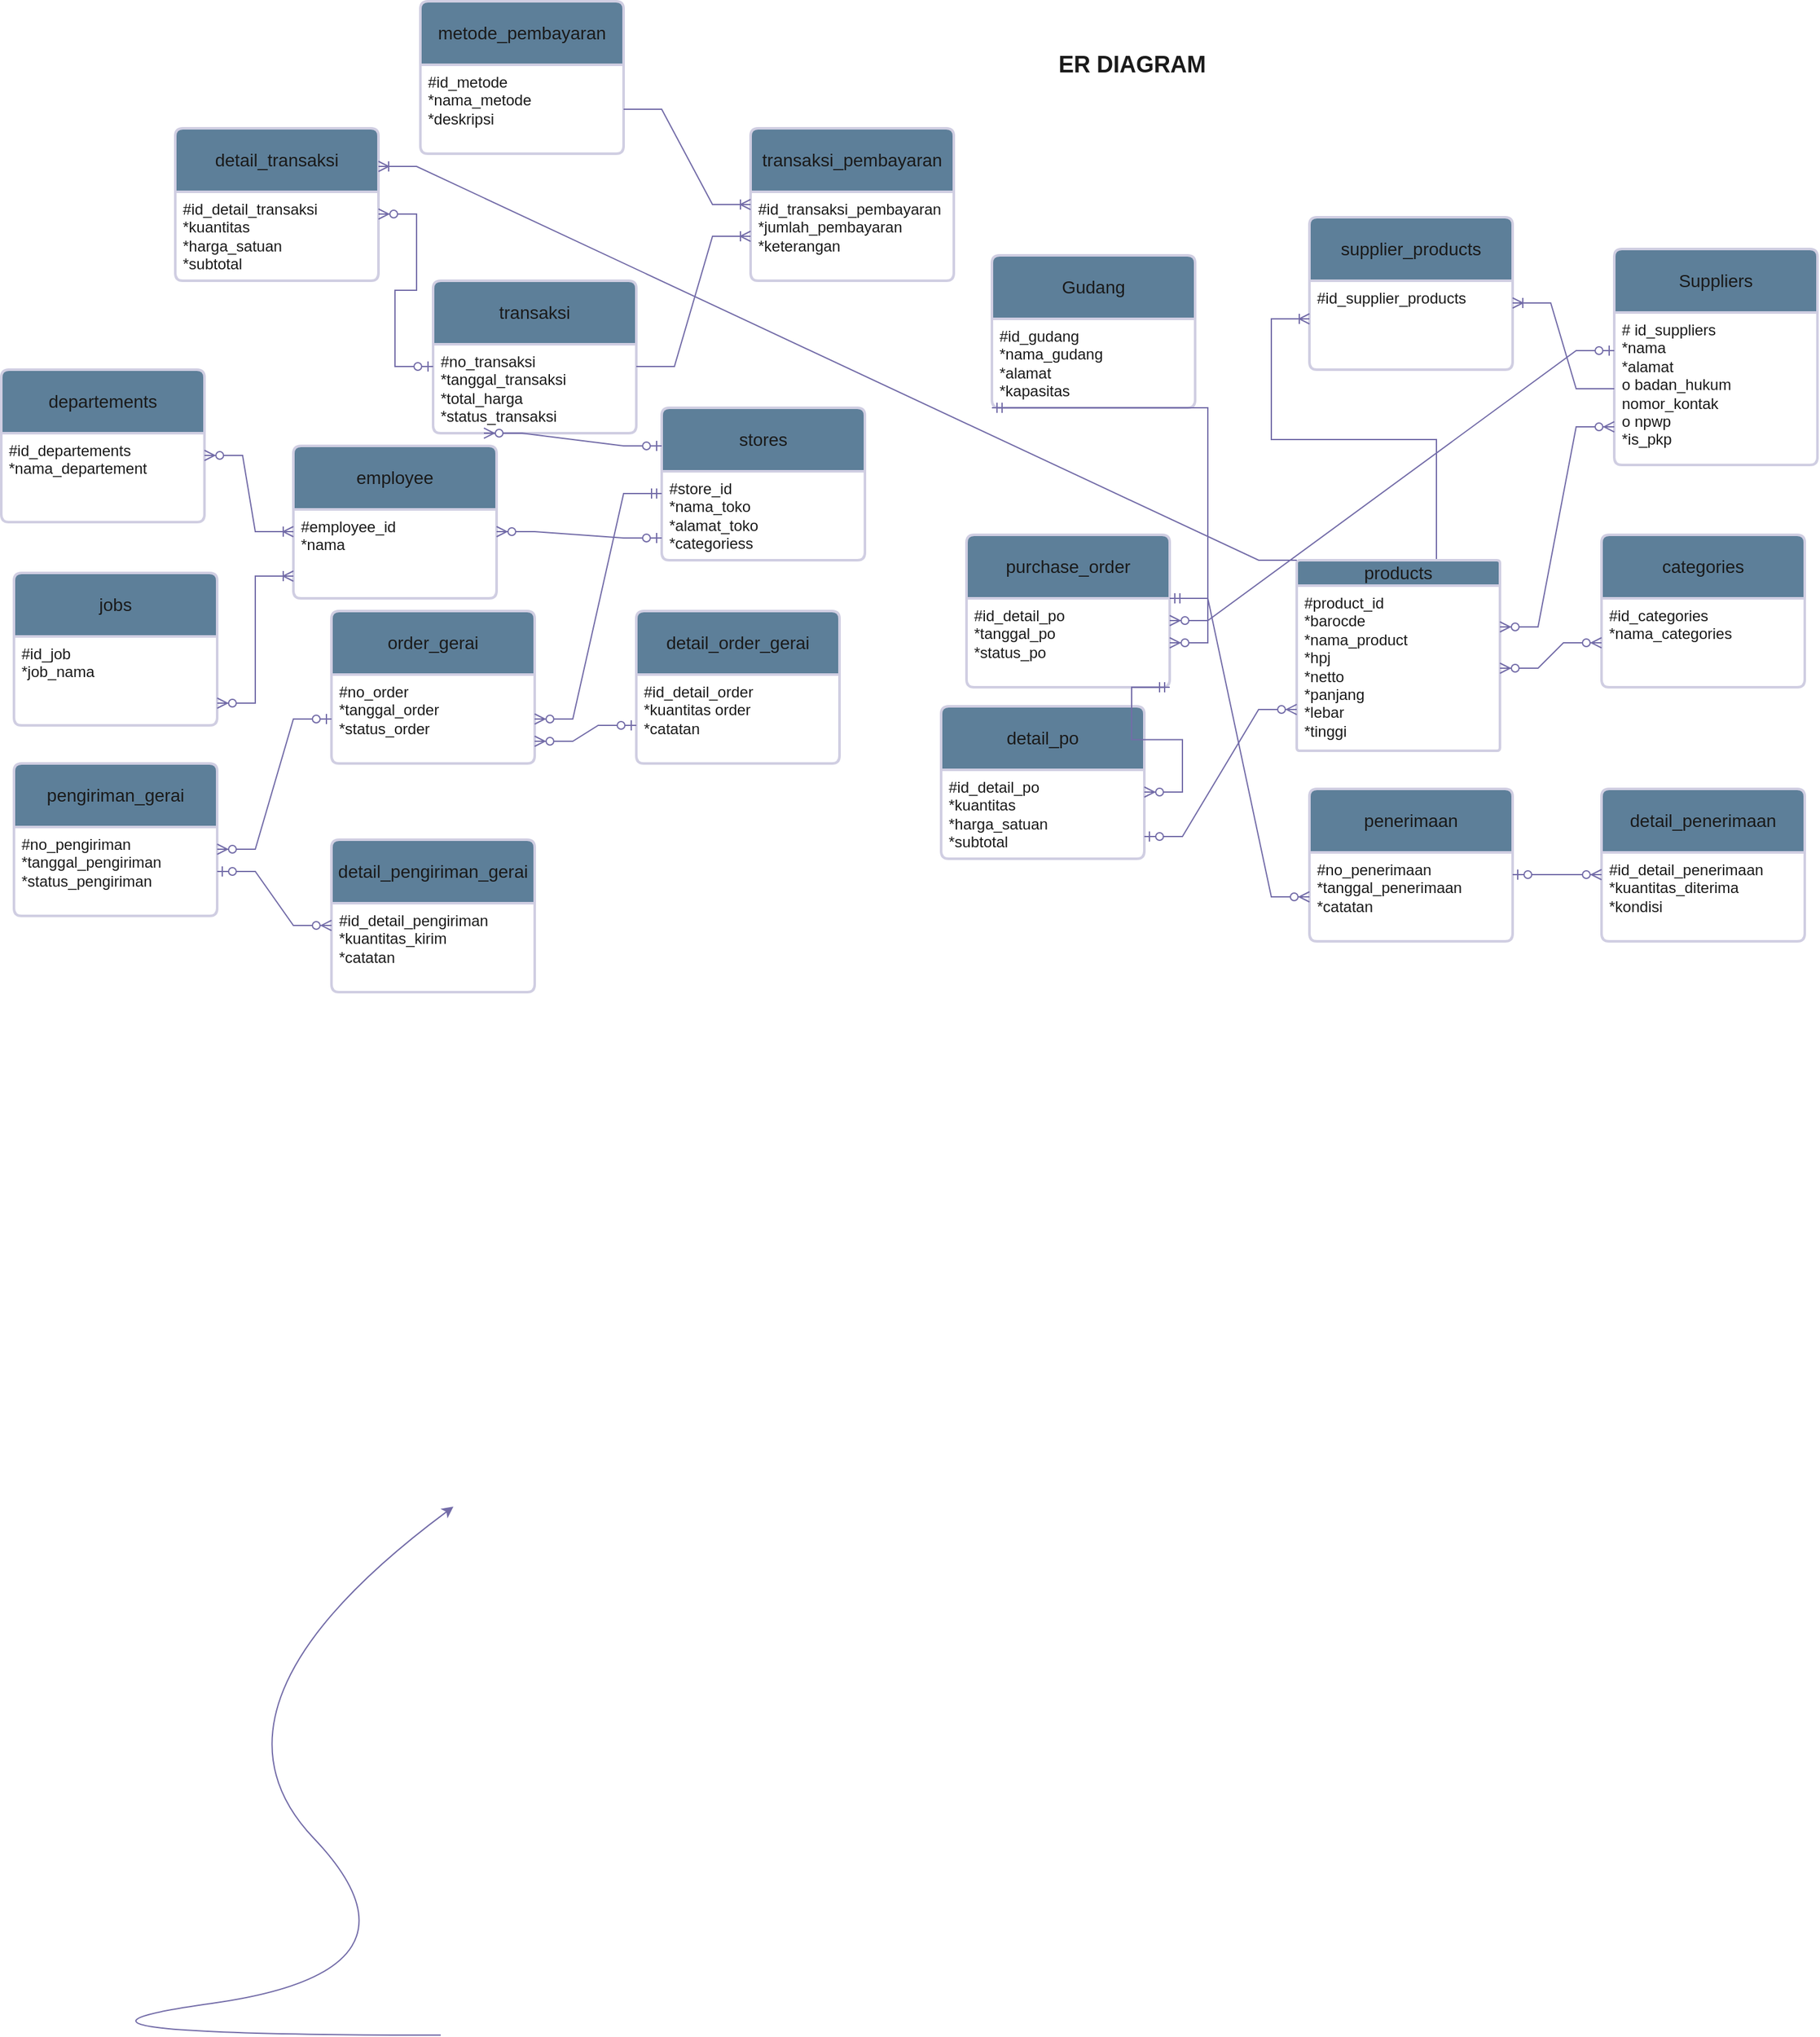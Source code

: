 <mxfile version="26.2.13" pages="2">
  <diagram name="Halaman-1" id="utRpi2b-l3ms0r_A0hBE">
    <mxGraphModel dx="5277" dy="1856" grid="1" gridSize="1" guides="1" tooltips="1" connect="1" arrows="1" fold="1" page="1" pageScale="1" pageWidth="1169" pageHeight="827" background="#ffffff" math="0" shadow="0">
      <root>
        <mxCell id="0" />
        <mxCell id="1" parent="0" />
        <mxCell id="-DYk5e_ev0RPhAho5NHS-7" value="supplier_products" style="swimlane;childLayout=stackLayout;horizontal=1;startSize=50;horizontalStack=0;rounded=1;fontSize=14;fontStyle=0;strokeWidth=2;resizeParent=0;resizeLast=1;shadow=0;dashed=0;align=center;arcSize=4;whiteSpace=wrap;html=1;labelBackgroundColor=none;fillColor=#5D7F99;strokeColor=#D0CEE2;fontColor=#1A1A1A;" parent="1" vertex="1">
          <mxGeometry x="344" y="199" width="160" height="120" as="geometry" />
        </mxCell>
        <mxCell id="-DYk5e_ev0RPhAho5NHS-8" value="#id_supplier_products" style="align=left;strokeColor=none;fillColor=none;spacingLeft=4;spacingRight=4;fontSize=12;verticalAlign=top;resizable=0;rotatable=0;part=1;html=1;whiteSpace=wrap;labelBackgroundColor=none;fontColor=#1A1A1A;" parent="-DYk5e_ev0RPhAho5NHS-7" vertex="1">
          <mxGeometry y="50" width="160" height="70" as="geometry" />
        </mxCell>
        <mxCell id="-DYk5e_ev0RPhAho5NHS-13" value="" style="edgeStyle=entityRelationEdgeStyle;fontSize=12;html=1;endArrow=ERoneToMany;rounded=0;entryX=0;entryY=0.5;entryDx=0;entryDy=0;exitX=0.5;exitY=0;exitDx=0;exitDy=0;labelBackgroundColor=none;strokeColor=#736CA8;fontColor=default;" parent="-DYk5e_ev0RPhAho5NHS-7" source="-DYk5e_ev0RPhAho5NHS-16" edge="1">
          <mxGeometry width="100" height="100" relative="1" as="geometry">
            <mxPoint x="70" y="350" as="sourcePoint" />
            <mxPoint x="-1.137e-13" y="80" as="targetPoint" />
          </mxGeometry>
        </mxCell>
        <mxCell id="-DYk5e_ev0RPhAho5NHS-10" value="Suppliers" style="swimlane;childLayout=stackLayout;horizontal=1;startSize=50;horizontalStack=0;rounded=1;fontSize=14;fontStyle=0;strokeWidth=2;resizeParent=0;resizeLast=1;shadow=0;dashed=0;align=center;arcSize=4;whiteSpace=wrap;html=1;labelBackgroundColor=none;fillColor=#5D7F99;strokeColor=#D0CEE2;fontColor=#1A1A1A;" parent="1" vertex="1">
          <mxGeometry x="584" y="224" width="160" height="170" as="geometry" />
        </mxCell>
        <mxCell id="-DYk5e_ev0RPhAho5NHS-11" value="# id_suppliers&lt;div&gt;*nama&lt;/div&gt;&lt;div&gt;*alamat&lt;/div&gt;&lt;div&gt;o badan_hukum&lt;/div&gt;&lt;div&gt;nomor_kontak&lt;/div&gt;&lt;div&gt;o npwp&lt;/div&gt;&lt;div&gt;*is_pkp&lt;/div&gt;" style="align=left;strokeColor=none;fillColor=none;spacingLeft=4;spacingRight=4;fontSize=12;verticalAlign=top;resizable=0;rotatable=0;part=1;html=1;whiteSpace=wrap;labelBackgroundColor=none;fontColor=#1A1A1A;" parent="-DYk5e_ev0RPhAho5NHS-10" vertex="1">
          <mxGeometry y="50" width="160" height="120" as="geometry" />
        </mxCell>
        <mxCell id="-DYk5e_ev0RPhAho5NHS-15" value="" style="edgeStyle=entityRelationEdgeStyle;fontSize=12;html=1;endArrow=ERoneToMany;rounded=0;entryX=1;entryY=0.25;entryDx=0;entryDy=0;exitX=0;exitY=0.5;exitDx=0;exitDy=0;labelBackgroundColor=none;strokeColor=#736CA8;fontColor=default;" parent="1" source="-DYk5e_ev0RPhAho5NHS-11" target="-DYk5e_ev0RPhAho5NHS-8" edge="1">
          <mxGeometry width="100" height="100" relative="1" as="geometry">
            <mxPoint x="574" y="489" as="sourcePoint" />
            <mxPoint x="684" y="279" as="targetPoint" />
          </mxGeometry>
        </mxCell>
        <mxCell id="-DYk5e_ev0RPhAho5NHS-16" value="products" style="swimlane;childLayout=stackLayout;horizontal=1;startSize=20;horizontalStack=0;rounded=1;fontSize=14;fontStyle=0;strokeWidth=2;resizeParent=0;resizeLast=1;shadow=0;dashed=0;align=center;arcSize=4;whiteSpace=wrap;html=1;labelBackgroundColor=none;fillColor=#5D7F99;strokeColor=#D0CEE2;fontColor=#1A1A1A;" parent="1" vertex="1">
          <mxGeometry x="334" y="469" width="160" height="150" as="geometry" />
        </mxCell>
        <mxCell id="-DYk5e_ev0RPhAho5NHS-17" value="#product_id&lt;div&gt;*barocde&lt;/div&gt;&lt;div&gt;*nama_product&lt;/div&gt;&lt;div&gt;*hpj&lt;/div&gt;&lt;div&gt;*netto&lt;/div&gt;&lt;div&gt;*panjang&lt;/div&gt;&lt;div&gt;*lebar&lt;/div&gt;&lt;div&gt;*tinggi&lt;/div&gt;" style="align=left;strokeColor=none;fillColor=none;spacingLeft=4;spacingRight=4;fontSize=12;verticalAlign=top;resizable=0;rotatable=0;part=1;html=1;whiteSpace=wrap;labelBackgroundColor=none;fontColor=#1A1A1A;" parent="-DYk5e_ev0RPhAho5NHS-16" vertex="1">
          <mxGeometry y="20" width="160" height="130" as="geometry" />
        </mxCell>
        <mxCell id="-DYk5e_ev0RPhAho5NHS-20" value="categories" style="swimlane;childLayout=stackLayout;horizontal=1;startSize=50;horizontalStack=0;rounded=1;fontSize=14;fontStyle=0;strokeWidth=2;resizeParent=0;resizeLast=1;shadow=0;dashed=0;align=center;arcSize=4;whiteSpace=wrap;html=1;labelBackgroundColor=none;fillColor=#5D7F99;strokeColor=#D0CEE2;fontColor=#1A1A1A;" parent="1" vertex="1">
          <mxGeometry x="574" y="449" width="160" height="120" as="geometry" />
        </mxCell>
        <mxCell id="-DYk5e_ev0RPhAho5NHS-21" value="#id_categories&lt;div&gt;*nama_categories&lt;/div&gt;" style="align=left;strokeColor=none;fillColor=none;spacingLeft=4;spacingRight=4;fontSize=12;verticalAlign=top;resizable=0;rotatable=0;part=1;html=1;whiteSpace=wrap;labelBackgroundColor=none;fontColor=#1A1A1A;" parent="-DYk5e_ev0RPhAho5NHS-20" vertex="1">
          <mxGeometry y="50" width="160" height="70" as="geometry" />
        </mxCell>
        <mxCell id="-DYk5e_ev0RPhAho5NHS-22" value="" style="edgeStyle=entityRelationEdgeStyle;fontSize=12;html=1;endArrow=ERzeroToMany;endFill=1;startArrow=ERzeroToMany;rounded=0;entryX=1;entryY=0.25;entryDx=0;entryDy=0;exitX=0;exitY=0.75;exitDx=0;exitDy=0;labelBackgroundColor=none;strokeColor=#736CA8;fontColor=default;" parent="1" source="-DYk5e_ev0RPhAho5NHS-11" target="-DYk5e_ev0RPhAho5NHS-17" edge="1">
          <mxGeometry width="100" height="100" relative="1" as="geometry">
            <mxPoint x="564" y="389" as="sourcePoint" />
            <mxPoint x="454" y="499" as="targetPoint" />
            <Array as="points">
              <mxPoint x="244" y="579" />
              <mxPoint x="284" y="449" />
              <mxPoint x="394" y="519" />
              <mxPoint x="314" y="489" />
            </Array>
          </mxGeometry>
        </mxCell>
        <mxCell id="-DYk5e_ev0RPhAho5NHS-23" value="" style="edgeStyle=entityRelationEdgeStyle;fontSize=12;html=1;endArrow=ERzeroToMany;endFill=1;startArrow=ERzeroToMany;rounded=0;entryX=1;entryY=0.5;entryDx=0;entryDy=0;labelBackgroundColor=none;strokeColor=#736CA8;fontColor=default;" parent="1" source="-DYk5e_ev0RPhAho5NHS-21" target="-DYk5e_ev0RPhAho5NHS-17" edge="1">
          <mxGeometry width="100" height="100" relative="1" as="geometry">
            <mxPoint x="354" y="599" as="sourcePoint" />
            <mxPoint x="454" y="499" as="targetPoint" />
          </mxGeometry>
        </mxCell>
        <mxCell id="-DYk5e_ev0RPhAho5NHS-24" value="departements" style="swimlane;childLayout=stackLayout;horizontal=1;startSize=50;horizontalStack=0;rounded=1;fontSize=14;fontStyle=0;strokeWidth=2;resizeParent=0;resizeLast=1;shadow=0;dashed=0;align=center;arcSize=4;whiteSpace=wrap;html=1;labelBackgroundColor=none;fillColor=#5D7F99;strokeColor=#D0CEE2;fontColor=#1A1A1A;" parent="1" vertex="1">
          <mxGeometry x="-686" y="319" width="160" height="120" as="geometry" />
        </mxCell>
        <mxCell id="-DYk5e_ev0RPhAho5NHS-25" value="#id_departements&lt;div&gt;*nama_departement&lt;/div&gt;" style="align=left;strokeColor=none;fillColor=none;spacingLeft=4;spacingRight=4;fontSize=12;verticalAlign=top;resizable=0;rotatable=0;part=1;html=1;whiteSpace=wrap;labelBackgroundColor=none;fontColor=#1A1A1A;" parent="-DYk5e_ev0RPhAho5NHS-24" vertex="1">
          <mxGeometry y="50" width="160" height="70" as="geometry" />
        </mxCell>
        <mxCell id="-DYk5e_ev0RPhAho5NHS-26" value="jobs" style="swimlane;childLayout=stackLayout;horizontal=1;startSize=50;horizontalStack=0;rounded=1;fontSize=14;fontStyle=0;strokeWidth=2;resizeParent=0;resizeLast=1;shadow=0;dashed=0;align=center;arcSize=4;whiteSpace=wrap;html=1;labelBackgroundColor=none;fillColor=#5D7F99;strokeColor=#D0CEE2;fontColor=#1A1A1A;" parent="1" vertex="1">
          <mxGeometry x="-676" y="479" width="160" height="120" as="geometry" />
        </mxCell>
        <mxCell id="-DYk5e_ev0RPhAho5NHS-27" value="#id_job&lt;div&gt;*job_nama&lt;/div&gt;" style="align=left;strokeColor=none;fillColor=none;spacingLeft=4;spacingRight=4;fontSize=12;verticalAlign=top;resizable=0;rotatable=0;part=1;html=1;whiteSpace=wrap;labelBackgroundColor=none;fontColor=#1A1A1A;" parent="-DYk5e_ev0RPhAho5NHS-26" vertex="1">
          <mxGeometry y="50" width="160" height="70" as="geometry" />
        </mxCell>
        <mxCell id="-DYk5e_ev0RPhAho5NHS-28" value="employee" style="swimlane;childLayout=stackLayout;horizontal=1;startSize=50;horizontalStack=0;rounded=1;fontSize=14;fontStyle=0;strokeWidth=2;resizeParent=0;resizeLast=1;shadow=0;dashed=0;align=center;arcSize=4;whiteSpace=wrap;html=1;labelBackgroundColor=none;fillColor=#5D7F99;strokeColor=#D0CEE2;fontColor=#1A1A1A;" parent="1" vertex="1">
          <mxGeometry x="-456" y="379" width="160" height="120" as="geometry" />
        </mxCell>
        <mxCell id="-DYk5e_ev0RPhAho5NHS-29" value="#employee_id&lt;div&gt;*nama&lt;/div&gt;" style="align=left;strokeColor=none;fillColor=none;spacingLeft=4;spacingRight=4;fontSize=12;verticalAlign=top;resizable=0;rotatable=0;part=1;html=1;whiteSpace=wrap;labelBackgroundColor=none;fontColor=#1A1A1A;" parent="-DYk5e_ev0RPhAho5NHS-28" vertex="1">
          <mxGeometry y="50" width="160" height="70" as="geometry" />
        </mxCell>
        <mxCell id="-DYk5e_ev0RPhAho5NHS-30" value="stores" style="swimlane;childLayout=stackLayout;horizontal=1;startSize=50;horizontalStack=0;rounded=1;fontSize=14;fontStyle=0;strokeWidth=2;resizeParent=0;resizeLast=1;shadow=0;dashed=0;align=center;arcSize=4;whiteSpace=wrap;html=1;labelBackgroundColor=none;fillColor=#5D7F99;strokeColor=#D0CEE2;fontColor=#1A1A1A;" parent="1" vertex="1">
          <mxGeometry x="-166" y="349" width="160" height="120" as="geometry" />
        </mxCell>
        <mxCell id="-DYk5e_ev0RPhAho5NHS-31" value="#store_id&lt;div&gt;*nama_toko&lt;/div&gt;&lt;div&gt;*alamat_toko&lt;/div&gt;&lt;div&gt;*categoriess&lt;/div&gt;" style="align=left;strokeColor=none;fillColor=none;spacingLeft=4;spacingRight=4;fontSize=12;verticalAlign=top;resizable=0;rotatable=0;part=1;html=1;whiteSpace=wrap;labelBackgroundColor=none;fontColor=#1A1A1A;" parent="-DYk5e_ev0RPhAho5NHS-30" vertex="1">
          <mxGeometry y="50" width="160" height="70" as="geometry" />
        </mxCell>
        <mxCell id="-DYk5e_ev0RPhAho5NHS-33" value="" style="edgeStyle=entityRelationEdgeStyle;fontSize=12;html=1;endArrow=ERoneToMany;startArrow=ERzeroToMany;rounded=0;exitX=1;exitY=0.25;exitDx=0;exitDy=0;entryX=0;entryY=0.25;entryDx=0;entryDy=0;labelBackgroundColor=none;strokeColor=#736CA8;fontColor=default;" parent="1" source="-DYk5e_ev0RPhAho5NHS-25" target="-DYk5e_ev0RPhAho5NHS-29" edge="1">
          <mxGeometry width="100" height="100" relative="1" as="geometry">
            <mxPoint x="-346" y="219" as="sourcePoint" />
            <mxPoint x="-246" y="119" as="targetPoint" />
          </mxGeometry>
        </mxCell>
        <mxCell id="-DYk5e_ev0RPhAho5NHS-35" value="" style="edgeStyle=entityRelationEdgeStyle;fontSize=12;html=1;endArrow=ERoneToMany;startArrow=ERzeroToMany;rounded=0;exitX=1;exitY=0.75;exitDx=0;exitDy=0;entryX=0;entryY=0.75;entryDx=0;entryDy=0;labelBackgroundColor=none;strokeColor=#736CA8;fontColor=default;" parent="1" source="-DYk5e_ev0RPhAho5NHS-27" target="-DYk5e_ev0RPhAho5NHS-29" edge="1">
          <mxGeometry width="100" height="100" relative="1" as="geometry">
            <mxPoint x="-346" y="219" as="sourcePoint" />
            <mxPoint x="-246" y="119" as="targetPoint" />
          </mxGeometry>
        </mxCell>
        <mxCell id="-DYk5e_ev0RPhAho5NHS-36" value="" style="edgeStyle=entityRelationEdgeStyle;fontSize=12;html=1;endArrow=ERzeroToMany;startArrow=ERzeroToOne;rounded=0;exitX=0;exitY=0.75;exitDx=0;exitDy=0;entryX=1;entryY=0.25;entryDx=0;entryDy=0;labelBackgroundColor=none;strokeColor=#736CA8;fontColor=default;" parent="1" source="-DYk5e_ev0RPhAho5NHS-31" target="-DYk5e_ev0RPhAho5NHS-29" edge="1">
          <mxGeometry width="100" height="100" relative="1" as="geometry">
            <mxPoint x="-266" y="509" as="sourcePoint" />
            <mxPoint x="-166" y="409" as="targetPoint" />
          </mxGeometry>
        </mxCell>
        <mxCell id="-DYk5e_ev0RPhAho5NHS-37" value="&lt;font style=&quot;font-size: 18px;&quot;&gt;&lt;b&gt;ER DIAGRAM&lt;/b&gt;&lt;/font&gt;" style="text;html=1;align=center;verticalAlign=middle;resizable=0;points=[];autosize=1;strokeColor=none;fillColor=none;labelBackgroundColor=none;fontColor=#1A1A1A;" parent="1" vertex="1">
          <mxGeometry x="134" y="59" width="140" height="40" as="geometry" />
        </mxCell>
        <mxCell id="-DYk5e_ev0RPhAho5NHS-205" value="Gudang" style="swimlane;childLayout=stackLayout;horizontal=1;startSize=50;horizontalStack=0;rounded=1;fontSize=14;fontStyle=0;strokeWidth=2;resizeParent=0;resizeLast=1;shadow=0;dashed=0;align=center;arcSize=4;whiteSpace=wrap;html=1;labelBackgroundColor=none;fillColor=#5D7F99;strokeColor=#D0CEE2;fontColor=#1A1A1A;" parent="1" vertex="1">
          <mxGeometry x="94" y="229" width="160" height="120" as="geometry" />
        </mxCell>
        <mxCell id="-DYk5e_ev0RPhAho5NHS-206" value="#id_gudang&lt;div&gt;*nama_gudang&lt;/div&gt;&lt;div&gt;*alamat&lt;/div&gt;&lt;div&gt;*kapasitas&lt;/div&gt;&lt;div&gt;&lt;br&gt;&lt;/div&gt;" style="align=left;strokeColor=none;fillColor=none;spacingLeft=4;spacingRight=4;fontSize=12;verticalAlign=top;resizable=0;rotatable=0;part=1;html=1;whiteSpace=wrap;labelBackgroundColor=none;fontColor=#1A1A1A;" parent="-DYk5e_ev0RPhAho5NHS-205" vertex="1">
          <mxGeometry y="50" width="160" height="70" as="geometry" />
        </mxCell>
        <mxCell id="-DYk5e_ev0RPhAho5NHS-207" value="purchase_order" style="swimlane;childLayout=stackLayout;horizontal=1;startSize=50;horizontalStack=0;rounded=1;fontSize=14;fontStyle=0;strokeWidth=2;resizeParent=0;resizeLast=1;shadow=0;dashed=0;align=center;arcSize=4;whiteSpace=wrap;html=1;labelBackgroundColor=none;fillColor=#5D7F99;strokeColor=#D0CEE2;fontColor=#1A1A1A;" parent="1" vertex="1">
          <mxGeometry x="74" y="449" width="160" height="120" as="geometry" />
        </mxCell>
        <mxCell id="-DYk5e_ev0RPhAho5NHS-215" value="" style="edgeStyle=entityRelationEdgeStyle;fontSize=12;html=1;endArrow=ERzeroToMany;startArrow=ERmandOne;rounded=0;exitX=0;exitY=1;exitDx=0;exitDy=0;labelBackgroundColor=none;strokeColor=#736CA8;fontColor=default;" parent="-DYk5e_ev0RPhAho5NHS-207" source="-DYk5e_ev0RPhAho5NHS-206" target="-DYk5e_ev0RPhAho5NHS-208" edge="1">
          <mxGeometry width="100" height="100" relative="1" as="geometry">
            <mxPoint x="120" y="10" as="sourcePoint" />
            <mxPoint x="220" y="-90" as="targetPoint" />
            <Array as="points">
              <mxPoint x="80" y="-340" />
              <mxPoint x="-20" y="-20" />
              <mxPoint x="-50" y="-30" />
            </Array>
          </mxGeometry>
        </mxCell>
        <mxCell id="-DYk5e_ev0RPhAho5NHS-208" value="#id_detail_po&lt;div&gt;*tanggal_po&lt;/div&gt;&lt;div&gt;*status_po&lt;/div&gt;" style="align=left;strokeColor=none;fillColor=none;spacingLeft=4;spacingRight=4;fontSize=12;verticalAlign=top;resizable=0;rotatable=0;part=1;html=1;whiteSpace=wrap;labelBackgroundColor=none;fontColor=#1A1A1A;" parent="-DYk5e_ev0RPhAho5NHS-207" vertex="1">
          <mxGeometry y="50" width="160" height="70" as="geometry" />
        </mxCell>
        <mxCell id="-DYk5e_ev0RPhAho5NHS-209" value="detail_po" style="swimlane;childLayout=stackLayout;horizontal=1;startSize=50;horizontalStack=0;rounded=1;fontSize=14;fontStyle=0;strokeWidth=2;resizeParent=0;resizeLast=1;shadow=0;dashed=0;align=center;arcSize=4;whiteSpace=wrap;html=1;labelBackgroundColor=none;fillColor=#5D7F99;strokeColor=#D0CEE2;fontColor=#1A1A1A;" parent="1" vertex="1">
          <mxGeometry x="54" y="584" width="160" height="120" as="geometry" />
        </mxCell>
        <mxCell id="-DYk5e_ev0RPhAho5NHS-210" value="#id_detail_po&lt;div&gt;*kuantitas&lt;/div&gt;&lt;div&gt;*harga_satuan&lt;/div&gt;&lt;div&gt;*subtotal&lt;/div&gt;" style="align=left;strokeColor=none;fillColor=none;spacingLeft=4;spacingRight=4;fontSize=12;verticalAlign=top;resizable=0;rotatable=0;part=1;html=1;whiteSpace=wrap;labelBackgroundColor=none;fontColor=#1A1A1A;" parent="-DYk5e_ev0RPhAho5NHS-209" vertex="1">
          <mxGeometry y="50" width="160" height="70" as="geometry" />
        </mxCell>
        <mxCell id="-DYk5e_ev0RPhAho5NHS-211" value="penerimaan" style="swimlane;childLayout=stackLayout;horizontal=1;startSize=50;horizontalStack=0;rounded=1;fontSize=14;fontStyle=0;strokeWidth=2;resizeParent=0;resizeLast=1;shadow=0;dashed=0;align=center;arcSize=4;whiteSpace=wrap;html=1;labelBackgroundColor=none;fillColor=#5D7F99;strokeColor=#D0CEE2;fontColor=#1A1A1A;" parent="1" vertex="1">
          <mxGeometry x="344" y="649" width="160" height="120" as="geometry" />
        </mxCell>
        <mxCell id="-DYk5e_ev0RPhAho5NHS-212" value="#no_penerimaan&lt;div&gt;*tanggal_penerimaan&lt;/div&gt;&lt;div&gt;*catatan&lt;/div&gt;" style="align=left;strokeColor=none;fillColor=none;spacingLeft=4;spacingRight=4;fontSize=12;verticalAlign=top;resizable=0;rotatable=0;part=1;html=1;whiteSpace=wrap;labelBackgroundColor=none;fontColor=#1A1A1A;" parent="-DYk5e_ev0RPhAho5NHS-211" vertex="1">
          <mxGeometry y="50" width="160" height="70" as="geometry" />
        </mxCell>
        <mxCell id="-DYk5e_ev0RPhAho5NHS-213" value="detail_penerimaan" style="swimlane;childLayout=stackLayout;horizontal=1;startSize=50;horizontalStack=0;rounded=1;fontSize=14;fontStyle=0;strokeWidth=2;resizeParent=0;resizeLast=1;shadow=0;dashed=0;align=center;arcSize=4;whiteSpace=wrap;html=1;labelBackgroundColor=none;fillColor=#5D7F99;strokeColor=#D0CEE2;fontColor=#1A1A1A;" parent="1" vertex="1">
          <mxGeometry x="574" y="649" width="160" height="120" as="geometry" />
        </mxCell>
        <mxCell id="-DYk5e_ev0RPhAho5NHS-214" value="#id_detail_penerimaan&lt;div&gt;*kuantitas_diterima&lt;/div&gt;&lt;div&gt;*kondisi&lt;/div&gt;" style="align=left;strokeColor=none;fillColor=none;spacingLeft=4;spacingRight=4;fontSize=12;verticalAlign=top;resizable=0;rotatable=0;part=1;html=1;whiteSpace=wrap;labelBackgroundColor=none;fontColor=#1A1A1A;" parent="-DYk5e_ev0RPhAho5NHS-213" vertex="1">
          <mxGeometry y="50" width="160" height="70" as="geometry" />
        </mxCell>
        <mxCell id="-DYk5e_ev0RPhAho5NHS-217" value="" style="edgeStyle=entityRelationEdgeStyle;fontSize=12;html=1;endArrow=ERzeroToMany;startArrow=ERzeroToOne;rounded=0;exitX=0;exitY=0.25;exitDx=0;exitDy=0;entryX=1;entryY=0.25;entryDx=0;entryDy=0;labelBackgroundColor=none;strokeColor=#736CA8;fontColor=default;" parent="1" source="-DYk5e_ev0RPhAho5NHS-11" target="-DYk5e_ev0RPhAho5NHS-208" edge="1">
          <mxGeometry width="100" height="100" relative="1" as="geometry">
            <mxPoint x="304" y="739" as="sourcePoint" />
            <mxPoint x="74" y="479" as="targetPoint" />
            <Array as="points">
              <mxPoint x="344" y="334" />
            </Array>
          </mxGeometry>
        </mxCell>
        <mxCell id="-DYk5e_ev0RPhAho5NHS-218" value="" style="edgeStyle=entityRelationEdgeStyle;fontSize=12;html=1;endArrow=ERzeroToMany;startArrow=ERmandOne;rounded=0;entryX=1;entryY=0.25;entryDx=0;entryDy=0;exitX=1;exitY=1;exitDx=0;exitDy=0;labelBackgroundColor=none;strokeColor=#736CA8;fontColor=default;" parent="1" source="-DYk5e_ev0RPhAho5NHS-208" target="-DYk5e_ev0RPhAho5NHS-210" edge="1">
          <mxGeometry width="100" height="100" relative="1" as="geometry">
            <mxPoint x="254" y="522" as="sourcePoint" />
            <mxPoint x="404" y="349" as="targetPoint" />
            <Array as="points">
              <mxPoint x="254" y="539" />
            </Array>
          </mxGeometry>
        </mxCell>
        <mxCell id="-DYk5e_ev0RPhAho5NHS-219" value="" style="edgeStyle=entityRelationEdgeStyle;fontSize=12;html=1;endArrow=ERzeroToMany;startArrow=ERmandOne;rounded=0;entryX=0;entryY=0.5;entryDx=0;entryDy=0;exitX=1;exitY=0;exitDx=0;exitDy=0;labelBackgroundColor=none;strokeColor=#736CA8;fontColor=default;" parent="1" source="-DYk5e_ev0RPhAho5NHS-208" target="-DYk5e_ev0RPhAho5NHS-212" edge="1">
          <mxGeometry width="100" height="100" relative="1" as="geometry">
            <mxPoint x="274" y="469" as="sourcePoint" />
            <mxPoint x="404" y="479" as="targetPoint" />
            <Array as="points">
              <mxPoint x="94" y="499" />
              <mxPoint x="244" y="709" />
              <mxPoint x="284" y="619" />
              <mxPoint x="94" y="719" />
            </Array>
          </mxGeometry>
        </mxCell>
        <mxCell id="-DYk5e_ev0RPhAho5NHS-222" value="" style="edgeStyle=entityRelationEdgeStyle;fontSize=12;html=1;endArrow=ERzeroToMany;startArrow=ERzeroToOne;rounded=0;exitX=1;exitY=0.25;exitDx=0;exitDy=0;entryX=0;entryY=0.25;entryDx=0;entryDy=0;labelBackgroundColor=none;strokeColor=#736CA8;fontColor=default;" parent="1" source="-DYk5e_ev0RPhAho5NHS-212" target="-DYk5e_ev0RPhAho5NHS-214" edge="1">
          <mxGeometry width="100" height="100" relative="1" as="geometry">
            <mxPoint x="404" y="579" as="sourcePoint" />
            <mxPoint x="504" y="479" as="targetPoint" />
          </mxGeometry>
        </mxCell>
        <mxCell id="-DYk5e_ev0RPhAho5NHS-223" value="" style="edgeStyle=entityRelationEdgeStyle;fontSize=12;html=1;endArrow=ERzeroToMany;startArrow=ERzeroToOne;rounded=0;entryX=0;entryY=0.75;entryDx=0;entryDy=0;exitX=1;exitY=0.75;exitDx=0;exitDy=0;labelBackgroundColor=none;strokeColor=#736CA8;fontColor=default;" parent="1" source="-DYk5e_ev0RPhAho5NHS-210" target="-DYk5e_ev0RPhAho5NHS-17" edge="1">
          <mxGeometry width="100" height="100" relative="1" as="geometry">
            <mxPoint x="334" y="759" as="sourcePoint" />
            <mxPoint x="434" y="659" as="targetPoint" />
          </mxGeometry>
        </mxCell>
        <mxCell id="-DYk5e_ev0RPhAho5NHS-282" value="" style="curved=1;endArrow=classic;html=1;rounded=0;exitX=0;exitY=0.5;exitDx=0;exitDy=0;entryX=0;entryY=0.5;entryDx=0;entryDy=0;labelBackgroundColor=none;strokeColor=#736CA8;fontColor=default;" parent="1" source="-DYk5e_ev0RPhAho5NHS-262" edge="1">
          <mxGeometry width="50" height="50" relative="1" as="geometry">
            <mxPoint x="-340" y="1630" as="sourcePoint" />
            <mxPoint x="-330" y="1214" as="targetPoint" />
            <Array as="points">
              <mxPoint x="-700" y="1630" />
              <mxPoint x="-340" y="1580" />
              <mxPoint x="-540" y="1370" />
            </Array>
          </mxGeometry>
        </mxCell>
        <mxCell id="Wafvba2KqkjHgCgCbN30-1" value="order_gerai" style="swimlane;childLayout=stackLayout;horizontal=1;startSize=50;horizontalStack=0;rounded=1;fontSize=14;fontStyle=0;strokeWidth=2;resizeParent=0;resizeLast=1;shadow=0;dashed=0;align=center;arcSize=4;whiteSpace=wrap;html=1;labelBackgroundColor=none;fillColor=#5D7F99;strokeColor=#D0CEE2;fontColor=#1A1A1A;" vertex="1" parent="1">
          <mxGeometry x="-426" y="509" width="160" height="120" as="geometry" />
        </mxCell>
        <mxCell id="Wafvba2KqkjHgCgCbN30-2" value="#no_order&lt;div&gt;*tanggal_order&lt;/div&gt;&lt;div&gt;*status_order&lt;/div&gt;" style="align=left;strokeColor=none;fillColor=none;spacingLeft=4;spacingRight=4;fontSize=12;verticalAlign=top;resizable=0;rotatable=0;part=1;html=1;whiteSpace=wrap;labelBackgroundColor=none;fontColor=#1A1A1A;" vertex="1" parent="Wafvba2KqkjHgCgCbN30-1">
          <mxGeometry y="50" width="160" height="70" as="geometry" />
        </mxCell>
        <mxCell id="Wafvba2KqkjHgCgCbN30-3" value="" style="edgeStyle=entityRelationEdgeStyle;fontSize=12;html=1;endArrow=ERzeroToMany;startArrow=ERmandOne;rounded=0;exitX=0;exitY=0.25;exitDx=0;exitDy=0;entryX=1;entryY=0.5;entryDx=0;entryDy=0;labelBackgroundColor=none;strokeColor=#736CA8;fontColor=default;" edge="1" parent="1" source="-DYk5e_ev0RPhAho5NHS-31" target="Wafvba2KqkjHgCgCbN30-2">
          <mxGeometry width="100" height="100" relative="1" as="geometry">
            <mxPoint x="-306" y="739" as="sourcePoint" />
            <mxPoint x="-206" y="639" as="targetPoint" />
          </mxGeometry>
        </mxCell>
        <mxCell id="Wafvba2KqkjHgCgCbN30-4" value="detail_order_gerai" style="swimlane;childLayout=stackLayout;horizontal=1;startSize=50;horizontalStack=0;rounded=1;fontSize=14;fontStyle=0;strokeWidth=2;resizeParent=0;resizeLast=1;shadow=0;dashed=0;align=center;arcSize=4;whiteSpace=wrap;html=1;labelBackgroundColor=none;fillColor=#5D7F99;strokeColor=#D0CEE2;fontColor=#1A1A1A;" vertex="1" parent="1">
          <mxGeometry x="-186" y="509" width="160" height="120" as="geometry" />
        </mxCell>
        <mxCell id="Wafvba2KqkjHgCgCbN30-5" value="#id_detail_order&lt;div&gt;*kuantitas order&lt;/div&gt;&lt;div&gt;*catatan&lt;/div&gt;" style="align=left;strokeColor=none;fillColor=none;spacingLeft=4;spacingRight=4;fontSize=12;verticalAlign=top;resizable=0;rotatable=0;part=1;html=1;whiteSpace=wrap;labelBackgroundColor=none;fontColor=#1A1A1A;" vertex="1" parent="Wafvba2KqkjHgCgCbN30-4">
          <mxGeometry y="50" width="160" height="70" as="geometry" />
        </mxCell>
        <mxCell id="Wafvba2KqkjHgCgCbN30-6" value="" style="edgeStyle=entityRelationEdgeStyle;fontSize=12;html=1;endArrow=ERzeroToMany;startArrow=ERzeroToOne;rounded=0;exitX=0;exitY=0.75;exitDx=0;exitDy=0;entryX=1;entryY=0.75;entryDx=0;entryDy=0;labelBackgroundColor=none;strokeColor=#736CA8;fontColor=default;" edge="1" parent="1" source="Wafvba2KqkjHgCgCbN30-4" target="Wafvba2KqkjHgCgCbN30-2">
          <mxGeometry width="100" height="100" relative="1" as="geometry">
            <mxPoint x="-306" y="659" as="sourcePoint" />
            <mxPoint x="-206" y="559" as="targetPoint" />
          </mxGeometry>
        </mxCell>
        <mxCell id="Wafvba2KqkjHgCgCbN30-7" value="pengiriman_gerai" style="swimlane;childLayout=stackLayout;horizontal=1;startSize=50;horizontalStack=0;rounded=1;fontSize=14;fontStyle=0;strokeWidth=2;resizeParent=0;resizeLast=1;shadow=0;dashed=0;align=center;arcSize=4;whiteSpace=wrap;html=1;labelBackgroundColor=none;fillColor=#5D7F99;strokeColor=#D0CEE2;fontColor=#1A1A1A;" vertex="1" parent="1">
          <mxGeometry x="-676" y="629" width="160" height="120" as="geometry" />
        </mxCell>
        <mxCell id="Wafvba2KqkjHgCgCbN30-8" value="#no_pengiriman&lt;div&gt;*tanggal_pengiriman&lt;/div&gt;&lt;div&gt;*status_pengiriman&lt;/div&gt;" style="align=left;strokeColor=none;fillColor=none;spacingLeft=4;spacingRight=4;fontSize=12;verticalAlign=top;resizable=0;rotatable=0;part=1;html=1;whiteSpace=wrap;labelBackgroundColor=none;fontColor=#1A1A1A;" vertex="1" parent="Wafvba2KqkjHgCgCbN30-7">
          <mxGeometry y="50" width="160" height="70" as="geometry" />
        </mxCell>
        <mxCell id="Wafvba2KqkjHgCgCbN30-9" value="" style="edgeStyle=entityRelationEdgeStyle;fontSize=12;html=1;endArrow=ERzeroToMany;startArrow=ERzeroToOne;rounded=0;entryX=1;entryY=0.25;entryDx=0;entryDy=0;exitX=0;exitY=0.5;exitDx=0;exitDy=0;labelBackgroundColor=none;strokeColor=#736CA8;fontColor=default;" edge="1" parent="1" source="Wafvba2KqkjHgCgCbN30-2" target="Wafvba2KqkjHgCgCbN30-8">
          <mxGeometry width="100" height="100" relative="1" as="geometry">
            <mxPoint x="-416" y="709" as="sourcePoint" />
            <mxPoint x="-426" y="584" as="targetPoint" />
          </mxGeometry>
        </mxCell>
        <mxCell id="Wafvba2KqkjHgCgCbN30-10" value="detail_pengiriman_gerai" style="swimlane;childLayout=stackLayout;horizontal=1;startSize=50;horizontalStack=0;rounded=1;fontSize=14;fontStyle=0;strokeWidth=2;resizeParent=0;resizeLast=1;shadow=0;dashed=0;align=center;arcSize=4;whiteSpace=wrap;html=1;labelBackgroundColor=none;fillColor=#5D7F99;strokeColor=#D0CEE2;fontColor=#1A1A1A;" vertex="1" parent="1">
          <mxGeometry x="-426" y="689" width="160" height="120" as="geometry" />
        </mxCell>
        <mxCell id="Wafvba2KqkjHgCgCbN30-11" value="#id_detail_pengiriman&lt;div&gt;*kuantitas_kirim&lt;/div&gt;&lt;div&gt;*catatan&lt;/div&gt;" style="align=left;strokeColor=none;fillColor=none;spacingLeft=4;spacingRight=4;fontSize=12;verticalAlign=top;resizable=0;rotatable=0;part=1;html=1;whiteSpace=wrap;labelBackgroundColor=none;fontColor=#1A1A1A;" vertex="1" parent="Wafvba2KqkjHgCgCbN30-10">
          <mxGeometry y="50" width="160" height="70" as="geometry" />
        </mxCell>
        <mxCell id="Wafvba2KqkjHgCgCbN30-12" value="" style="edgeStyle=entityRelationEdgeStyle;fontSize=12;html=1;endArrow=ERzeroToMany;startArrow=ERzeroToOne;rounded=0;exitX=1;exitY=0.5;exitDx=0;exitDy=0;entryX=0;entryY=0.25;entryDx=0;entryDy=0;labelBackgroundColor=none;strokeColor=#736CA8;fontColor=default;" edge="1" parent="1" source="Wafvba2KqkjHgCgCbN30-8" target="Wafvba2KqkjHgCgCbN30-11">
          <mxGeometry width="100" height="100" relative="1" as="geometry">
            <mxPoint x="-476" y="679" as="sourcePoint" />
            <mxPoint x="-376" y="579" as="targetPoint" />
          </mxGeometry>
        </mxCell>
        <mxCell id="Wafvba2KqkjHgCgCbN30-13" value="transaksi" style="swimlane;childLayout=stackLayout;horizontal=1;startSize=50;horizontalStack=0;rounded=1;fontSize=14;fontStyle=0;strokeWidth=2;resizeParent=0;resizeLast=1;shadow=0;dashed=0;align=center;arcSize=4;whiteSpace=wrap;html=1;labelBackgroundColor=none;fillColor=#5D7F99;strokeColor=#D0CEE2;fontColor=#1A1A1A;" vertex="1" parent="1">
          <mxGeometry x="-346" y="249" width="160" height="120" as="geometry" />
        </mxCell>
        <mxCell id="Wafvba2KqkjHgCgCbN30-14" value="#no_transaksi&lt;div&gt;*tanggal_transaksi&lt;/div&gt;&lt;div&gt;*total_harga&lt;/div&gt;&lt;div&gt;*status_transaksi&lt;/div&gt;" style="align=left;strokeColor=none;fillColor=none;spacingLeft=4;spacingRight=4;fontSize=12;verticalAlign=top;resizable=0;rotatable=0;part=1;html=1;whiteSpace=wrap;labelBackgroundColor=none;fontColor=#1A1A1A;" vertex="1" parent="Wafvba2KqkjHgCgCbN30-13">
          <mxGeometry y="50" width="160" height="70" as="geometry" />
        </mxCell>
        <mxCell id="Wafvba2KqkjHgCgCbN30-15" value="detail_transaksi" style="swimlane;childLayout=stackLayout;horizontal=1;startSize=50;horizontalStack=0;rounded=1;fontSize=14;fontStyle=0;strokeWidth=2;resizeParent=0;resizeLast=1;shadow=0;dashed=0;align=center;arcSize=4;whiteSpace=wrap;html=1;labelBackgroundColor=none;fillColor=#5D7F99;strokeColor=#D0CEE2;fontColor=#1A1A1A;" vertex="1" parent="1">
          <mxGeometry x="-549" y="129" width="160" height="120" as="geometry" />
        </mxCell>
        <mxCell id="Wafvba2KqkjHgCgCbN30-16" value="#id_detail_transaksi&lt;div&gt;*kuantitas&lt;/div&gt;&lt;div&gt;*harga_satuan&lt;/div&gt;&lt;div&gt;*subtotal&lt;/div&gt;&lt;div&gt;&lt;br&gt;&lt;/div&gt;" style="align=left;strokeColor=none;fillColor=none;spacingLeft=4;spacingRight=4;fontSize=12;verticalAlign=top;resizable=0;rotatable=0;part=1;html=1;whiteSpace=wrap;labelBackgroundColor=none;fontColor=#1A1A1A;" vertex="1" parent="Wafvba2KqkjHgCgCbN30-15">
          <mxGeometry y="50" width="160" height="70" as="geometry" />
        </mxCell>
        <mxCell id="Wafvba2KqkjHgCgCbN30-17" value="" style="edgeStyle=entityRelationEdgeStyle;fontSize=12;html=1;endArrow=ERzeroToMany;startArrow=ERzeroToOne;rounded=0;exitX=0;exitY=0.25;exitDx=0;exitDy=0;entryX=0.25;entryY=1;entryDx=0;entryDy=0;labelBackgroundColor=none;strokeColor=#736CA8;fontColor=default;" edge="1" parent="1" source="-DYk5e_ev0RPhAho5NHS-30" target="Wafvba2KqkjHgCgCbN30-14">
          <mxGeometry width="100" height="100" relative="1" as="geometry">
            <mxPoint x="-276" y="609" as="sourcePoint" />
            <mxPoint x="-176" y="509" as="targetPoint" />
          </mxGeometry>
        </mxCell>
        <mxCell id="Wafvba2KqkjHgCgCbN30-18" value="" style="edgeStyle=entityRelationEdgeStyle;fontSize=12;html=1;endArrow=ERzeroToMany;startArrow=ERzeroToOne;rounded=0;exitX=0;exitY=0.25;exitDx=0;exitDy=0;entryX=1;entryY=0.25;entryDx=0;entryDy=0;labelBackgroundColor=none;strokeColor=#736CA8;fontColor=default;" edge="1" parent="1" source="Wafvba2KqkjHgCgCbN30-14" target="Wafvba2KqkjHgCgCbN30-16">
          <mxGeometry width="100" height="100" relative="1" as="geometry">
            <mxPoint x="-156" y="389" as="sourcePoint" />
            <mxPoint x="-266" y="329" as="targetPoint" />
          </mxGeometry>
        </mxCell>
        <mxCell id="Wafvba2KqkjHgCgCbN30-19" value="" style="edgeStyle=entityRelationEdgeStyle;fontSize=12;html=1;endArrow=ERoneToMany;rounded=0;exitX=0;exitY=0;exitDx=0;exitDy=0;entryX=1;entryY=0.25;entryDx=0;entryDy=0;labelBackgroundColor=none;strokeColor=#736CA8;fontColor=default;" edge="1" parent="1" source="-DYk5e_ev0RPhAho5NHS-16" target="Wafvba2KqkjHgCgCbN30-15">
          <mxGeometry width="100" height="100" relative="1" as="geometry">
            <mxPoint x="-26" y="609" as="sourcePoint" />
            <mxPoint x="74" y="509" as="targetPoint" />
            <Array as="points">
              <mxPoint x="-146" y="139" />
            </Array>
          </mxGeometry>
        </mxCell>
        <mxCell id="Wafvba2KqkjHgCgCbN30-21" value="transaksi_pembayaran" style="swimlane;childLayout=stackLayout;horizontal=1;startSize=50;horizontalStack=0;rounded=1;fontSize=14;fontStyle=0;strokeWidth=2;resizeParent=0;resizeLast=1;shadow=0;dashed=0;align=center;arcSize=4;whiteSpace=wrap;html=1;labelBackgroundColor=none;fillColor=#5D7F99;strokeColor=#D0CEE2;fontColor=#1A1A1A;" vertex="1" parent="1">
          <mxGeometry x="-96" y="129" width="160" height="120" as="geometry" />
        </mxCell>
        <mxCell id="Wafvba2KqkjHgCgCbN30-22" value="#id_transaksi_pembayaran&lt;div&gt;*jumlah_pembayaran&lt;/div&gt;&lt;div&gt;*keterangan&lt;/div&gt;" style="align=left;strokeColor=none;fillColor=none;spacingLeft=4;spacingRight=4;fontSize=12;verticalAlign=top;resizable=0;rotatable=0;part=1;html=1;whiteSpace=wrap;labelBackgroundColor=none;fontColor=#1A1A1A;" vertex="1" parent="Wafvba2KqkjHgCgCbN30-21">
          <mxGeometry y="50" width="160" height="70" as="geometry" />
        </mxCell>
        <mxCell id="Wafvba2KqkjHgCgCbN30-23" value="metode_pembayaran" style="swimlane;childLayout=stackLayout;horizontal=1;startSize=50;horizontalStack=0;rounded=1;fontSize=14;fontStyle=0;strokeWidth=2;resizeParent=0;resizeLast=1;shadow=0;dashed=0;align=center;arcSize=4;whiteSpace=wrap;html=1;labelBackgroundColor=none;fillColor=#5D7F99;strokeColor=#D0CEE2;fontColor=#1A1A1A;" vertex="1" parent="1">
          <mxGeometry x="-356" y="29" width="160" height="120" as="geometry" />
        </mxCell>
        <mxCell id="Wafvba2KqkjHgCgCbN30-24" value="#id_metode&lt;div&gt;*nama_metode&lt;/div&gt;&lt;div&gt;*deskripsi&lt;/div&gt;" style="align=left;strokeColor=none;fillColor=none;spacingLeft=4;spacingRight=4;fontSize=12;verticalAlign=top;resizable=0;rotatable=0;part=1;html=1;whiteSpace=wrap;labelBackgroundColor=none;fontColor=#1A1A1A;" vertex="1" parent="Wafvba2KqkjHgCgCbN30-23">
          <mxGeometry y="50" width="160" height="70" as="geometry" />
        </mxCell>
        <mxCell id="Wafvba2KqkjHgCgCbN30-25" value="" style="edgeStyle=entityRelationEdgeStyle;fontSize=12;html=1;endArrow=ERoneToMany;rounded=0;exitX=1;exitY=0.25;exitDx=0;exitDy=0;entryX=0;entryY=0.5;entryDx=0;entryDy=0;labelBackgroundColor=none;strokeColor=#736CA8;fontColor=default;" edge="1" parent="1" source="Wafvba2KqkjHgCgCbN30-14" target="Wafvba2KqkjHgCgCbN30-22">
          <mxGeometry width="100" height="100" relative="1" as="geometry">
            <mxPoint x="-356" y="399" as="sourcePoint" />
            <mxPoint x="-256" y="299" as="targetPoint" />
          </mxGeometry>
        </mxCell>
        <mxCell id="Wafvba2KqkjHgCgCbN30-26" value="" style="edgeStyle=entityRelationEdgeStyle;fontSize=12;html=1;endArrow=ERoneToMany;rounded=0;exitX=1;exitY=0.5;exitDx=0;exitDy=0;entryX=0;entryY=0.5;entryDx=0;entryDy=0;labelBackgroundColor=none;strokeColor=#736CA8;fontColor=default;" edge="1" parent="1" source="Wafvba2KqkjHgCgCbN30-24" target="Wafvba2KqkjHgCgCbN30-21">
          <mxGeometry width="100" height="100" relative="1" as="geometry">
            <mxPoint x="-176" y="327" as="sourcePoint" />
            <mxPoint x="-86" y="224" as="targetPoint" />
          </mxGeometry>
        </mxCell>
      </root>
    </mxGraphModel>
  </diagram>
  <diagram id="Te0NqcHkrNd7YExbf7zY" name="Halaman-2">
    <mxGraphModel dx="3223" dy="101" grid="1" gridSize="1" guides="1" tooltips="1" connect="1" arrows="1" fold="1" page="1" pageScale="1" pageWidth="1169" pageHeight="827" math="0" shadow="0">
      <root>
        <mxCell id="0" />
        <mxCell id="1" parent="0" />
        <mxCell id="uF1A0rfoU5wH2nCaWARf-1" value="suppliers" style="shape=table;startSize=30;container=1;collapsible=1;childLayout=tableLayout;fixedRows=1;rowLines=0;fontStyle=1;align=center;resizeLast=1;html=1;labelBackgroundColor=none;fillColor=#5D7F99;strokeColor=#D0CEE2;fontColor=#1A1A1A;" vertex="1" parent="1">
          <mxGeometry x="70" y="1150" width="180" height="240" as="geometry" />
        </mxCell>
        <mxCell id="uF1A0rfoU5wH2nCaWARf-2" value="" style="shape=tableRow;horizontal=0;startSize=0;swimlaneHead=0;swimlaneBody=0;fillColor=none;collapsible=0;dropTarget=0;points=[[0,0.5],[1,0.5]];portConstraint=eastwest;top=0;left=0;right=0;bottom=1;labelBackgroundColor=none;strokeColor=#D0CEE2;fontColor=#1A1A1A;" vertex="1" parent="uF1A0rfoU5wH2nCaWARf-1">
          <mxGeometry y="30" width="180" height="30" as="geometry" />
        </mxCell>
        <mxCell id="uF1A0rfoU5wH2nCaWARf-3" value="PK" style="shape=partialRectangle;connectable=0;fillColor=none;top=0;left=0;bottom=0;right=0;fontStyle=1;overflow=hidden;whiteSpace=wrap;html=1;labelBackgroundColor=none;strokeColor=#D0CEE2;fontColor=#1A1A1A;" vertex="1" parent="uF1A0rfoU5wH2nCaWARf-2">
          <mxGeometry width="30" height="30" as="geometry">
            <mxRectangle width="30" height="30" as="alternateBounds" />
          </mxGeometry>
        </mxCell>
        <mxCell id="uF1A0rfoU5wH2nCaWARf-4" value="id_supplier" style="shape=partialRectangle;connectable=0;fillColor=none;top=0;left=0;bottom=0;right=0;align=left;spacingLeft=6;fontStyle=5;overflow=hidden;whiteSpace=wrap;html=1;labelBackgroundColor=none;strokeColor=#D0CEE2;fontColor=#1A1A1A;" vertex="1" parent="uF1A0rfoU5wH2nCaWARf-2">
          <mxGeometry x="30" width="150" height="30" as="geometry">
            <mxRectangle width="150" height="30" as="alternateBounds" />
          </mxGeometry>
        </mxCell>
        <mxCell id="uF1A0rfoU5wH2nCaWARf-5" value="" style="shape=tableRow;horizontal=0;startSize=0;swimlaneHead=0;swimlaneBody=0;fillColor=none;collapsible=0;dropTarget=0;points=[[0,0.5],[1,0.5]];portConstraint=eastwest;top=0;left=0;right=0;bottom=0;labelBackgroundColor=none;strokeColor=#D0CEE2;fontColor=#1A1A1A;" vertex="1" parent="uF1A0rfoU5wH2nCaWARf-1">
          <mxGeometry y="60" width="180" height="30" as="geometry" />
        </mxCell>
        <mxCell id="uF1A0rfoU5wH2nCaWARf-6" value="" style="shape=partialRectangle;connectable=0;fillColor=none;top=0;left=0;bottom=0;right=0;editable=1;overflow=hidden;whiteSpace=wrap;html=1;labelBackgroundColor=none;strokeColor=#D0CEE2;fontColor=#1A1A1A;" vertex="1" parent="uF1A0rfoU5wH2nCaWARf-5">
          <mxGeometry width="30" height="30" as="geometry">
            <mxRectangle width="30" height="30" as="alternateBounds" />
          </mxGeometry>
        </mxCell>
        <mxCell id="uF1A0rfoU5wH2nCaWARf-7" value="nama" style="shape=partialRectangle;connectable=0;fillColor=none;top=0;left=0;bottom=0;right=0;align=left;spacingLeft=6;overflow=hidden;whiteSpace=wrap;html=1;labelBackgroundColor=none;strokeColor=#D0CEE2;fontColor=#1A1A1A;" vertex="1" parent="uF1A0rfoU5wH2nCaWARf-5">
          <mxGeometry x="30" width="150" height="30" as="geometry">
            <mxRectangle width="150" height="30" as="alternateBounds" />
          </mxGeometry>
        </mxCell>
        <mxCell id="uF1A0rfoU5wH2nCaWARf-8" value="" style="shape=tableRow;horizontal=0;startSize=0;swimlaneHead=0;swimlaneBody=0;fillColor=none;collapsible=0;dropTarget=0;points=[[0,0.5],[1,0.5]];portConstraint=eastwest;top=0;left=0;right=0;bottom=0;labelBackgroundColor=none;strokeColor=#D0CEE2;fontColor=#1A1A1A;" vertex="1" parent="uF1A0rfoU5wH2nCaWARf-1">
          <mxGeometry y="90" width="180" height="30" as="geometry" />
        </mxCell>
        <mxCell id="uF1A0rfoU5wH2nCaWARf-9" value="" style="shape=partialRectangle;connectable=0;fillColor=none;top=0;left=0;bottom=0;right=0;editable=1;overflow=hidden;whiteSpace=wrap;html=1;labelBackgroundColor=none;strokeColor=#D0CEE2;fontColor=#1A1A1A;" vertex="1" parent="uF1A0rfoU5wH2nCaWARf-8">
          <mxGeometry width="30" height="30" as="geometry">
            <mxRectangle width="30" height="30" as="alternateBounds" />
          </mxGeometry>
        </mxCell>
        <mxCell id="uF1A0rfoU5wH2nCaWARf-10" value="alamat" style="shape=partialRectangle;connectable=0;fillColor=none;top=0;left=0;bottom=0;right=0;align=left;spacingLeft=6;overflow=hidden;whiteSpace=wrap;html=1;labelBackgroundColor=none;strokeColor=#D0CEE2;fontColor=#1A1A1A;" vertex="1" parent="uF1A0rfoU5wH2nCaWARf-8">
          <mxGeometry x="30" width="150" height="30" as="geometry">
            <mxRectangle width="150" height="30" as="alternateBounds" />
          </mxGeometry>
        </mxCell>
        <mxCell id="uF1A0rfoU5wH2nCaWARf-11" value="" style="shape=tableRow;horizontal=0;startSize=0;swimlaneHead=0;swimlaneBody=0;fillColor=none;collapsible=0;dropTarget=0;points=[[0,0.5],[1,0.5]];portConstraint=eastwest;top=0;left=0;right=0;bottom=0;labelBackgroundColor=none;strokeColor=#D0CEE2;fontColor=#1A1A1A;" vertex="1" parent="uF1A0rfoU5wH2nCaWARf-1">
          <mxGeometry y="120" width="180" height="30" as="geometry" />
        </mxCell>
        <mxCell id="uF1A0rfoU5wH2nCaWARf-12" value="" style="shape=partialRectangle;connectable=0;fillColor=none;top=0;left=0;bottom=0;right=0;editable=1;overflow=hidden;whiteSpace=wrap;html=1;labelBackgroundColor=none;strokeColor=#D0CEE2;fontColor=#1A1A1A;" vertex="1" parent="uF1A0rfoU5wH2nCaWARf-11">
          <mxGeometry width="30" height="30" as="geometry">
            <mxRectangle width="30" height="30" as="alternateBounds" />
          </mxGeometry>
        </mxCell>
        <mxCell id="uF1A0rfoU5wH2nCaWARf-13" value="badan_hukum" style="shape=partialRectangle;connectable=0;fillColor=none;top=0;left=0;bottom=0;right=0;align=left;spacingLeft=6;overflow=hidden;whiteSpace=wrap;html=1;labelBackgroundColor=none;strokeColor=#D0CEE2;fontColor=#1A1A1A;" vertex="1" parent="uF1A0rfoU5wH2nCaWARf-11">
          <mxGeometry x="30" width="150" height="30" as="geometry">
            <mxRectangle width="150" height="30" as="alternateBounds" />
          </mxGeometry>
        </mxCell>
        <mxCell id="uF1A0rfoU5wH2nCaWARf-14" value="" style="shape=tableRow;horizontal=0;startSize=0;swimlaneHead=0;swimlaneBody=0;fillColor=none;collapsible=0;dropTarget=0;points=[[0,0.5],[1,0.5]];portConstraint=eastwest;top=0;left=0;right=0;bottom=0;labelBackgroundColor=none;strokeColor=#D0CEE2;fontColor=#1A1A1A;" vertex="1" parent="uF1A0rfoU5wH2nCaWARf-1">
          <mxGeometry y="150" width="180" height="30" as="geometry" />
        </mxCell>
        <mxCell id="uF1A0rfoU5wH2nCaWARf-15" value="" style="shape=partialRectangle;connectable=0;fillColor=none;top=0;left=0;bottom=0;right=0;editable=1;overflow=hidden;whiteSpace=wrap;html=1;labelBackgroundColor=none;strokeColor=#D0CEE2;fontColor=#1A1A1A;" vertex="1" parent="uF1A0rfoU5wH2nCaWARf-14">
          <mxGeometry width="30" height="30" as="geometry">
            <mxRectangle width="30" height="30" as="alternateBounds" />
          </mxGeometry>
        </mxCell>
        <mxCell id="uF1A0rfoU5wH2nCaWARf-16" value="nomor_kontak" style="shape=partialRectangle;connectable=0;fillColor=none;top=0;left=0;bottom=0;right=0;align=left;spacingLeft=6;overflow=hidden;whiteSpace=wrap;html=1;labelBackgroundColor=none;strokeColor=#D0CEE2;fontColor=#1A1A1A;" vertex="1" parent="uF1A0rfoU5wH2nCaWARf-14">
          <mxGeometry x="30" width="150" height="30" as="geometry">
            <mxRectangle width="150" height="30" as="alternateBounds" />
          </mxGeometry>
        </mxCell>
        <mxCell id="uF1A0rfoU5wH2nCaWARf-17" value="" style="shape=tableRow;horizontal=0;startSize=0;swimlaneHead=0;swimlaneBody=0;fillColor=none;collapsible=0;dropTarget=0;points=[[0,0.5],[1,0.5]];portConstraint=eastwest;top=0;left=0;right=0;bottom=0;labelBackgroundColor=none;strokeColor=#D0CEE2;fontColor=#1A1A1A;" vertex="1" parent="uF1A0rfoU5wH2nCaWARf-1">
          <mxGeometry y="180" width="180" height="30" as="geometry" />
        </mxCell>
        <mxCell id="uF1A0rfoU5wH2nCaWARf-18" value="" style="shape=partialRectangle;connectable=0;fillColor=none;top=0;left=0;bottom=0;right=0;editable=1;overflow=hidden;whiteSpace=wrap;html=1;labelBackgroundColor=none;strokeColor=#D0CEE2;fontColor=#1A1A1A;" vertex="1" parent="uF1A0rfoU5wH2nCaWARf-17">
          <mxGeometry width="30" height="30" as="geometry">
            <mxRectangle width="30" height="30" as="alternateBounds" />
          </mxGeometry>
        </mxCell>
        <mxCell id="uF1A0rfoU5wH2nCaWARf-19" value="npwp" style="shape=partialRectangle;connectable=0;fillColor=none;top=0;left=0;bottom=0;right=0;align=left;spacingLeft=6;overflow=hidden;whiteSpace=wrap;html=1;labelBackgroundColor=none;strokeColor=#D0CEE2;fontColor=#1A1A1A;" vertex="1" parent="uF1A0rfoU5wH2nCaWARf-17">
          <mxGeometry x="30" width="150" height="30" as="geometry">
            <mxRectangle width="150" height="30" as="alternateBounds" />
          </mxGeometry>
        </mxCell>
        <mxCell id="uF1A0rfoU5wH2nCaWARf-20" value="" style="shape=tableRow;horizontal=0;startSize=0;swimlaneHead=0;swimlaneBody=0;fillColor=none;collapsible=0;dropTarget=0;points=[[0,0.5],[1,0.5]];portConstraint=eastwest;top=0;left=0;right=0;bottom=0;labelBackgroundColor=none;strokeColor=#D0CEE2;fontColor=#1A1A1A;" vertex="1" parent="uF1A0rfoU5wH2nCaWARf-1">
          <mxGeometry y="210" width="180" height="30" as="geometry" />
        </mxCell>
        <mxCell id="uF1A0rfoU5wH2nCaWARf-21" value="" style="shape=partialRectangle;connectable=0;fillColor=none;top=0;left=0;bottom=0;right=0;editable=1;overflow=hidden;whiteSpace=wrap;html=1;labelBackgroundColor=none;strokeColor=#D0CEE2;fontColor=#1A1A1A;" vertex="1" parent="uF1A0rfoU5wH2nCaWARf-20">
          <mxGeometry width="30" height="30" as="geometry">
            <mxRectangle width="30" height="30" as="alternateBounds" />
          </mxGeometry>
        </mxCell>
        <mxCell id="uF1A0rfoU5wH2nCaWARf-22" value="pkp" style="shape=partialRectangle;connectable=0;fillColor=none;top=0;left=0;bottom=0;right=0;align=left;spacingLeft=6;overflow=hidden;whiteSpace=wrap;html=1;labelBackgroundColor=none;strokeColor=#D0CEE2;fontColor=#1A1A1A;" vertex="1" parent="uF1A0rfoU5wH2nCaWARf-20">
          <mxGeometry x="30" width="150" height="30" as="geometry">
            <mxRectangle width="150" height="30" as="alternateBounds" />
          </mxGeometry>
        </mxCell>
        <mxCell id="uF1A0rfoU5wH2nCaWARf-23" value="suppliers_products" style="shape=table;startSize=30;container=1;collapsible=1;childLayout=tableLayout;fixedRows=1;rowLines=0;fontStyle=1;align=center;resizeLast=1;html=1;labelBackgroundColor=none;fillColor=#5D7F99;strokeColor=#D0CEE2;fontColor=#1A1A1A;" vertex="1" parent="1">
          <mxGeometry x="310" y="1285" width="180" height="120" as="geometry" />
        </mxCell>
        <mxCell id="uF1A0rfoU5wH2nCaWARf-24" value="" style="shape=tableRow;horizontal=0;startSize=0;swimlaneHead=0;swimlaneBody=0;fillColor=none;collapsible=0;dropTarget=0;points=[[0,0.5],[1,0.5]];portConstraint=eastwest;top=0;left=0;right=0;bottom=1;labelBackgroundColor=none;strokeColor=#D0CEE2;fontColor=#1A1A1A;" vertex="1" parent="uF1A0rfoU5wH2nCaWARf-23">
          <mxGeometry y="30" width="180" height="30" as="geometry" />
        </mxCell>
        <mxCell id="uF1A0rfoU5wH2nCaWARf-25" value="PK" style="shape=partialRectangle;connectable=0;fillColor=none;top=0;left=0;bottom=0;right=0;fontStyle=1;overflow=hidden;whiteSpace=wrap;html=1;labelBackgroundColor=none;strokeColor=#D0CEE2;fontColor=#1A1A1A;" vertex="1" parent="uF1A0rfoU5wH2nCaWARf-24">
          <mxGeometry width="30" height="30" as="geometry">
            <mxRectangle width="30" height="30" as="alternateBounds" />
          </mxGeometry>
        </mxCell>
        <mxCell id="uF1A0rfoU5wH2nCaWARf-26" value="id_supplier_product" style="shape=partialRectangle;connectable=0;fillColor=none;top=0;left=0;bottom=0;right=0;align=left;spacingLeft=6;fontStyle=5;overflow=hidden;whiteSpace=wrap;html=1;labelBackgroundColor=none;strokeColor=#D0CEE2;fontColor=#1A1A1A;" vertex="1" parent="uF1A0rfoU5wH2nCaWARf-24">
          <mxGeometry x="30" width="150" height="30" as="geometry">
            <mxRectangle width="150" height="30" as="alternateBounds" />
          </mxGeometry>
        </mxCell>
        <mxCell id="uF1A0rfoU5wH2nCaWARf-27" value="" style="shape=tableRow;horizontal=0;startSize=0;swimlaneHead=0;swimlaneBody=0;fillColor=none;collapsible=0;dropTarget=0;points=[[0,0.5],[1,0.5]];portConstraint=eastwest;top=0;left=0;right=0;bottom=0;labelBackgroundColor=none;strokeColor=#D0CEE2;fontColor=#1A1A1A;" vertex="1" parent="uF1A0rfoU5wH2nCaWARf-23">
          <mxGeometry y="60" width="180" height="30" as="geometry" />
        </mxCell>
        <mxCell id="uF1A0rfoU5wH2nCaWARf-28" value="FK" style="shape=partialRectangle;connectable=0;fillColor=none;top=0;left=0;bottom=0;right=0;editable=1;overflow=hidden;whiteSpace=wrap;html=1;labelBackgroundColor=none;strokeColor=#D0CEE2;fontColor=#1A1A1A;" vertex="1" parent="uF1A0rfoU5wH2nCaWARf-27">
          <mxGeometry width="30" height="30" as="geometry">
            <mxRectangle width="30" height="30" as="alternateBounds" />
          </mxGeometry>
        </mxCell>
        <mxCell id="uF1A0rfoU5wH2nCaWARf-29" value="id_supplier" style="shape=partialRectangle;connectable=0;fillColor=none;top=0;left=0;bottom=0;right=0;align=left;spacingLeft=6;overflow=hidden;whiteSpace=wrap;html=1;labelBackgroundColor=none;strokeColor=#D0CEE2;fontColor=#1A1A1A;" vertex="1" parent="uF1A0rfoU5wH2nCaWARf-27">
          <mxGeometry x="30" width="150" height="30" as="geometry">
            <mxRectangle width="150" height="30" as="alternateBounds" />
          </mxGeometry>
        </mxCell>
        <mxCell id="uF1A0rfoU5wH2nCaWARf-30" value="" style="shape=tableRow;horizontal=0;startSize=0;swimlaneHead=0;swimlaneBody=0;fillColor=none;collapsible=0;dropTarget=0;points=[[0,0.5],[1,0.5]];portConstraint=eastwest;top=0;left=0;right=0;bottom=0;labelBackgroundColor=none;strokeColor=#D0CEE2;fontColor=#1A1A1A;" vertex="1" parent="uF1A0rfoU5wH2nCaWARf-23">
          <mxGeometry y="90" width="180" height="30" as="geometry" />
        </mxCell>
        <mxCell id="uF1A0rfoU5wH2nCaWARf-31" value="FK" style="shape=partialRectangle;connectable=0;fillColor=none;top=0;left=0;bottom=0;right=0;editable=1;overflow=hidden;whiteSpace=wrap;html=1;labelBackgroundColor=none;strokeColor=#D0CEE2;fontColor=#1A1A1A;" vertex="1" parent="uF1A0rfoU5wH2nCaWARf-30">
          <mxGeometry width="30" height="30" as="geometry">
            <mxRectangle width="30" height="30" as="alternateBounds" />
          </mxGeometry>
        </mxCell>
        <mxCell id="uF1A0rfoU5wH2nCaWARf-32" value="id_product" style="shape=partialRectangle;connectable=0;fillColor=none;top=0;left=0;bottom=0;right=0;align=left;spacingLeft=6;overflow=hidden;whiteSpace=wrap;html=1;labelBackgroundColor=none;strokeColor=#D0CEE2;fontColor=#1A1A1A;" vertex="1" parent="uF1A0rfoU5wH2nCaWARf-30">
          <mxGeometry x="30" width="150" height="30" as="geometry">
            <mxRectangle width="150" height="30" as="alternateBounds" />
          </mxGeometry>
        </mxCell>
        <mxCell id="uF1A0rfoU5wH2nCaWARf-33" value="" style="curved=1;endArrow=classic;html=1;rounded=0;exitX=0;exitY=0.5;exitDx=0;exitDy=0;entryX=0;entryY=0.5;entryDx=0;entryDy=0;labelBackgroundColor=none;strokeColor=#736CA8;fontColor=default;" edge="1" parent="1" source="uF1A0rfoU5wH2nCaWARf-27" target="uF1A0rfoU5wH2nCaWARf-2">
          <mxGeometry width="50" height="50" relative="1" as="geometry">
            <mxPoint x="240" y="1370" as="sourcePoint" />
            <mxPoint x="290" y="1320" as="targetPoint" />
            <Array as="points">
              <mxPoint x="290" y="1370" />
              <mxPoint x="240" y="1440" />
              <mxPoint x="-10" y="1490" />
            </Array>
          </mxGeometry>
        </mxCell>
        <mxCell id="uF1A0rfoU5wH2nCaWARf-34" value="products" style="shape=table;startSize=30;container=1;collapsible=1;childLayout=tableLayout;fixedRows=1;rowLines=0;fontStyle=1;align=center;resizeLast=1;html=1;labelBackgroundColor=none;fillColor=#5D7F99;strokeColor=#D0CEE2;fontColor=#1A1A1A;" vertex="1" parent="1">
          <mxGeometry x="580" y="1220" width="180" height="300" as="geometry" />
        </mxCell>
        <mxCell id="uF1A0rfoU5wH2nCaWARf-35" value="" style="shape=tableRow;horizontal=0;startSize=0;swimlaneHead=0;swimlaneBody=0;fillColor=none;collapsible=0;dropTarget=0;points=[[0,0.5],[1,0.5]];portConstraint=eastwest;top=0;left=0;right=0;bottom=1;labelBackgroundColor=none;strokeColor=#D0CEE2;fontColor=#1A1A1A;" vertex="1" parent="uF1A0rfoU5wH2nCaWARf-34">
          <mxGeometry y="30" width="180" height="30" as="geometry" />
        </mxCell>
        <mxCell id="uF1A0rfoU5wH2nCaWARf-36" value="PK" style="shape=partialRectangle;connectable=0;fillColor=none;top=0;left=0;bottom=0;right=0;fontStyle=1;overflow=hidden;whiteSpace=wrap;html=1;labelBackgroundColor=none;strokeColor=#D0CEE2;fontColor=#1A1A1A;" vertex="1" parent="uF1A0rfoU5wH2nCaWARf-35">
          <mxGeometry width="30" height="30" as="geometry">
            <mxRectangle width="30" height="30" as="alternateBounds" />
          </mxGeometry>
        </mxCell>
        <mxCell id="uF1A0rfoU5wH2nCaWARf-37" value="id_product" style="shape=partialRectangle;connectable=0;fillColor=none;top=0;left=0;bottom=0;right=0;align=left;spacingLeft=6;fontStyle=5;overflow=hidden;whiteSpace=wrap;html=1;labelBackgroundColor=none;strokeColor=#D0CEE2;fontColor=#1A1A1A;" vertex="1" parent="uF1A0rfoU5wH2nCaWARf-35">
          <mxGeometry x="30" width="150" height="30" as="geometry">
            <mxRectangle width="150" height="30" as="alternateBounds" />
          </mxGeometry>
        </mxCell>
        <mxCell id="uF1A0rfoU5wH2nCaWARf-38" value="" style="shape=tableRow;horizontal=0;startSize=0;swimlaneHead=0;swimlaneBody=0;fillColor=none;collapsible=0;dropTarget=0;points=[[0,0.5],[1,0.5]];portConstraint=eastwest;top=0;left=0;right=0;bottom=0;labelBackgroundColor=none;strokeColor=#D0CEE2;fontColor=#1A1A1A;" vertex="1" parent="uF1A0rfoU5wH2nCaWARf-34">
          <mxGeometry y="60" width="180" height="30" as="geometry" />
        </mxCell>
        <mxCell id="uF1A0rfoU5wH2nCaWARf-39" value="" style="shape=partialRectangle;connectable=0;fillColor=none;top=0;left=0;bottom=0;right=0;editable=1;overflow=hidden;whiteSpace=wrap;html=1;labelBackgroundColor=none;strokeColor=#D0CEE2;fontColor=#1A1A1A;" vertex="1" parent="uF1A0rfoU5wH2nCaWARf-38">
          <mxGeometry width="30" height="30" as="geometry">
            <mxRectangle width="30" height="30" as="alternateBounds" />
          </mxGeometry>
        </mxCell>
        <mxCell id="uF1A0rfoU5wH2nCaWARf-40" value="barcode" style="shape=partialRectangle;connectable=0;fillColor=none;top=0;left=0;bottom=0;right=0;align=left;spacingLeft=6;overflow=hidden;whiteSpace=wrap;html=1;labelBackgroundColor=none;strokeColor=#D0CEE2;fontColor=#1A1A1A;" vertex="1" parent="uF1A0rfoU5wH2nCaWARf-38">
          <mxGeometry x="30" width="150" height="30" as="geometry">
            <mxRectangle width="150" height="30" as="alternateBounds" />
          </mxGeometry>
        </mxCell>
        <mxCell id="uF1A0rfoU5wH2nCaWARf-41" value="" style="shape=tableRow;horizontal=0;startSize=0;swimlaneHead=0;swimlaneBody=0;fillColor=none;collapsible=0;dropTarget=0;points=[[0,0.5],[1,0.5]];portConstraint=eastwest;top=0;left=0;right=0;bottom=0;labelBackgroundColor=none;strokeColor=#D0CEE2;fontColor=#1A1A1A;" vertex="1" parent="uF1A0rfoU5wH2nCaWARf-34">
          <mxGeometry y="90" width="180" height="30" as="geometry" />
        </mxCell>
        <mxCell id="uF1A0rfoU5wH2nCaWARf-42" value="" style="shape=partialRectangle;connectable=0;fillColor=none;top=0;left=0;bottom=0;right=0;editable=1;overflow=hidden;whiteSpace=wrap;html=1;labelBackgroundColor=none;strokeColor=#D0CEE2;fontColor=#1A1A1A;" vertex="1" parent="uF1A0rfoU5wH2nCaWARf-41">
          <mxGeometry width="30" height="30" as="geometry">
            <mxRectangle width="30" height="30" as="alternateBounds" />
          </mxGeometry>
        </mxCell>
        <mxCell id="uF1A0rfoU5wH2nCaWARf-43" value="nama_product" style="shape=partialRectangle;connectable=0;fillColor=none;top=0;left=0;bottom=0;right=0;align=left;spacingLeft=6;overflow=hidden;whiteSpace=wrap;html=1;labelBackgroundColor=none;strokeColor=#D0CEE2;fontColor=#1A1A1A;" vertex="1" parent="uF1A0rfoU5wH2nCaWARf-41">
          <mxGeometry x="30" width="150" height="30" as="geometry">
            <mxRectangle width="150" height="30" as="alternateBounds" />
          </mxGeometry>
        </mxCell>
        <mxCell id="uF1A0rfoU5wH2nCaWARf-44" value="" style="shape=tableRow;horizontal=0;startSize=0;swimlaneHead=0;swimlaneBody=0;fillColor=none;collapsible=0;dropTarget=0;points=[[0,0.5],[1,0.5]];portConstraint=eastwest;top=0;left=0;right=0;bottom=0;labelBackgroundColor=none;strokeColor=#D0CEE2;fontColor=#1A1A1A;" vertex="1" parent="uF1A0rfoU5wH2nCaWARf-34">
          <mxGeometry y="120" width="180" height="30" as="geometry" />
        </mxCell>
        <mxCell id="uF1A0rfoU5wH2nCaWARf-45" value="" style="shape=partialRectangle;connectable=0;fillColor=none;top=0;left=0;bottom=0;right=0;editable=1;overflow=hidden;whiteSpace=wrap;html=1;labelBackgroundColor=none;strokeColor=#D0CEE2;fontColor=#1A1A1A;" vertex="1" parent="uF1A0rfoU5wH2nCaWARf-44">
          <mxGeometry width="30" height="30" as="geometry">
            <mxRectangle width="30" height="30" as="alternateBounds" />
          </mxGeometry>
        </mxCell>
        <mxCell id="uF1A0rfoU5wH2nCaWARf-46" value="hpj" style="shape=partialRectangle;connectable=0;fillColor=none;top=0;left=0;bottom=0;right=0;align=left;spacingLeft=6;overflow=hidden;whiteSpace=wrap;html=1;labelBackgroundColor=none;strokeColor=#D0CEE2;fontColor=#1A1A1A;" vertex="1" parent="uF1A0rfoU5wH2nCaWARf-44">
          <mxGeometry x="30" width="150" height="30" as="geometry">
            <mxRectangle width="150" height="30" as="alternateBounds" />
          </mxGeometry>
        </mxCell>
        <mxCell id="uF1A0rfoU5wH2nCaWARf-47" value="" style="shape=tableRow;horizontal=0;startSize=0;swimlaneHead=0;swimlaneBody=0;fillColor=none;collapsible=0;dropTarget=0;points=[[0,0.5],[1,0.5]];portConstraint=eastwest;top=0;left=0;right=0;bottom=0;labelBackgroundColor=none;strokeColor=#D0CEE2;fontColor=#1A1A1A;" vertex="1" parent="uF1A0rfoU5wH2nCaWARf-34">
          <mxGeometry y="150" width="180" height="30" as="geometry" />
        </mxCell>
        <mxCell id="uF1A0rfoU5wH2nCaWARf-48" value="" style="shape=partialRectangle;connectable=0;fillColor=none;top=0;left=0;bottom=0;right=0;editable=1;overflow=hidden;whiteSpace=wrap;html=1;labelBackgroundColor=none;strokeColor=#D0CEE2;fontColor=#1A1A1A;" vertex="1" parent="uF1A0rfoU5wH2nCaWARf-47">
          <mxGeometry width="30" height="30" as="geometry">
            <mxRectangle width="30" height="30" as="alternateBounds" />
          </mxGeometry>
        </mxCell>
        <mxCell id="uF1A0rfoU5wH2nCaWARf-49" value="netto" style="shape=partialRectangle;connectable=0;fillColor=none;top=0;left=0;bottom=0;right=0;align=left;spacingLeft=6;overflow=hidden;whiteSpace=wrap;html=1;labelBackgroundColor=none;strokeColor=#D0CEE2;fontColor=#1A1A1A;" vertex="1" parent="uF1A0rfoU5wH2nCaWARf-47">
          <mxGeometry x="30" width="150" height="30" as="geometry">
            <mxRectangle width="150" height="30" as="alternateBounds" />
          </mxGeometry>
        </mxCell>
        <mxCell id="uF1A0rfoU5wH2nCaWARf-50" value="" style="shape=tableRow;horizontal=0;startSize=0;swimlaneHead=0;swimlaneBody=0;fillColor=none;collapsible=0;dropTarget=0;points=[[0,0.5],[1,0.5]];portConstraint=eastwest;top=0;left=0;right=0;bottom=0;labelBackgroundColor=none;strokeColor=#D0CEE2;fontColor=#1A1A1A;" vertex="1" parent="uF1A0rfoU5wH2nCaWARf-34">
          <mxGeometry y="180" width="180" height="30" as="geometry" />
        </mxCell>
        <mxCell id="uF1A0rfoU5wH2nCaWARf-51" value="" style="shape=partialRectangle;connectable=0;fillColor=none;top=0;left=0;bottom=0;right=0;editable=1;overflow=hidden;whiteSpace=wrap;html=1;labelBackgroundColor=none;strokeColor=#D0CEE2;fontColor=#1A1A1A;" vertex="1" parent="uF1A0rfoU5wH2nCaWARf-50">
          <mxGeometry width="30" height="30" as="geometry">
            <mxRectangle width="30" height="30" as="alternateBounds" />
          </mxGeometry>
        </mxCell>
        <mxCell id="uF1A0rfoU5wH2nCaWARf-52" value="panjang" style="shape=partialRectangle;connectable=0;fillColor=none;top=0;left=0;bottom=0;right=0;align=left;spacingLeft=6;overflow=hidden;whiteSpace=wrap;html=1;labelBackgroundColor=none;strokeColor=#D0CEE2;fontColor=#1A1A1A;" vertex="1" parent="uF1A0rfoU5wH2nCaWARf-50">
          <mxGeometry x="30" width="150" height="30" as="geometry">
            <mxRectangle width="150" height="30" as="alternateBounds" />
          </mxGeometry>
        </mxCell>
        <mxCell id="uF1A0rfoU5wH2nCaWARf-53" value="" style="shape=tableRow;horizontal=0;startSize=0;swimlaneHead=0;swimlaneBody=0;fillColor=none;collapsible=0;dropTarget=0;points=[[0,0.5],[1,0.5]];portConstraint=eastwest;top=0;left=0;right=0;bottom=0;labelBackgroundColor=none;strokeColor=#D0CEE2;fontColor=#1A1A1A;" vertex="1" parent="uF1A0rfoU5wH2nCaWARf-34">
          <mxGeometry y="210" width="180" height="30" as="geometry" />
        </mxCell>
        <mxCell id="uF1A0rfoU5wH2nCaWARf-54" value="" style="shape=partialRectangle;connectable=0;fillColor=none;top=0;left=0;bottom=0;right=0;editable=1;overflow=hidden;whiteSpace=wrap;html=1;labelBackgroundColor=none;strokeColor=#D0CEE2;fontColor=#1A1A1A;" vertex="1" parent="uF1A0rfoU5wH2nCaWARf-53">
          <mxGeometry width="30" height="30" as="geometry">
            <mxRectangle width="30" height="30" as="alternateBounds" />
          </mxGeometry>
        </mxCell>
        <mxCell id="uF1A0rfoU5wH2nCaWARf-55" value="lebar" style="shape=partialRectangle;connectable=0;fillColor=none;top=0;left=0;bottom=0;right=0;align=left;spacingLeft=6;overflow=hidden;whiteSpace=wrap;html=1;labelBackgroundColor=none;strokeColor=#D0CEE2;fontColor=#1A1A1A;" vertex="1" parent="uF1A0rfoU5wH2nCaWARf-53">
          <mxGeometry x="30" width="150" height="30" as="geometry">
            <mxRectangle width="150" height="30" as="alternateBounds" />
          </mxGeometry>
        </mxCell>
        <mxCell id="uF1A0rfoU5wH2nCaWARf-56" value="" style="shape=tableRow;horizontal=0;startSize=0;swimlaneHead=0;swimlaneBody=0;fillColor=none;collapsible=0;dropTarget=0;points=[[0,0.5],[1,0.5]];portConstraint=eastwest;top=0;left=0;right=0;bottom=0;labelBackgroundColor=none;strokeColor=#D0CEE2;fontColor=#1A1A1A;" vertex="1" parent="uF1A0rfoU5wH2nCaWARf-34">
          <mxGeometry y="240" width="180" height="30" as="geometry" />
        </mxCell>
        <mxCell id="uF1A0rfoU5wH2nCaWARf-57" value="" style="shape=partialRectangle;connectable=0;fillColor=none;top=0;left=0;bottom=0;right=0;editable=1;overflow=hidden;whiteSpace=wrap;html=1;labelBackgroundColor=none;strokeColor=#D0CEE2;fontColor=#1A1A1A;" vertex="1" parent="uF1A0rfoU5wH2nCaWARf-56">
          <mxGeometry width="30" height="30" as="geometry">
            <mxRectangle width="30" height="30" as="alternateBounds" />
          </mxGeometry>
        </mxCell>
        <mxCell id="uF1A0rfoU5wH2nCaWARf-58" value="tinggi" style="shape=partialRectangle;connectable=0;fillColor=none;top=0;left=0;bottom=0;right=0;align=left;spacingLeft=6;overflow=hidden;whiteSpace=wrap;html=1;labelBackgroundColor=none;strokeColor=#D0CEE2;fontColor=#1A1A1A;" vertex="1" parent="uF1A0rfoU5wH2nCaWARf-56">
          <mxGeometry x="30" width="150" height="30" as="geometry">
            <mxRectangle width="150" height="30" as="alternateBounds" />
          </mxGeometry>
        </mxCell>
        <mxCell id="uF1A0rfoU5wH2nCaWARf-59" value="" style="shape=tableRow;horizontal=0;startSize=0;swimlaneHead=0;swimlaneBody=0;fillColor=none;collapsible=0;dropTarget=0;points=[[0,0.5],[1,0.5]];portConstraint=eastwest;top=0;left=0;right=0;bottom=0;labelBackgroundColor=none;strokeColor=#D0CEE2;fontColor=#1A1A1A;" vertex="1" parent="uF1A0rfoU5wH2nCaWARf-34">
          <mxGeometry y="270" width="180" height="30" as="geometry" />
        </mxCell>
        <mxCell id="uF1A0rfoU5wH2nCaWARf-60" value="FK" style="shape=partialRectangle;connectable=0;fillColor=none;top=0;left=0;bottom=0;right=0;editable=1;overflow=hidden;whiteSpace=wrap;html=1;labelBackgroundColor=none;strokeColor=#D0CEE2;fontColor=#1A1A1A;" vertex="1" parent="uF1A0rfoU5wH2nCaWARf-59">
          <mxGeometry width="30" height="30" as="geometry">
            <mxRectangle width="30" height="30" as="alternateBounds" />
          </mxGeometry>
        </mxCell>
        <mxCell id="uF1A0rfoU5wH2nCaWARf-61" value="id_categories" style="shape=partialRectangle;connectable=0;fillColor=none;top=0;left=0;bottom=0;right=0;align=left;spacingLeft=6;overflow=hidden;whiteSpace=wrap;html=1;labelBackgroundColor=none;strokeColor=#D0CEE2;fontColor=#1A1A1A;" vertex="1" parent="uF1A0rfoU5wH2nCaWARf-59">
          <mxGeometry x="30" width="150" height="30" as="geometry">
            <mxRectangle width="150" height="30" as="alternateBounds" />
          </mxGeometry>
        </mxCell>
        <mxCell id="uF1A0rfoU5wH2nCaWARf-62" value="" style="curved=1;endArrow=classic;html=1;rounded=0;entryX=0;entryY=0.5;entryDx=0;entryDy=0;exitX=1;exitY=0.5;exitDx=0;exitDy=0;labelBackgroundColor=none;strokeColor=#736CA8;fontColor=default;" edge="1" parent="1" source="uF1A0rfoU5wH2nCaWARf-27" target="uF1A0rfoU5wH2nCaWARf-35">
          <mxGeometry width="50" height="50" relative="1" as="geometry">
            <mxPoint x="460" y="1340" as="sourcePoint" />
            <mxPoint x="510" y="1290" as="targetPoint" />
            <Array as="points">
              <mxPoint x="510" y="1340" />
              <mxPoint x="540" y="1320" />
            </Array>
          </mxGeometry>
        </mxCell>
        <mxCell id="uF1A0rfoU5wH2nCaWARf-63" value="categories" style="shape=table;startSize=31;container=1;collapsible=1;childLayout=tableLayout;fixedRows=1;rowLines=0;fontStyle=1;align=center;resizeLast=1;html=1;labelBackgroundColor=none;fillColor=#5D7F99;strokeColor=#D0CEE2;fontColor=#1A1A1A;" vertex="1" parent="1">
          <mxGeometry x="850" y="1210" width="180" height="91" as="geometry" />
        </mxCell>
        <mxCell id="uF1A0rfoU5wH2nCaWARf-64" value="" style="shape=tableRow;horizontal=0;startSize=0;swimlaneHead=0;swimlaneBody=0;fillColor=none;collapsible=0;dropTarget=0;points=[[0,0.5],[1,0.5]];portConstraint=eastwest;top=0;left=0;right=0;bottom=1;labelBackgroundColor=none;strokeColor=#D0CEE2;fontColor=#1A1A1A;" vertex="1" parent="uF1A0rfoU5wH2nCaWARf-63">
          <mxGeometry y="31" width="180" height="30" as="geometry" />
        </mxCell>
        <mxCell id="uF1A0rfoU5wH2nCaWARf-65" value="PK" style="shape=partialRectangle;connectable=0;fillColor=none;top=0;left=0;bottom=0;right=0;fontStyle=1;overflow=hidden;whiteSpace=wrap;html=1;labelBackgroundColor=none;strokeColor=#D0CEE2;fontColor=#1A1A1A;" vertex="1" parent="uF1A0rfoU5wH2nCaWARf-64">
          <mxGeometry width="30" height="30" as="geometry">
            <mxRectangle width="30" height="30" as="alternateBounds" />
          </mxGeometry>
        </mxCell>
        <mxCell id="uF1A0rfoU5wH2nCaWARf-66" value="id_categories" style="shape=partialRectangle;connectable=0;fillColor=none;top=0;left=0;bottom=0;right=0;align=left;spacingLeft=6;fontStyle=5;overflow=hidden;whiteSpace=wrap;html=1;labelBackgroundColor=none;strokeColor=#D0CEE2;fontColor=#1A1A1A;" vertex="1" parent="uF1A0rfoU5wH2nCaWARf-64">
          <mxGeometry x="30" width="150" height="30" as="geometry">
            <mxRectangle width="150" height="30" as="alternateBounds" />
          </mxGeometry>
        </mxCell>
        <mxCell id="uF1A0rfoU5wH2nCaWARf-67" value="" style="shape=tableRow;horizontal=0;startSize=0;swimlaneHead=0;swimlaneBody=0;fillColor=none;collapsible=0;dropTarget=0;points=[[0,0.5],[1,0.5]];portConstraint=eastwest;top=0;left=0;right=0;bottom=0;labelBackgroundColor=none;strokeColor=#D0CEE2;fontColor=#1A1A1A;" vertex="1" parent="uF1A0rfoU5wH2nCaWARf-63">
          <mxGeometry y="61" width="180" height="30" as="geometry" />
        </mxCell>
        <mxCell id="uF1A0rfoU5wH2nCaWARf-68" value="" style="shape=partialRectangle;connectable=0;fillColor=none;top=0;left=0;bottom=0;right=0;editable=1;overflow=hidden;whiteSpace=wrap;html=1;labelBackgroundColor=none;strokeColor=#D0CEE2;fontColor=#1A1A1A;" vertex="1" parent="uF1A0rfoU5wH2nCaWARf-67">
          <mxGeometry width="30" height="30" as="geometry">
            <mxRectangle width="30" height="30" as="alternateBounds" />
          </mxGeometry>
        </mxCell>
        <mxCell id="uF1A0rfoU5wH2nCaWARf-69" value="nama_categories" style="shape=partialRectangle;connectable=0;fillColor=none;top=0;left=0;bottom=0;right=0;align=left;spacingLeft=6;overflow=hidden;whiteSpace=wrap;html=1;labelBackgroundColor=none;strokeColor=#D0CEE2;fontColor=#1A1A1A;" vertex="1" parent="uF1A0rfoU5wH2nCaWARf-67">
          <mxGeometry x="30" width="150" height="30" as="geometry">
            <mxRectangle width="150" height="30" as="alternateBounds" />
          </mxGeometry>
        </mxCell>
        <mxCell id="uF1A0rfoU5wH2nCaWARf-70" value="" style="curved=1;endArrow=classic;html=1;rounded=0;exitX=1;exitY=0.5;exitDx=0;exitDy=0;entryX=0;entryY=0.5;entryDx=0;entryDy=0;labelBackgroundColor=none;strokeColor=#736CA8;fontColor=default;" edge="1" parent="1" source="uF1A0rfoU5wH2nCaWARf-59" target="uF1A0rfoU5wH2nCaWARf-64">
          <mxGeometry width="50" height="50" relative="1" as="geometry">
            <mxPoint x="780" y="1505" as="sourcePoint" />
            <mxPoint x="880" y="1256.0" as="targetPoint" />
            <Array as="points">
              <mxPoint x="910" y="1340" />
              <mxPoint x="720" y="1380" />
            </Array>
          </mxGeometry>
        </mxCell>
        <mxCell id="uF1A0rfoU5wH2nCaWARf-71" value="departements" style="shape=table;startSize=30;container=1;collapsible=1;childLayout=tableLayout;fixedRows=1;rowLines=0;fontStyle=1;align=center;resizeLast=1;html=1;labelBackgroundColor=none;fillColor=#5D7F99;strokeColor=#D0CEE2;fontColor=#1A1A1A;" vertex="1" parent="1">
          <mxGeometry x="80" y="1520" width="180" height="120" as="geometry" />
        </mxCell>
        <mxCell id="uF1A0rfoU5wH2nCaWARf-72" value="" style="shape=tableRow;horizontal=0;startSize=0;swimlaneHead=0;swimlaneBody=0;fillColor=none;collapsible=0;dropTarget=0;points=[[0,0.5],[1,0.5]];portConstraint=eastwest;top=0;left=0;right=0;bottom=1;labelBackgroundColor=none;strokeColor=#D0CEE2;fontColor=#1A1A1A;" vertex="1" parent="uF1A0rfoU5wH2nCaWARf-71">
          <mxGeometry y="30" width="180" height="30" as="geometry" />
        </mxCell>
        <mxCell id="uF1A0rfoU5wH2nCaWARf-73" value="PK" style="shape=partialRectangle;connectable=0;fillColor=none;top=0;left=0;bottom=0;right=0;fontStyle=1;overflow=hidden;whiteSpace=wrap;html=1;labelBackgroundColor=none;strokeColor=#D0CEE2;fontColor=#1A1A1A;" vertex="1" parent="uF1A0rfoU5wH2nCaWARf-72">
          <mxGeometry width="30" height="30" as="geometry">
            <mxRectangle width="30" height="30" as="alternateBounds" />
          </mxGeometry>
        </mxCell>
        <mxCell id="uF1A0rfoU5wH2nCaWARf-74" value="id_departement" style="shape=partialRectangle;connectable=0;fillColor=none;top=0;left=0;bottom=0;right=0;align=left;spacingLeft=6;fontStyle=5;overflow=hidden;whiteSpace=wrap;html=1;labelBackgroundColor=none;strokeColor=#D0CEE2;fontColor=#1A1A1A;" vertex="1" parent="uF1A0rfoU5wH2nCaWARf-72">
          <mxGeometry x="30" width="150" height="30" as="geometry">
            <mxRectangle width="150" height="30" as="alternateBounds" />
          </mxGeometry>
        </mxCell>
        <mxCell id="uF1A0rfoU5wH2nCaWARf-75" value="" style="shape=tableRow;horizontal=0;startSize=0;swimlaneHead=0;swimlaneBody=0;fillColor=none;collapsible=0;dropTarget=0;points=[[0,0.5],[1,0.5]];portConstraint=eastwest;top=0;left=0;right=0;bottom=1;labelBackgroundColor=none;strokeColor=#D0CEE2;fontColor=#1A1A1A;" vertex="1" parent="uF1A0rfoU5wH2nCaWARf-71">
          <mxGeometry y="60" width="180" height="30" as="geometry" />
        </mxCell>
        <mxCell id="uF1A0rfoU5wH2nCaWARf-76" value="PK" style="shape=partialRectangle;connectable=0;fillColor=none;top=0;left=0;bottom=0;right=0;fontStyle=1;overflow=hidden;whiteSpace=wrap;html=1;labelBackgroundColor=none;strokeColor=#D0CEE2;fontColor=#1A1A1A;" vertex="1" parent="uF1A0rfoU5wH2nCaWARf-75">
          <mxGeometry width="30" height="30" as="geometry">
            <mxRectangle width="30" height="30" as="alternateBounds" />
          </mxGeometry>
        </mxCell>
        <mxCell id="uF1A0rfoU5wH2nCaWARf-77" value="id_departement" style="shape=partialRectangle;connectable=0;fillColor=none;top=0;left=0;bottom=0;right=0;align=left;spacingLeft=6;fontStyle=5;overflow=hidden;whiteSpace=wrap;html=1;labelBackgroundColor=none;strokeColor=#D0CEE2;fontColor=#1A1A1A;" vertex="1" parent="uF1A0rfoU5wH2nCaWARf-75">
          <mxGeometry x="30" width="150" height="30" as="geometry">
            <mxRectangle width="150" height="30" as="alternateBounds" />
          </mxGeometry>
        </mxCell>
        <mxCell id="uF1A0rfoU5wH2nCaWARf-78" value="" style="shape=tableRow;horizontal=0;startSize=0;swimlaneHead=0;swimlaneBody=0;fillColor=none;collapsible=0;dropTarget=0;points=[[0,0.5],[1,0.5]];portConstraint=eastwest;top=0;left=0;right=0;bottom=0;labelBackgroundColor=none;strokeColor=#D0CEE2;fontColor=#1A1A1A;" vertex="1" parent="uF1A0rfoU5wH2nCaWARf-71">
          <mxGeometry y="90" width="180" height="30" as="geometry" />
        </mxCell>
        <mxCell id="uF1A0rfoU5wH2nCaWARf-79" value="" style="shape=partialRectangle;connectable=0;fillColor=none;top=0;left=0;bottom=0;right=0;editable=1;overflow=hidden;whiteSpace=wrap;html=1;labelBackgroundColor=none;strokeColor=#D0CEE2;fontColor=#1A1A1A;" vertex="1" parent="uF1A0rfoU5wH2nCaWARf-78">
          <mxGeometry width="30" height="30" as="geometry">
            <mxRectangle width="30" height="30" as="alternateBounds" />
          </mxGeometry>
        </mxCell>
        <mxCell id="uF1A0rfoU5wH2nCaWARf-80" value="nama_departement" style="shape=partialRectangle;connectable=0;fillColor=none;top=0;left=0;bottom=0;right=0;align=left;spacingLeft=6;overflow=hidden;whiteSpace=wrap;html=1;labelBackgroundColor=none;strokeColor=#D0CEE2;fontColor=#1A1A1A;" vertex="1" parent="uF1A0rfoU5wH2nCaWARf-78">
          <mxGeometry x="30" width="150" height="30" as="geometry">
            <mxRectangle width="150" height="30" as="alternateBounds" />
          </mxGeometry>
        </mxCell>
        <mxCell id="uF1A0rfoU5wH2nCaWARf-81" value="job" style="shape=table;startSize=30;container=1;collapsible=1;childLayout=tableLayout;fixedRows=1;rowLines=0;fontStyle=1;align=center;resizeLast=1;html=1;labelBackgroundColor=none;fillColor=#5D7F99;strokeColor=#D0CEE2;fontColor=#1A1A1A;" vertex="1" parent="1">
          <mxGeometry x="80" y="1640" width="180" height="90" as="geometry" />
        </mxCell>
        <mxCell id="uF1A0rfoU5wH2nCaWARf-82" value="" style="shape=tableRow;horizontal=0;startSize=0;swimlaneHead=0;swimlaneBody=0;fillColor=none;collapsible=0;dropTarget=0;points=[[0,0.5],[1,0.5]];portConstraint=eastwest;top=0;left=0;right=0;bottom=1;labelBackgroundColor=none;strokeColor=#D0CEE2;fontColor=#1A1A1A;" vertex="1" parent="uF1A0rfoU5wH2nCaWARf-81">
          <mxGeometry y="30" width="180" height="30" as="geometry" />
        </mxCell>
        <mxCell id="uF1A0rfoU5wH2nCaWARf-83" value="PK" style="shape=partialRectangle;connectable=0;fillColor=none;top=0;left=0;bottom=0;right=0;fontStyle=1;overflow=hidden;whiteSpace=wrap;html=1;labelBackgroundColor=none;strokeColor=#D0CEE2;fontColor=#1A1A1A;" vertex="1" parent="uF1A0rfoU5wH2nCaWARf-82">
          <mxGeometry width="30" height="30" as="geometry">
            <mxRectangle width="30" height="30" as="alternateBounds" />
          </mxGeometry>
        </mxCell>
        <mxCell id="uF1A0rfoU5wH2nCaWARf-84" value="id_job" style="shape=partialRectangle;connectable=0;fillColor=none;top=0;left=0;bottom=0;right=0;align=left;spacingLeft=6;fontStyle=5;overflow=hidden;whiteSpace=wrap;html=1;labelBackgroundColor=none;strokeColor=#D0CEE2;fontColor=#1A1A1A;" vertex="1" parent="uF1A0rfoU5wH2nCaWARf-82">
          <mxGeometry x="30" width="150" height="30" as="geometry">
            <mxRectangle width="150" height="30" as="alternateBounds" />
          </mxGeometry>
        </mxCell>
        <mxCell id="uF1A0rfoU5wH2nCaWARf-85" value="" style="shape=tableRow;horizontal=0;startSize=0;swimlaneHead=0;swimlaneBody=0;fillColor=none;collapsible=0;dropTarget=0;points=[[0,0.5],[1,0.5]];portConstraint=eastwest;top=0;left=0;right=0;bottom=0;labelBackgroundColor=none;strokeColor=#D0CEE2;fontColor=#1A1A1A;" vertex="1" parent="uF1A0rfoU5wH2nCaWARf-81">
          <mxGeometry y="60" width="180" height="30" as="geometry" />
        </mxCell>
        <mxCell id="uF1A0rfoU5wH2nCaWARf-86" value="" style="shape=partialRectangle;connectable=0;fillColor=none;top=0;left=0;bottom=0;right=0;editable=1;overflow=hidden;whiteSpace=wrap;html=1;labelBackgroundColor=none;strokeColor=#D0CEE2;fontColor=#1A1A1A;" vertex="1" parent="uF1A0rfoU5wH2nCaWARf-85">
          <mxGeometry width="30" height="30" as="geometry">
            <mxRectangle width="30" height="30" as="alternateBounds" />
          </mxGeometry>
        </mxCell>
        <mxCell id="uF1A0rfoU5wH2nCaWARf-87" value="nama_job" style="shape=partialRectangle;connectable=0;fillColor=none;top=0;left=0;bottom=0;right=0;align=left;spacingLeft=6;overflow=hidden;whiteSpace=wrap;html=1;labelBackgroundColor=none;strokeColor=#D0CEE2;fontColor=#1A1A1A;" vertex="1" parent="uF1A0rfoU5wH2nCaWARf-85">
          <mxGeometry x="30" width="150" height="30" as="geometry">
            <mxRectangle width="150" height="30" as="alternateBounds" />
          </mxGeometry>
        </mxCell>
        <mxCell id="uF1A0rfoU5wH2nCaWARf-88" value="employee" style="shape=table;startSize=30;container=1;collapsible=1;childLayout=tableLayout;fixedRows=1;rowLines=0;fontStyle=1;align=center;resizeLast=1;html=1;labelBackgroundColor=none;fillColor=#5D7F99;strokeColor=#D0CEE2;fontColor=#1A1A1A;" vertex="1" parent="1">
          <mxGeometry x="324" y="1550" width="180" height="180" as="geometry" />
        </mxCell>
        <mxCell id="uF1A0rfoU5wH2nCaWARf-89" value="" style="shape=tableRow;horizontal=0;startSize=0;swimlaneHead=0;swimlaneBody=0;fillColor=none;collapsible=0;dropTarget=0;points=[[0,0.5],[1,0.5]];portConstraint=eastwest;top=0;left=0;right=0;bottom=1;labelBackgroundColor=none;strokeColor=#D0CEE2;fontColor=#1A1A1A;" vertex="1" parent="uF1A0rfoU5wH2nCaWARf-88">
          <mxGeometry y="30" width="180" height="30" as="geometry" />
        </mxCell>
        <mxCell id="uF1A0rfoU5wH2nCaWARf-90" value="PK" style="shape=partialRectangle;connectable=0;fillColor=none;top=0;left=0;bottom=0;right=0;fontStyle=1;overflow=hidden;whiteSpace=wrap;html=1;labelBackgroundColor=none;strokeColor=#D0CEE2;fontColor=#1A1A1A;" vertex="1" parent="uF1A0rfoU5wH2nCaWARf-89">
          <mxGeometry width="30" height="30" as="geometry">
            <mxRectangle width="30" height="30" as="alternateBounds" />
          </mxGeometry>
        </mxCell>
        <mxCell id="uF1A0rfoU5wH2nCaWARf-91" value="employee_id" style="shape=partialRectangle;connectable=0;fillColor=none;top=0;left=0;bottom=0;right=0;align=left;spacingLeft=6;fontStyle=5;overflow=hidden;whiteSpace=wrap;html=1;labelBackgroundColor=none;strokeColor=#D0CEE2;fontColor=#1A1A1A;" vertex="1" parent="uF1A0rfoU5wH2nCaWARf-89">
          <mxGeometry x="30" width="150" height="30" as="geometry">
            <mxRectangle width="150" height="30" as="alternateBounds" />
          </mxGeometry>
        </mxCell>
        <mxCell id="uF1A0rfoU5wH2nCaWARf-92" value="" style="shape=tableRow;horizontal=0;startSize=0;swimlaneHead=0;swimlaneBody=0;fillColor=none;collapsible=0;dropTarget=0;points=[[0,0.5],[1,0.5]];portConstraint=eastwest;top=0;left=0;right=0;bottom=0;labelBackgroundColor=none;strokeColor=#D0CEE2;fontColor=#1A1A1A;" vertex="1" parent="uF1A0rfoU5wH2nCaWARf-88">
          <mxGeometry y="60" width="180" height="30" as="geometry" />
        </mxCell>
        <mxCell id="uF1A0rfoU5wH2nCaWARf-93" value="" style="shape=partialRectangle;connectable=0;fillColor=none;top=0;left=0;bottom=0;right=0;editable=1;overflow=hidden;whiteSpace=wrap;html=1;labelBackgroundColor=none;strokeColor=#D0CEE2;fontColor=#1A1A1A;" vertex="1" parent="uF1A0rfoU5wH2nCaWARf-92">
          <mxGeometry width="30" height="30" as="geometry">
            <mxRectangle width="30" height="30" as="alternateBounds" />
          </mxGeometry>
        </mxCell>
        <mxCell id="uF1A0rfoU5wH2nCaWARf-94" value="nama" style="shape=partialRectangle;connectable=0;fillColor=none;top=0;left=0;bottom=0;right=0;align=left;spacingLeft=6;overflow=hidden;whiteSpace=wrap;html=1;labelBackgroundColor=none;strokeColor=#D0CEE2;fontColor=#1A1A1A;" vertex="1" parent="uF1A0rfoU5wH2nCaWARf-92">
          <mxGeometry x="30" width="150" height="30" as="geometry">
            <mxRectangle width="150" height="30" as="alternateBounds" />
          </mxGeometry>
        </mxCell>
        <mxCell id="uF1A0rfoU5wH2nCaWARf-95" value="" style="shape=tableRow;horizontal=0;startSize=0;swimlaneHead=0;swimlaneBody=0;fillColor=none;collapsible=0;dropTarget=0;points=[[0,0.5],[1,0.5]];portConstraint=eastwest;top=0;left=0;right=0;bottom=0;labelBackgroundColor=none;strokeColor=#D0CEE2;fontColor=#1A1A1A;" vertex="1" parent="uF1A0rfoU5wH2nCaWARf-88">
          <mxGeometry y="90" width="180" height="30" as="geometry" />
        </mxCell>
        <mxCell id="uF1A0rfoU5wH2nCaWARf-96" value="FK" style="shape=partialRectangle;connectable=0;fillColor=none;top=0;left=0;bottom=0;right=0;editable=1;overflow=hidden;whiteSpace=wrap;html=1;labelBackgroundColor=none;strokeColor=#D0CEE2;fontColor=#1A1A1A;" vertex="1" parent="uF1A0rfoU5wH2nCaWARf-95">
          <mxGeometry width="30" height="30" as="geometry">
            <mxRectangle width="30" height="30" as="alternateBounds" />
          </mxGeometry>
        </mxCell>
        <mxCell id="uF1A0rfoU5wH2nCaWARf-97" value="id_departement" style="shape=partialRectangle;connectable=0;fillColor=none;top=0;left=0;bottom=0;right=0;align=left;spacingLeft=6;overflow=hidden;whiteSpace=wrap;html=1;labelBackgroundColor=none;strokeColor=#D0CEE2;fontColor=#1A1A1A;" vertex="1" parent="uF1A0rfoU5wH2nCaWARf-95">
          <mxGeometry x="30" width="150" height="30" as="geometry">
            <mxRectangle width="150" height="30" as="alternateBounds" />
          </mxGeometry>
        </mxCell>
        <mxCell id="uF1A0rfoU5wH2nCaWARf-98" value="" style="shape=tableRow;horizontal=0;startSize=0;swimlaneHead=0;swimlaneBody=0;fillColor=none;collapsible=0;dropTarget=0;points=[[0,0.5],[1,0.5]];portConstraint=eastwest;top=0;left=0;right=0;bottom=0;labelBackgroundColor=none;strokeColor=#D0CEE2;fontColor=#1A1A1A;" vertex="1" parent="uF1A0rfoU5wH2nCaWARf-88">
          <mxGeometry y="120" width="180" height="30" as="geometry" />
        </mxCell>
        <mxCell id="uF1A0rfoU5wH2nCaWARf-99" value="FK" style="shape=partialRectangle;connectable=0;fillColor=none;top=0;left=0;bottom=0;right=0;editable=1;overflow=hidden;whiteSpace=wrap;html=1;labelBackgroundColor=none;strokeColor=#D0CEE2;fontColor=#1A1A1A;" vertex="1" parent="uF1A0rfoU5wH2nCaWARf-98">
          <mxGeometry width="30" height="30" as="geometry">
            <mxRectangle width="30" height="30" as="alternateBounds" />
          </mxGeometry>
        </mxCell>
        <mxCell id="uF1A0rfoU5wH2nCaWARf-100" value="id_job" style="shape=partialRectangle;connectable=0;fillColor=none;top=0;left=0;bottom=0;right=0;align=left;spacingLeft=6;overflow=hidden;whiteSpace=wrap;html=1;labelBackgroundColor=none;strokeColor=#D0CEE2;fontColor=#1A1A1A;" vertex="1" parent="uF1A0rfoU5wH2nCaWARf-98">
          <mxGeometry x="30" width="150" height="30" as="geometry">
            <mxRectangle width="150" height="30" as="alternateBounds" />
          </mxGeometry>
        </mxCell>
        <mxCell id="uF1A0rfoU5wH2nCaWARf-101" value="" style="shape=tableRow;horizontal=0;startSize=0;swimlaneHead=0;swimlaneBody=0;fillColor=none;collapsible=0;dropTarget=0;points=[[0,0.5],[1,0.5]];portConstraint=eastwest;top=0;left=0;right=0;bottom=0;labelBackgroundColor=none;strokeColor=#D0CEE2;fontColor=#1A1A1A;" vertex="1" parent="uF1A0rfoU5wH2nCaWARf-88">
          <mxGeometry y="150" width="180" height="30" as="geometry" />
        </mxCell>
        <mxCell id="uF1A0rfoU5wH2nCaWARf-102" value="FK" style="shape=partialRectangle;connectable=0;fillColor=none;top=0;left=0;bottom=0;right=0;editable=1;overflow=hidden;whiteSpace=wrap;html=1;labelBackgroundColor=none;strokeColor=#D0CEE2;fontColor=#1A1A1A;" vertex="1" parent="uF1A0rfoU5wH2nCaWARf-101">
          <mxGeometry width="30" height="30" as="geometry">
            <mxRectangle width="30" height="30" as="alternateBounds" />
          </mxGeometry>
        </mxCell>
        <mxCell id="uF1A0rfoU5wH2nCaWARf-103" value="store_id" style="shape=partialRectangle;connectable=0;fillColor=none;top=0;left=0;bottom=0;right=0;align=left;spacingLeft=6;overflow=hidden;whiteSpace=wrap;html=1;labelBackgroundColor=none;strokeColor=#D0CEE2;fontColor=#1A1A1A;" vertex="1" parent="uF1A0rfoU5wH2nCaWARf-101">
          <mxGeometry x="30" width="150" height="30" as="geometry">
            <mxRectangle width="150" height="30" as="alternateBounds" />
          </mxGeometry>
        </mxCell>
        <mxCell id="uF1A0rfoU5wH2nCaWARf-104" value="stores" style="shape=table;startSize=30;container=1;collapsible=1;childLayout=tableLayout;fixedRows=1;rowLines=0;fontStyle=1;align=center;resizeLast=1;html=1;labelBackgroundColor=none;fillColor=#5D7F99;strokeColor=#D0CEE2;fontColor=#1A1A1A;" vertex="1" parent="1">
          <mxGeometry x="550" y="1580" width="180" height="150" as="geometry" />
        </mxCell>
        <mxCell id="uF1A0rfoU5wH2nCaWARf-105" value="" style="shape=tableRow;horizontal=0;startSize=0;swimlaneHead=0;swimlaneBody=0;fillColor=none;collapsible=0;dropTarget=0;points=[[0,0.5],[1,0.5]];portConstraint=eastwest;top=0;left=0;right=0;bottom=1;labelBackgroundColor=none;strokeColor=#D0CEE2;fontColor=#1A1A1A;" vertex="1" parent="uF1A0rfoU5wH2nCaWARf-104">
          <mxGeometry y="30" width="180" height="30" as="geometry" />
        </mxCell>
        <mxCell id="uF1A0rfoU5wH2nCaWARf-106" value="PK" style="shape=partialRectangle;connectable=0;fillColor=none;top=0;left=0;bottom=0;right=0;fontStyle=1;overflow=hidden;whiteSpace=wrap;html=1;labelBackgroundColor=none;strokeColor=#D0CEE2;fontColor=#1A1A1A;" vertex="1" parent="uF1A0rfoU5wH2nCaWARf-105">
          <mxGeometry width="30" height="30" as="geometry">
            <mxRectangle width="30" height="30" as="alternateBounds" />
          </mxGeometry>
        </mxCell>
        <mxCell id="uF1A0rfoU5wH2nCaWARf-107" value="store_id" style="shape=partialRectangle;connectable=0;fillColor=none;top=0;left=0;bottom=0;right=0;align=left;spacingLeft=6;fontStyle=5;overflow=hidden;whiteSpace=wrap;html=1;labelBackgroundColor=none;strokeColor=#D0CEE2;fontColor=#1A1A1A;" vertex="1" parent="uF1A0rfoU5wH2nCaWARf-105">
          <mxGeometry x="30" width="150" height="30" as="geometry">
            <mxRectangle width="150" height="30" as="alternateBounds" />
          </mxGeometry>
        </mxCell>
        <mxCell id="uF1A0rfoU5wH2nCaWARf-108" value="" style="shape=tableRow;horizontal=0;startSize=0;swimlaneHead=0;swimlaneBody=0;fillColor=none;collapsible=0;dropTarget=0;points=[[0,0.5],[1,0.5]];portConstraint=eastwest;top=0;left=0;right=0;bottom=0;labelBackgroundColor=none;strokeColor=#D0CEE2;fontColor=#1A1A1A;" vertex="1" parent="uF1A0rfoU5wH2nCaWARf-104">
          <mxGeometry y="60" width="180" height="30" as="geometry" />
        </mxCell>
        <mxCell id="uF1A0rfoU5wH2nCaWARf-109" value="" style="shape=partialRectangle;connectable=0;fillColor=none;top=0;left=0;bottom=0;right=0;editable=1;overflow=hidden;whiteSpace=wrap;html=1;labelBackgroundColor=none;strokeColor=#D0CEE2;fontColor=#1A1A1A;" vertex="1" parent="uF1A0rfoU5wH2nCaWARf-108">
          <mxGeometry width="30" height="30" as="geometry">
            <mxRectangle width="30" height="30" as="alternateBounds" />
          </mxGeometry>
        </mxCell>
        <mxCell id="uF1A0rfoU5wH2nCaWARf-110" value="nama" style="shape=partialRectangle;connectable=0;fillColor=none;top=0;left=0;bottom=0;right=0;align=left;spacingLeft=6;overflow=hidden;whiteSpace=wrap;html=1;labelBackgroundColor=none;strokeColor=#D0CEE2;fontColor=#1A1A1A;" vertex="1" parent="uF1A0rfoU5wH2nCaWARf-108">
          <mxGeometry x="30" width="150" height="30" as="geometry">
            <mxRectangle width="150" height="30" as="alternateBounds" />
          </mxGeometry>
        </mxCell>
        <mxCell id="uF1A0rfoU5wH2nCaWARf-111" value="" style="shape=tableRow;horizontal=0;startSize=0;swimlaneHead=0;swimlaneBody=0;fillColor=none;collapsible=0;dropTarget=0;points=[[0,0.5],[1,0.5]];portConstraint=eastwest;top=0;left=0;right=0;bottom=0;labelBackgroundColor=none;strokeColor=#D0CEE2;fontColor=#1A1A1A;" vertex="1" parent="uF1A0rfoU5wH2nCaWARf-104">
          <mxGeometry y="90" width="180" height="30" as="geometry" />
        </mxCell>
        <mxCell id="uF1A0rfoU5wH2nCaWARf-112" value="" style="shape=partialRectangle;connectable=0;fillColor=none;top=0;left=0;bottom=0;right=0;editable=1;overflow=hidden;whiteSpace=wrap;html=1;labelBackgroundColor=none;strokeColor=#D0CEE2;fontColor=#1A1A1A;" vertex="1" parent="uF1A0rfoU5wH2nCaWARf-111">
          <mxGeometry width="30" height="30" as="geometry">
            <mxRectangle width="30" height="30" as="alternateBounds" />
          </mxGeometry>
        </mxCell>
        <mxCell id="uF1A0rfoU5wH2nCaWARf-113" value="alamat" style="shape=partialRectangle;connectable=0;fillColor=none;top=0;left=0;bottom=0;right=0;align=left;spacingLeft=6;overflow=hidden;whiteSpace=wrap;html=1;labelBackgroundColor=none;strokeColor=#D0CEE2;fontColor=#1A1A1A;" vertex="1" parent="uF1A0rfoU5wH2nCaWARf-111">
          <mxGeometry x="30" width="150" height="30" as="geometry">
            <mxRectangle width="150" height="30" as="alternateBounds" />
          </mxGeometry>
        </mxCell>
        <mxCell id="uF1A0rfoU5wH2nCaWARf-114" value="" style="shape=tableRow;horizontal=0;startSize=0;swimlaneHead=0;swimlaneBody=0;fillColor=none;collapsible=0;dropTarget=0;points=[[0,0.5],[1,0.5]];portConstraint=eastwest;top=0;left=0;right=0;bottom=0;labelBackgroundColor=none;strokeColor=#D0CEE2;fontColor=#1A1A1A;" vertex="1" parent="uF1A0rfoU5wH2nCaWARf-104">
          <mxGeometry y="120" width="180" height="30" as="geometry" />
        </mxCell>
        <mxCell id="uF1A0rfoU5wH2nCaWARf-115" value="" style="shape=partialRectangle;connectable=0;fillColor=none;top=0;left=0;bottom=0;right=0;editable=1;overflow=hidden;whiteSpace=wrap;html=1;labelBackgroundColor=none;strokeColor=#D0CEE2;fontColor=#1A1A1A;" vertex="1" parent="uF1A0rfoU5wH2nCaWARf-114">
          <mxGeometry width="30" height="30" as="geometry">
            <mxRectangle width="30" height="30" as="alternateBounds" />
          </mxGeometry>
        </mxCell>
        <mxCell id="uF1A0rfoU5wH2nCaWARf-116" value="kategori" style="shape=partialRectangle;connectable=0;fillColor=none;top=0;left=0;bottom=0;right=0;align=left;spacingLeft=6;overflow=hidden;whiteSpace=wrap;html=1;labelBackgroundColor=none;strokeColor=#D0CEE2;fontColor=#1A1A1A;" vertex="1" parent="uF1A0rfoU5wH2nCaWARf-114">
          <mxGeometry x="30" width="150" height="30" as="geometry">
            <mxRectangle width="150" height="30" as="alternateBounds" />
          </mxGeometry>
        </mxCell>
        <mxCell id="uF1A0rfoU5wH2nCaWARf-117" value="" style="curved=1;endArrow=classic;html=1;rounded=0;exitX=0;exitY=0.5;exitDx=0;exitDy=0;entryX=1;entryY=0.5;entryDx=0;entryDy=0;labelBackgroundColor=none;strokeColor=#736CA8;fontColor=default;" edge="1" parent="1" source="uF1A0rfoU5wH2nCaWARf-98" target="uF1A0rfoU5wH2nCaWARf-82">
          <mxGeometry width="50" height="50" relative="1" as="geometry">
            <mxPoint x="310" y="1650" as="sourcePoint" />
            <mxPoint x="360" y="1600" as="targetPoint" />
            <Array as="points">
              <mxPoint x="310" y="1660" />
              <mxPoint x="270" y="1660" />
            </Array>
          </mxGeometry>
        </mxCell>
        <mxCell id="uF1A0rfoU5wH2nCaWARf-118" value="" style="curved=1;endArrow=classic;html=1;rounded=0;exitX=0;exitY=0.5;exitDx=0;exitDy=0;entryX=1;entryY=0.5;entryDx=0;entryDy=0;labelBackgroundColor=none;strokeColor=#736CA8;fontColor=default;" edge="1" parent="1" target="uF1A0rfoU5wH2nCaWARf-75">
          <mxGeometry width="50" height="50" relative="1" as="geometry">
            <mxPoint x="325" y="1652.5" as="sourcePoint" />
            <mxPoint x="261" y="1652.5" as="targetPoint" />
            <Array as="points">
              <mxPoint x="311" y="1627.5" />
              <mxPoint x="271" y="1627.5" />
            </Array>
          </mxGeometry>
        </mxCell>
        <mxCell id="uF1A0rfoU5wH2nCaWARf-119" value="" style="curved=1;endArrow=classic;html=1;rounded=0;exitX=0;exitY=0.5;exitDx=0;exitDy=0;entryX=0;entryY=0.5;entryDx=0;entryDy=0;labelBackgroundColor=none;strokeColor=#736CA8;fontColor=default;" edge="1" parent="1" target="uF1A0rfoU5wH2nCaWARf-105">
          <mxGeometry width="50" height="50" relative="1" as="geometry">
            <mxPoint x="504" y="1715" as="sourcePoint" />
            <mxPoint x="440" y="1715" as="targetPoint" />
            <Array as="points">
              <mxPoint x="510" y="1700" />
              <mxPoint x="540" y="1670" />
            </Array>
          </mxGeometry>
        </mxCell>
        <mxCell id="uF1A0rfoU5wH2nCaWARf-120" value="gudang" style="shape=table;startSize=30;container=1;collapsible=1;childLayout=tableLayout;fixedRows=1;rowLines=0;fontStyle=1;align=center;resizeLast=1;html=1;labelBackgroundColor=none;fillColor=#5D7F99;strokeColor=#D0CEE2;fontColor=#1A1A1A;" vertex="1" parent="1">
          <mxGeometry x="-230" y="1415" width="180" height="150" as="geometry" />
        </mxCell>
        <mxCell id="uF1A0rfoU5wH2nCaWARf-121" value="" style="shape=tableRow;horizontal=0;startSize=0;swimlaneHead=0;swimlaneBody=0;fillColor=none;collapsible=0;dropTarget=0;points=[[0,0.5],[1,0.5]];portConstraint=eastwest;top=0;left=0;right=0;bottom=1;labelBackgroundColor=none;strokeColor=#D0CEE2;fontColor=#1A1A1A;" vertex="1" parent="uF1A0rfoU5wH2nCaWARf-120">
          <mxGeometry y="30" width="180" height="30" as="geometry" />
        </mxCell>
        <mxCell id="uF1A0rfoU5wH2nCaWARf-122" value="PK" style="shape=partialRectangle;connectable=0;fillColor=none;top=0;left=0;bottom=0;right=0;fontStyle=1;overflow=hidden;whiteSpace=wrap;html=1;labelBackgroundColor=none;strokeColor=#D0CEE2;fontColor=#1A1A1A;" vertex="1" parent="uF1A0rfoU5wH2nCaWARf-121">
          <mxGeometry width="30" height="30" as="geometry">
            <mxRectangle width="30" height="30" as="alternateBounds" />
          </mxGeometry>
        </mxCell>
        <mxCell id="uF1A0rfoU5wH2nCaWARf-123" value="id_gudang" style="shape=partialRectangle;connectable=0;fillColor=none;top=0;left=0;bottom=0;right=0;align=left;spacingLeft=6;fontStyle=5;overflow=hidden;whiteSpace=wrap;html=1;labelBackgroundColor=none;strokeColor=#D0CEE2;fontColor=#1A1A1A;" vertex="1" parent="uF1A0rfoU5wH2nCaWARf-121">
          <mxGeometry x="30" width="150" height="30" as="geometry">
            <mxRectangle width="150" height="30" as="alternateBounds" />
          </mxGeometry>
        </mxCell>
        <mxCell id="uF1A0rfoU5wH2nCaWARf-124" value="" style="shape=tableRow;horizontal=0;startSize=0;swimlaneHead=0;swimlaneBody=0;fillColor=none;collapsible=0;dropTarget=0;points=[[0,0.5],[1,0.5]];portConstraint=eastwest;top=0;left=0;right=0;bottom=0;labelBackgroundColor=none;strokeColor=#D0CEE2;fontColor=#1A1A1A;" vertex="1" parent="uF1A0rfoU5wH2nCaWARf-120">
          <mxGeometry y="60" width="180" height="30" as="geometry" />
        </mxCell>
        <mxCell id="uF1A0rfoU5wH2nCaWARf-125" value="" style="shape=partialRectangle;connectable=0;fillColor=none;top=0;left=0;bottom=0;right=0;editable=1;overflow=hidden;whiteSpace=wrap;html=1;labelBackgroundColor=none;strokeColor=#D0CEE2;fontColor=#1A1A1A;" vertex="1" parent="uF1A0rfoU5wH2nCaWARf-124">
          <mxGeometry width="30" height="30" as="geometry">
            <mxRectangle width="30" height="30" as="alternateBounds" />
          </mxGeometry>
        </mxCell>
        <mxCell id="uF1A0rfoU5wH2nCaWARf-126" value="nama_gudang" style="shape=partialRectangle;connectable=0;fillColor=none;top=0;left=0;bottom=0;right=0;align=left;spacingLeft=6;overflow=hidden;whiteSpace=wrap;html=1;labelBackgroundColor=none;strokeColor=#D0CEE2;fontColor=#1A1A1A;" vertex="1" parent="uF1A0rfoU5wH2nCaWARf-124">
          <mxGeometry x="30" width="150" height="30" as="geometry">
            <mxRectangle width="150" height="30" as="alternateBounds" />
          </mxGeometry>
        </mxCell>
        <mxCell id="uF1A0rfoU5wH2nCaWARf-127" value="" style="shape=tableRow;horizontal=0;startSize=0;swimlaneHead=0;swimlaneBody=0;fillColor=none;collapsible=0;dropTarget=0;points=[[0,0.5],[1,0.5]];portConstraint=eastwest;top=0;left=0;right=0;bottom=0;labelBackgroundColor=none;strokeColor=#D0CEE2;fontColor=#1A1A1A;" vertex="1" parent="uF1A0rfoU5wH2nCaWARf-120">
          <mxGeometry y="90" width="180" height="30" as="geometry" />
        </mxCell>
        <mxCell id="uF1A0rfoU5wH2nCaWARf-128" value="" style="shape=partialRectangle;connectable=0;fillColor=none;top=0;left=0;bottom=0;right=0;editable=1;overflow=hidden;whiteSpace=wrap;html=1;labelBackgroundColor=none;strokeColor=#D0CEE2;fontColor=#1A1A1A;" vertex="1" parent="uF1A0rfoU5wH2nCaWARf-127">
          <mxGeometry width="30" height="30" as="geometry">
            <mxRectangle width="30" height="30" as="alternateBounds" />
          </mxGeometry>
        </mxCell>
        <mxCell id="uF1A0rfoU5wH2nCaWARf-129" value="alamat" style="shape=partialRectangle;connectable=0;fillColor=none;top=0;left=0;bottom=0;right=0;align=left;spacingLeft=6;overflow=hidden;whiteSpace=wrap;html=1;labelBackgroundColor=none;strokeColor=#D0CEE2;fontColor=#1A1A1A;" vertex="1" parent="uF1A0rfoU5wH2nCaWARf-127">
          <mxGeometry x="30" width="150" height="30" as="geometry">
            <mxRectangle width="150" height="30" as="alternateBounds" />
          </mxGeometry>
        </mxCell>
        <mxCell id="uF1A0rfoU5wH2nCaWARf-130" value="" style="shape=tableRow;horizontal=0;startSize=0;swimlaneHead=0;swimlaneBody=0;fillColor=none;collapsible=0;dropTarget=0;points=[[0,0.5],[1,0.5]];portConstraint=eastwest;top=0;left=0;right=0;bottom=0;labelBackgroundColor=none;strokeColor=#D0CEE2;fontColor=#1A1A1A;" vertex="1" parent="uF1A0rfoU5wH2nCaWARf-120">
          <mxGeometry y="120" width="180" height="30" as="geometry" />
        </mxCell>
        <mxCell id="uF1A0rfoU5wH2nCaWARf-131" value="" style="shape=partialRectangle;connectable=0;fillColor=none;top=0;left=0;bottom=0;right=0;editable=1;overflow=hidden;whiteSpace=wrap;html=1;labelBackgroundColor=none;strokeColor=#D0CEE2;fontColor=#1A1A1A;" vertex="1" parent="uF1A0rfoU5wH2nCaWARf-130">
          <mxGeometry width="30" height="30" as="geometry">
            <mxRectangle width="30" height="30" as="alternateBounds" />
          </mxGeometry>
        </mxCell>
        <mxCell id="uF1A0rfoU5wH2nCaWARf-132" value="kapasitas" style="shape=partialRectangle;connectable=0;fillColor=none;top=0;left=0;bottom=0;right=0;align=left;spacingLeft=6;overflow=hidden;whiteSpace=wrap;html=1;labelBackgroundColor=none;strokeColor=#D0CEE2;fontColor=#1A1A1A;" vertex="1" parent="uF1A0rfoU5wH2nCaWARf-130">
          <mxGeometry x="30" width="150" height="30" as="geometry">
            <mxRectangle width="150" height="30" as="alternateBounds" />
          </mxGeometry>
        </mxCell>
        <mxCell id="uF1A0rfoU5wH2nCaWARf-133" value="purchase_order" style="shape=table;startSize=30;container=1;collapsible=1;childLayout=tableLayout;fixedRows=1;rowLines=0;fontStyle=1;align=center;resizeLast=1;html=1;labelBackgroundColor=none;fillColor=#5D7F99;strokeColor=#D0CEE2;fontColor=#1A1A1A;" vertex="1" parent="1">
          <mxGeometry x="-330" y="1169" width="180" height="180" as="geometry" />
        </mxCell>
        <mxCell id="uF1A0rfoU5wH2nCaWARf-134" value="" style="shape=tableRow;horizontal=0;startSize=0;swimlaneHead=0;swimlaneBody=0;fillColor=none;collapsible=0;dropTarget=0;points=[[0,0.5],[1,0.5]];portConstraint=eastwest;top=0;left=0;right=0;bottom=1;labelBackgroundColor=none;strokeColor=#D0CEE2;fontColor=#1A1A1A;" vertex="1" parent="uF1A0rfoU5wH2nCaWARf-133">
          <mxGeometry y="30" width="180" height="30" as="geometry" />
        </mxCell>
        <mxCell id="uF1A0rfoU5wH2nCaWARf-135" value="PK" style="shape=partialRectangle;connectable=0;fillColor=none;top=0;left=0;bottom=0;right=0;fontStyle=1;overflow=hidden;whiteSpace=wrap;html=1;labelBackgroundColor=none;strokeColor=#D0CEE2;fontColor=#1A1A1A;" vertex="1" parent="uF1A0rfoU5wH2nCaWARf-134">
          <mxGeometry width="30" height="30" as="geometry">
            <mxRectangle width="30" height="30" as="alternateBounds" />
          </mxGeometry>
        </mxCell>
        <mxCell id="uF1A0rfoU5wH2nCaWARf-136" value="no_po" style="shape=partialRectangle;connectable=0;fillColor=none;top=0;left=0;bottom=0;right=0;align=left;spacingLeft=6;fontStyle=5;overflow=hidden;whiteSpace=wrap;html=1;labelBackgroundColor=none;strokeColor=#D0CEE2;fontColor=#1A1A1A;" vertex="1" parent="uF1A0rfoU5wH2nCaWARf-134">
          <mxGeometry x="30" width="150" height="30" as="geometry">
            <mxRectangle width="150" height="30" as="alternateBounds" />
          </mxGeometry>
        </mxCell>
        <mxCell id="uF1A0rfoU5wH2nCaWARf-137" value="" style="shape=tableRow;horizontal=0;startSize=0;swimlaneHead=0;swimlaneBody=0;fillColor=none;collapsible=0;dropTarget=0;points=[[0,0.5],[1,0.5]];portConstraint=eastwest;top=0;left=0;right=0;bottom=0;labelBackgroundColor=none;strokeColor=#D0CEE2;fontColor=#1A1A1A;" vertex="1" parent="uF1A0rfoU5wH2nCaWARf-133">
          <mxGeometry y="60" width="180" height="30" as="geometry" />
        </mxCell>
        <mxCell id="uF1A0rfoU5wH2nCaWARf-138" value="" style="shape=partialRectangle;connectable=0;fillColor=none;top=0;left=0;bottom=0;right=0;editable=1;overflow=hidden;whiteSpace=wrap;html=1;labelBackgroundColor=none;strokeColor=#D0CEE2;fontColor=#1A1A1A;" vertex="1" parent="uF1A0rfoU5wH2nCaWARf-137">
          <mxGeometry width="30" height="30" as="geometry">
            <mxRectangle width="30" height="30" as="alternateBounds" />
          </mxGeometry>
        </mxCell>
        <mxCell id="uF1A0rfoU5wH2nCaWARf-139" value="tanggal_po" style="shape=partialRectangle;connectable=0;fillColor=none;top=0;left=0;bottom=0;right=0;align=left;spacingLeft=6;overflow=hidden;whiteSpace=wrap;html=1;labelBackgroundColor=none;strokeColor=#D0CEE2;fontColor=#1A1A1A;" vertex="1" parent="uF1A0rfoU5wH2nCaWARf-137">
          <mxGeometry x="30" width="150" height="30" as="geometry">
            <mxRectangle width="150" height="30" as="alternateBounds" />
          </mxGeometry>
        </mxCell>
        <mxCell id="uF1A0rfoU5wH2nCaWARf-140" value="" style="shape=tableRow;horizontal=0;startSize=0;swimlaneHead=0;swimlaneBody=0;fillColor=none;collapsible=0;dropTarget=0;points=[[0,0.5],[1,0.5]];portConstraint=eastwest;top=0;left=0;right=0;bottom=0;labelBackgroundColor=none;strokeColor=#D0CEE2;fontColor=#1A1A1A;" vertex="1" parent="uF1A0rfoU5wH2nCaWARf-133">
          <mxGeometry y="90" width="180" height="30" as="geometry" />
        </mxCell>
        <mxCell id="uF1A0rfoU5wH2nCaWARf-141" value="FK" style="shape=partialRectangle;connectable=0;fillColor=none;top=0;left=0;bottom=0;right=0;editable=1;overflow=hidden;whiteSpace=wrap;html=1;labelBackgroundColor=none;strokeColor=#D0CEE2;fontColor=#1A1A1A;" vertex="1" parent="uF1A0rfoU5wH2nCaWARf-140">
          <mxGeometry width="30" height="30" as="geometry">
            <mxRectangle width="30" height="30" as="alternateBounds" />
          </mxGeometry>
        </mxCell>
        <mxCell id="uF1A0rfoU5wH2nCaWARf-142" value="id_supplier" style="shape=partialRectangle;connectable=0;fillColor=none;top=0;left=0;bottom=0;right=0;align=left;spacingLeft=6;overflow=hidden;whiteSpace=wrap;html=1;labelBackgroundColor=none;strokeColor=#D0CEE2;fontColor=#1A1A1A;" vertex="1" parent="uF1A0rfoU5wH2nCaWARf-140">
          <mxGeometry x="30" width="150" height="30" as="geometry">
            <mxRectangle width="150" height="30" as="alternateBounds" />
          </mxGeometry>
        </mxCell>
        <mxCell id="uF1A0rfoU5wH2nCaWARf-143" value="" style="shape=tableRow;horizontal=0;startSize=0;swimlaneHead=0;swimlaneBody=0;fillColor=none;collapsible=0;dropTarget=0;points=[[0,0.5],[1,0.5]];portConstraint=eastwest;top=0;left=0;right=0;bottom=0;labelBackgroundColor=none;strokeColor=#D0CEE2;fontColor=#1A1A1A;" vertex="1" parent="uF1A0rfoU5wH2nCaWARf-133">
          <mxGeometry y="120" width="180" height="30" as="geometry" />
        </mxCell>
        <mxCell id="uF1A0rfoU5wH2nCaWARf-144" value="FK" style="shape=partialRectangle;connectable=0;fillColor=none;top=0;left=0;bottom=0;right=0;editable=1;overflow=hidden;whiteSpace=wrap;html=1;labelBackgroundColor=none;strokeColor=#D0CEE2;fontColor=#1A1A1A;" vertex="1" parent="uF1A0rfoU5wH2nCaWARf-143">
          <mxGeometry width="30" height="30" as="geometry">
            <mxRectangle width="30" height="30" as="alternateBounds" />
          </mxGeometry>
        </mxCell>
        <mxCell id="uF1A0rfoU5wH2nCaWARf-145" value="id_gudang" style="shape=partialRectangle;connectable=0;fillColor=none;top=0;left=0;bottom=0;right=0;align=left;spacingLeft=6;overflow=hidden;whiteSpace=wrap;html=1;labelBackgroundColor=none;strokeColor=#D0CEE2;fontColor=#1A1A1A;" vertex="1" parent="uF1A0rfoU5wH2nCaWARf-143">
          <mxGeometry x="30" width="150" height="30" as="geometry">
            <mxRectangle width="150" height="30" as="alternateBounds" />
          </mxGeometry>
        </mxCell>
        <mxCell id="uF1A0rfoU5wH2nCaWARf-146" value="" style="shape=tableRow;horizontal=0;startSize=0;swimlaneHead=0;swimlaneBody=0;fillColor=none;collapsible=0;dropTarget=0;points=[[0,0.5],[1,0.5]];portConstraint=eastwest;top=0;left=0;right=0;bottom=0;labelBackgroundColor=none;strokeColor=#D0CEE2;fontColor=#1A1A1A;" vertex="1" parent="uF1A0rfoU5wH2nCaWARf-133">
          <mxGeometry y="150" width="180" height="30" as="geometry" />
        </mxCell>
        <mxCell id="uF1A0rfoU5wH2nCaWARf-147" value="" style="shape=partialRectangle;connectable=0;fillColor=none;top=0;left=0;bottom=0;right=0;editable=1;overflow=hidden;whiteSpace=wrap;html=1;labelBackgroundColor=none;strokeColor=#D0CEE2;fontColor=#1A1A1A;" vertex="1" parent="uF1A0rfoU5wH2nCaWARf-146">
          <mxGeometry width="30" height="30" as="geometry">
            <mxRectangle width="30" height="30" as="alternateBounds" />
          </mxGeometry>
        </mxCell>
        <mxCell id="uF1A0rfoU5wH2nCaWARf-148" value="status_po" style="shape=partialRectangle;connectable=0;fillColor=none;top=0;left=0;bottom=0;right=0;align=left;spacingLeft=6;overflow=hidden;whiteSpace=wrap;html=1;labelBackgroundColor=none;strokeColor=#D0CEE2;fontColor=#1A1A1A;" vertex="1" parent="uF1A0rfoU5wH2nCaWARf-146">
          <mxGeometry x="30" width="150" height="30" as="geometry">
            <mxRectangle width="150" height="30" as="alternateBounds" />
          </mxGeometry>
        </mxCell>
        <mxCell id="uF1A0rfoU5wH2nCaWARf-149" value="" style="curved=1;endArrow=classic;html=1;rounded=0;exitX=1;exitY=0.5;exitDx=0;exitDy=0;entryX=0;entryY=0.5;entryDx=0;entryDy=0;labelBackgroundColor=none;strokeColor=#736CA8;fontColor=default;" edge="1" parent="1" source="uF1A0rfoU5wH2nCaWARf-140" target="uF1A0rfoU5wH2nCaWARf-2">
          <mxGeometry width="50" height="50" relative="1" as="geometry">
            <mxPoint x="-100" y="1280" as="sourcePoint" />
            <mxPoint x="-50" y="1230" as="targetPoint" />
            <Array as="points">
              <mxPoint x="-50" y="1280" />
              <mxPoint x="-100" y="1230" />
            </Array>
          </mxGeometry>
        </mxCell>
        <mxCell id="uF1A0rfoU5wH2nCaWARf-150" value="" style="curved=1;endArrow=classic;html=1;rounded=0;exitX=0;exitY=0.5;exitDx=0;exitDy=0;entryX=0;entryY=0.5;entryDx=0;entryDy=0;labelBackgroundColor=none;strokeColor=#736CA8;fontColor=default;" edge="1" parent="1" source="uF1A0rfoU5wH2nCaWARf-143" target="uF1A0rfoU5wH2nCaWARf-121">
          <mxGeometry width="50" height="50" relative="1" as="geometry">
            <mxPoint x="-660" y="1409" as="sourcePoint" />
            <mxPoint x="-470" y="1580" as="targetPoint" />
            <Array as="points">
              <mxPoint x="-330" y="1460" />
              <mxPoint x="-480" y="1390" />
              <mxPoint x="-320" y="1335" />
            </Array>
          </mxGeometry>
        </mxCell>
        <mxCell id="uF1A0rfoU5wH2nCaWARf-151" value="detail_po" style="shape=table;startSize=30;container=1;collapsible=1;childLayout=tableLayout;fixedRows=1;rowLines=0;fontStyle=1;align=center;resizeLast=1;html=1;labelBackgroundColor=none;fillColor=#5D7F99;strokeColor=#D0CEE2;fontColor=#1A1A1A;" vertex="1" parent="1">
          <mxGeometry x="-480" y="1610" width="180" height="210" as="geometry" />
        </mxCell>
        <mxCell id="uF1A0rfoU5wH2nCaWARf-152" value="" style="shape=tableRow;horizontal=0;startSize=0;swimlaneHead=0;swimlaneBody=0;fillColor=none;collapsible=0;dropTarget=0;points=[[0,0.5],[1,0.5]];portConstraint=eastwest;top=0;left=0;right=0;bottom=1;labelBackgroundColor=none;strokeColor=#D0CEE2;fontColor=#1A1A1A;" vertex="1" parent="uF1A0rfoU5wH2nCaWARf-151">
          <mxGeometry y="30" width="180" height="30" as="geometry" />
        </mxCell>
        <mxCell id="uF1A0rfoU5wH2nCaWARf-153" value="PK" style="shape=partialRectangle;connectable=0;fillColor=none;top=0;left=0;bottom=0;right=0;fontStyle=1;overflow=hidden;whiteSpace=wrap;html=1;labelBackgroundColor=none;strokeColor=#D0CEE2;fontColor=#1A1A1A;" vertex="1" parent="uF1A0rfoU5wH2nCaWARf-152">
          <mxGeometry width="30" height="30" as="geometry">
            <mxRectangle width="30" height="30" as="alternateBounds" />
          </mxGeometry>
        </mxCell>
        <mxCell id="uF1A0rfoU5wH2nCaWARf-154" value="id_detail_po" style="shape=partialRectangle;connectable=0;fillColor=none;top=0;left=0;bottom=0;right=0;align=left;spacingLeft=6;fontStyle=5;overflow=hidden;whiteSpace=wrap;html=1;labelBackgroundColor=none;strokeColor=#D0CEE2;fontColor=#1A1A1A;" vertex="1" parent="uF1A0rfoU5wH2nCaWARf-152">
          <mxGeometry x="30" width="150" height="30" as="geometry">
            <mxRectangle width="150" height="30" as="alternateBounds" />
          </mxGeometry>
        </mxCell>
        <mxCell id="uF1A0rfoU5wH2nCaWARf-155" value="" style="shape=tableRow;horizontal=0;startSize=0;swimlaneHead=0;swimlaneBody=0;fillColor=none;collapsible=0;dropTarget=0;points=[[0,0.5],[1,0.5]];portConstraint=eastwest;top=0;left=0;right=0;bottom=0;labelBackgroundColor=none;strokeColor=#D0CEE2;fontColor=#1A1A1A;" vertex="1" parent="uF1A0rfoU5wH2nCaWARf-151">
          <mxGeometry y="60" width="180" height="30" as="geometry" />
        </mxCell>
        <mxCell id="uF1A0rfoU5wH2nCaWARf-156" value="FK" style="shape=partialRectangle;connectable=0;fillColor=none;top=0;left=0;bottom=0;right=0;editable=1;overflow=hidden;whiteSpace=wrap;html=1;labelBackgroundColor=none;strokeColor=#D0CEE2;fontColor=#1A1A1A;" vertex="1" parent="uF1A0rfoU5wH2nCaWARf-155">
          <mxGeometry width="30" height="30" as="geometry">
            <mxRectangle width="30" height="30" as="alternateBounds" />
          </mxGeometry>
        </mxCell>
        <mxCell id="uF1A0rfoU5wH2nCaWARf-157" value="no_po" style="shape=partialRectangle;connectable=0;fillColor=none;top=0;left=0;bottom=0;right=0;align=left;spacingLeft=6;overflow=hidden;whiteSpace=wrap;html=1;labelBackgroundColor=none;strokeColor=#D0CEE2;fontColor=#1A1A1A;" vertex="1" parent="uF1A0rfoU5wH2nCaWARf-155">
          <mxGeometry x="30" width="150" height="30" as="geometry">
            <mxRectangle width="150" height="30" as="alternateBounds" />
          </mxGeometry>
        </mxCell>
        <mxCell id="uF1A0rfoU5wH2nCaWARf-158" value="" style="shape=tableRow;horizontal=0;startSize=0;swimlaneHead=0;swimlaneBody=0;fillColor=none;collapsible=0;dropTarget=0;points=[[0,0.5],[1,0.5]];portConstraint=eastwest;top=0;left=0;right=0;bottom=0;labelBackgroundColor=none;strokeColor=#D0CEE2;fontColor=#1A1A1A;" vertex="1" parent="uF1A0rfoU5wH2nCaWARf-151">
          <mxGeometry y="90" width="180" height="30" as="geometry" />
        </mxCell>
        <mxCell id="uF1A0rfoU5wH2nCaWARf-159" value="FK" style="shape=partialRectangle;connectable=0;fillColor=none;top=0;left=0;bottom=0;right=0;editable=1;overflow=hidden;whiteSpace=wrap;html=1;labelBackgroundColor=none;strokeColor=#D0CEE2;fontColor=#1A1A1A;" vertex="1" parent="uF1A0rfoU5wH2nCaWARf-158">
          <mxGeometry width="30" height="30" as="geometry">
            <mxRectangle width="30" height="30" as="alternateBounds" />
          </mxGeometry>
        </mxCell>
        <mxCell id="uF1A0rfoU5wH2nCaWARf-160" value="id_product" style="shape=partialRectangle;connectable=0;fillColor=none;top=0;left=0;bottom=0;right=0;align=left;spacingLeft=6;overflow=hidden;whiteSpace=wrap;html=1;labelBackgroundColor=none;strokeColor=#D0CEE2;fontColor=#1A1A1A;" vertex="1" parent="uF1A0rfoU5wH2nCaWARf-158">
          <mxGeometry x="30" width="150" height="30" as="geometry">
            <mxRectangle width="150" height="30" as="alternateBounds" />
          </mxGeometry>
        </mxCell>
        <mxCell id="uF1A0rfoU5wH2nCaWARf-161" value="" style="shape=tableRow;horizontal=0;startSize=0;swimlaneHead=0;swimlaneBody=0;fillColor=none;collapsible=0;dropTarget=0;points=[[0,0.5],[1,0.5]];portConstraint=eastwest;top=0;left=0;right=0;bottom=0;labelBackgroundColor=none;strokeColor=#D0CEE2;fontColor=#1A1A1A;" vertex="1" parent="uF1A0rfoU5wH2nCaWARf-151">
          <mxGeometry y="120" width="180" height="30" as="geometry" />
        </mxCell>
        <mxCell id="uF1A0rfoU5wH2nCaWARf-162" value="" style="shape=partialRectangle;connectable=0;fillColor=none;top=0;left=0;bottom=0;right=0;editable=1;overflow=hidden;whiteSpace=wrap;html=1;labelBackgroundColor=none;strokeColor=#D0CEE2;fontColor=#1A1A1A;" vertex="1" parent="uF1A0rfoU5wH2nCaWARf-161">
          <mxGeometry width="30" height="30" as="geometry">
            <mxRectangle width="30" height="30" as="alternateBounds" />
          </mxGeometry>
        </mxCell>
        <mxCell id="uF1A0rfoU5wH2nCaWARf-163" value="kuantitas" style="shape=partialRectangle;connectable=0;fillColor=none;top=0;left=0;bottom=0;right=0;align=left;spacingLeft=6;overflow=hidden;whiteSpace=wrap;html=1;labelBackgroundColor=none;strokeColor=#D0CEE2;fontColor=#1A1A1A;" vertex="1" parent="uF1A0rfoU5wH2nCaWARf-161">
          <mxGeometry x="30" width="150" height="30" as="geometry">
            <mxRectangle width="150" height="30" as="alternateBounds" />
          </mxGeometry>
        </mxCell>
        <mxCell id="uF1A0rfoU5wH2nCaWARf-164" value="" style="shape=tableRow;horizontal=0;startSize=0;swimlaneHead=0;swimlaneBody=0;fillColor=none;collapsible=0;dropTarget=0;points=[[0,0.5],[1,0.5]];portConstraint=eastwest;top=0;left=0;right=0;bottom=0;labelBackgroundColor=none;strokeColor=#D0CEE2;fontColor=#1A1A1A;" vertex="1" parent="uF1A0rfoU5wH2nCaWARf-151">
          <mxGeometry y="150" width="180" height="30" as="geometry" />
        </mxCell>
        <mxCell id="uF1A0rfoU5wH2nCaWARf-165" value="" style="shape=partialRectangle;connectable=0;fillColor=none;top=0;left=0;bottom=0;right=0;editable=1;overflow=hidden;whiteSpace=wrap;html=1;labelBackgroundColor=none;strokeColor=#D0CEE2;fontColor=#1A1A1A;" vertex="1" parent="uF1A0rfoU5wH2nCaWARf-164">
          <mxGeometry width="30" height="30" as="geometry">
            <mxRectangle width="30" height="30" as="alternateBounds" />
          </mxGeometry>
        </mxCell>
        <mxCell id="uF1A0rfoU5wH2nCaWARf-166" value="harga_satuan" style="shape=partialRectangle;connectable=0;fillColor=none;top=0;left=0;bottom=0;right=0;align=left;spacingLeft=6;overflow=hidden;whiteSpace=wrap;html=1;labelBackgroundColor=none;strokeColor=#D0CEE2;fontColor=#1A1A1A;" vertex="1" parent="uF1A0rfoU5wH2nCaWARf-164">
          <mxGeometry x="30" width="150" height="30" as="geometry">
            <mxRectangle width="150" height="30" as="alternateBounds" />
          </mxGeometry>
        </mxCell>
        <mxCell id="uF1A0rfoU5wH2nCaWARf-167" value="" style="shape=tableRow;horizontal=0;startSize=0;swimlaneHead=0;swimlaneBody=0;fillColor=none;collapsible=0;dropTarget=0;points=[[0,0.5],[1,0.5]];portConstraint=eastwest;top=0;left=0;right=0;bottom=0;labelBackgroundColor=none;strokeColor=#D0CEE2;fontColor=#1A1A1A;" vertex="1" parent="uF1A0rfoU5wH2nCaWARf-151">
          <mxGeometry y="180" width="180" height="30" as="geometry" />
        </mxCell>
        <mxCell id="uF1A0rfoU5wH2nCaWARf-168" value="" style="shape=partialRectangle;connectable=0;fillColor=none;top=0;left=0;bottom=0;right=0;editable=1;overflow=hidden;whiteSpace=wrap;html=1;labelBackgroundColor=none;strokeColor=#D0CEE2;fontColor=#1A1A1A;" vertex="1" parent="uF1A0rfoU5wH2nCaWARf-167">
          <mxGeometry width="30" height="30" as="geometry">
            <mxRectangle width="30" height="30" as="alternateBounds" />
          </mxGeometry>
        </mxCell>
        <mxCell id="uF1A0rfoU5wH2nCaWARf-169" value="subtotal" style="shape=partialRectangle;connectable=0;fillColor=none;top=0;left=0;bottom=0;right=0;align=left;spacingLeft=6;overflow=hidden;whiteSpace=wrap;html=1;labelBackgroundColor=none;strokeColor=#D0CEE2;fontColor=#1A1A1A;" vertex="1" parent="uF1A0rfoU5wH2nCaWARf-167">
          <mxGeometry x="30" width="150" height="30" as="geometry">
            <mxRectangle width="150" height="30" as="alternateBounds" />
          </mxGeometry>
        </mxCell>
        <mxCell id="uF1A0rfoU5wH2nCaWARf-170" value="" style="curved=1;endArrow=classic;html=1;rounded=0;exitX=1;exitY=0.5;exitDx=0;exitDy=0;entryX=0;entryY=0.5;entryDx=0;entryDy=0;labelBackgroundColor=none;strokeColor=#736CA8;fontColor=default;" edge="1" parent="1" source="uF1A0rfoU5wH2nCaWARf-158" target="uF1A0rfoU5wH2nCaWARf-35">
          <mxGeometry width="50" height="50" relative="1" as="geometry">
            <mxPoint x="-220" y="1610" as="sourcePoint" />
            <mxPoint x="-170" y="1560" as="targetPoint" />
            <Array as="points">
              <mxPoint x="-170" y="1610" />
              <mxPoint x="-120" y="1680" />
              <mxPoint x="190" y="1410" />
              <mxPoint x="490" y="1480" />
            </Array>
          </mxGeometry>
        </mxCell>
        <mxCell id="uF1A0rfoU5wH2nCaWARf-171" value="penerimaan" style="shape=table;startSize=30;container=1;collapsible=1;childLayout=tableLayout;fixedRows=1;rowLines=0;fontStyle=1;align=center;resizeLast=1;html=1;labelBackgroundColor=none;fillColor=#5D7F99;strokeColor=#D0CEE2;fontColor=#1A1A1A;" vertex="1" parent="1">
          <mxGeometry x="-210" y="1679" width="180" height="210" as="geometry" />
        </mxCell>
        <mxCell id="uF1A0rfoU5wH2nCaWARf-172" value="" style="shape=tableRow;horizontal=0;startSize=0;swimlaneHead=0;swimlaneBody=0;fillColor=none;collapsible=0;dropTarget=0;points=[[0,0.5],[1,0.5]];portConstraint=eastwest;top=0;left=0;right=0;bottom=1;labelBackgroundColor=none;strokeColor=#D0CEE2;fontColor=#1A1A1A;" vertex="1" parent="uF1A0rfoU5wH2nCaWARf-171">
          <mxGeometry y="30" width="180" height="30" as="geometry" />
        </mxCell>
        <mxCell id="uF1A0rfoU5wH2nCaWARf-173" value="PK" style="shape=partialRectangle;connectable=0;fillColor=none;top=0;left=0;bottom=0;right=0;fontStyle=1;overflow=hidden;whiteSpace=wrap;html=1;labelBackgroundColor=none;strokeColor=#D0CEE2;fontColor=#1A1A1A;" vertex="1" parent="uF1A0rfoU5wH2nCaWARf-172">
          <mxGeometry width="30" height="30" as="geometry">
            <mxRectangle width="30" height="30" as="alternateBounds" />
          </mxGeometry>
        </mxCell>
        <mxCell id="uF1A0rfoU5wH2nCaWARf-174" value="no_penerimaan" style="shape=partialRectangle;connectable=0;fillColor=none;top=0;left=0;bottom=0;right=0;align=left;spacingLeft=6;fontStyle=5;overflow=hidden;whiteSpace=wrap;html=1;labelBackgroundColor=none;strokeColor=#D0CEE2;fontColor=#1A1A1A;" vertex="1" parent="uF1A0rfoU5wH2nCaWARf-172">
          <mxGeometry x="30" width="150" height="30" as="geometry">
            <mxRectangle width="150" height="30" as="alternateBounds" />
          </mxGeometry>
        </mxCell>
        <mxCell id="uF1A0rfoU5wH2nCaWARf-175" value="" style="shape=tableRow;horizontal=0;startSize=0;swimlaneHead=0;swimlaneBody=0;fillColor=none;collapsible=0;dropTarget=0;points=[[0,0.5],[1,0.5]];portConstraint=eastwest;top=0;left=0;right=0;bottom=0;labelBackgroundColor=none;strokeColor=#D0CEE2;fontColor=#1A1A1A;" vertex="1" parent="uF1A0rfoU5wH2nCaWARf-171">
          <mxGeometry y="60" width="180" height="30" as="geometry" />
        </mxCell>
        <mxCell id="uF1A0rfoU5wH2nCaWARf-176" value="" style="shape=partialRectangle;connectable=0;fillColor=none;top=0;left=0;bottom=0;right=0;editable=1;overflow=hidden;whiteSpace=wrap;html=1;labelBackgroundColor=none;strokeColor=#D0CEE2;fontColor=#1A1A1A;" vertex="1" parent="uF1A0rfoU5wH2nCaWARf-175">
          <mxGeometry width="30" height="30" as="geometry">
            <mxRectangle width="30" height="30" as="alternateBounds" />
          </mxGeometry>
        </mxCell>
        <mxCell id="uF1A0rfoU5wH2nCaWARf-177" value="tanggal_penerimaan" style="shape=partialRectangle;connectable=0;fillColor=none;top=0;left=0;bottom=0;right=0;align=left;spacingLeft=6;overflow=hidden;whiteSpace=wrap;html=1;labelBackgroundColor=none;strokeColor=#D0CEE2;fontColor=#1A1A1A;" vertex="1" parent="uF1A0rfoU5wH2nCaWARf-175">
          <mxGeometry x="30" width="150" height="30" as="geometry">
            <mxRectangle width="150" height="30" as="alternateBounds" />
          </mxGeometry>
        </mxCell>
        <mxCell id="uF1A0rfoU5wH2nCaWARf-178" value="" style="shape=tableRow;horizontal=0;startSize=0;swimlaneHead=0;swimlaneBody=0;fillColor=none;collapsible=0;dropTarget=0;points=[[0,0.5],[1,0.5]];portConstraint=eastwest;top=0;left=0;right=0;bottom=0;labelBackgroundColor=none;strokeColor=#D0CEE2;fontColor=#1A1A1A;" vertex="1" parent="uF1A0rfoU5wH2nCaWARf-171">
          <mxGeometry y="90" width="180" height="30" as="geometry" />
        </mxCell>
        <mxCell id="uF1A0rfoU5wH2nCaWARf-179" value="FK" style="shape=partialRectangle;connectable=0;fillColor=none;top=0;left=0;bottom=0;right=0;editable=1;overflow=hidden;whiteSpace=wrap;html=1;labelBackgroundColor=none;strokeColor=#D0CEE2;fontColor=#1A1A1A;" vertex="1" parent="uF1A0rfoU5wH2nCaWARf-178">
          <mxGeometry width="30" height="30" as="geometry">
            <mxRectangle width="30" height="30" as="alternateBounds" />
          </mxGeometry>
        </mxCell>
        <mxCell id="uF1A0rfoU5wH2nCaWARf-180" value="no_po" style="shape=partialRectangle;connectable=0;fillColor=none;top=0;left=0;bottom=0;right=0;align=left;spacingLeft=6;overflow=hidden;whiteSpace=wrap;html=1;labelBackgroundColor=none;strokeColor=#D0CEE2;fontColor=#1A1A1A;" vertex="1" parent="uF1A0rfoU5wH2nCaWARf-178">
          <mxGeometry x="30" width="150" height="30" as="geometry">
            <mxRectangle width="150" height="30" as="alternateBounds" />
          </mxGeometry>
        </mxCell>
        <mxCell id="uF1A0rfoU5wH2nCaWARf-181" value="" style="shape=tableRow;horizontal=0;startSize=0;swimlaneHead=0;swimlaneBody=0;fillColor=none;collapsible=0;dropTarget=0;points=[[0,0.5],[1,0.5]];portConstraint=eastwest;top=0;left=0;right=0;bottom=0;labelBackgroundColor=none;strokeColor=#D0CEE2;fontColor=#1A1A1A;" vertex="1" parent="uF1A0rfoU5wH2nCaWARf-171">
          <mxGeometry y="120" width="180" height="30" as="geometry" />
        </mxCell>
        <mxCell id="uF1A0rfoU5wH2nCaWARf-182" value="FK" style="shape=partialRectangle;connectable=0;fillColor=none;top=0;left=0;bottom=0;right=0;editable=1;overflow=hidden;whiteSpace=wrap;html=1;labelBackgroundColor=none;strokeColor=#D0CEE2;fontColor=#1A1A1A;" vertex="1" parent="uF1A0rfoU5wH2nCaWARf-181">
          <mxGeometry width="30" height="30" as="geometry">
            <mxRectangle width="30" height="30" as="alternateBounds" />
          </mxGeometry>
        </mxCell>
        <mxCell id="uF1A0rfoU5wH2nCaWARf-183" value="id_gudang" style="shape=partialRectangle;connectable=0;fillColor=none;top=0;left=0;bottom=0;right=0;align=left;spacingLeft=6;overflow=hidden;whiteSpace=wrap;html=1;labelBackgroundColor=none;strokeColor=#D0CEE2;fontColor=#1A1A1A;" vertex="1" parent="uF1A0rfoU5wH2nCaWARf-181">
          <mxGeometry x="30" width="150" height="30" as="geometry">
            <mxRectangle width="150" height="30" as="alternateBounds" />
          </mxGeometry>
        </mxCell>
        <mxCell id="uF1A0rfoU5wH2nCaWARf-184" value="" style="shape=tableRow;horizontal=0;startSize=0;swimlaneHead=0;swimlaneBody=0;fillColor=none;collapsible=0;dropTarget=0;points=[[0,0.5],[1,0.5]];portConstraint=eastwest;top=0;left=0;right=0;bottom=0;labelBackgroundColor=none;strokeColor=#D0CEE2;fontColor=#1A1A1A;" vertex="1" parent="uF1A0rfoU5wH2nCaWARf-171">
          <mxGeometry y="150" width="180" height="30" as="geometry" />
        </mxCell>
        <mxCell id="uF1A0rfoU5wH2nCaWARf-185" value="FK" style="shape=partialRectangle;connectable=0;fillColor=none;top=0;left=0;bottom=0;right=0;editable=1;overflow=hidden;whiteSpace=wrap;html=1;labelBackgroundColor=none;strokeColor=#D0CEE2;fontColor=#1A1A1A;" vertex="1" parent="uF1A0rfoU5wH2nCaWARf-184">
          <mxGeometry width="30" height="30" as="geometry">
            <mxRectangle width="30" height="30" as="alternateBounds" />
          </mxGeometry>
        </mxCell>
        <mxCell id="uF1A0rfoU5wH2nCaWARf-186" value="id_supplier" style="shape=partialRectangle;connectable=0;fillColor=none;top=0;left=0;bottom=0;right=0;align=left;spacingLeft=6;overflow=hidden;whiteSpace=wrap;html=1;labelBackgroundColor=none;strokeColor=#D0CEE2;fontColor=#1A1A1A;" vertex="1" parent="uF1A0rfoU5wH2nCaWARf-184">
          <mxGeometry x="30" width="150" height="30" as="geometry">
            <mxRectangle width="150" height="30" as="alternateBounds" />
          </mxGeometry>
        </mxCell>
        <mxCell id="uF1A0rfoU5wH2nCaWARf-187" value="" style="shape=tableRow;horizontal=0;startSize=0;swimlaneHead=0;swimlaneBody=0;fillColor=none;collapsible=0;dropTarget=0;points=[[0,0.5],[1,0.5]];portConstraint=eastwest;top=0;left=0;right=0;bottom=0;labelBackgroundColor=none;strokeColor=#D0CEE2;fontColor=#1A1A1A;" vertex="1" parent="uF1A0rfoU5wH2nCaWARf-171">
          <mxGeometry y="180" width="180" height="30" as="geometry" />
        </mxCell>
        <mxCell id="uF1A0rfoU5wH2nCaWARf-188" value="" style="shape=partialRectangle;connectable=0;fillColor=none;top=0;left=0;bottom=0;right=0;editable=1;overflow=hidden;whiteSpace=wrap;html=1;labelBackgroundColor=none;strokeColor=#D0CEE2;fontColor=#1A1A1A;" vertex="1" parent="uF1A0rfoU5wH2nCaWARf-187">
          <mxGeometry width="30" height="30" as="geometry">
            <mxRectangle width="30" height="30" as="alternateBounds" />
          </mxGeometry>
        </mxCell>
        <mxCell id="uF1A0rfoU5wH2nCaWARf-189" value="catatan" style="shape=partialRectangle;connectable=0;fillColor=none;top=0;left=0;bottom=0;right=0;align=left;spacingLeft=6;overflow=hidden;whiteSpace=wrap;html=1;labelBackgroundColor=none;strokeColor=#D0CEE2;fontColor=#1A1A1A;" vertex="1" parent="uF1A0rfoU5wH2nCaWARf-187">
          <mxGeometry x="30" width="150" height="30" as="geometry">
            <mxRectangle width="150" height="30" as="alternateBounds" />
          </mxGeometry>
        </mxCell>
        <mxCell id="uF1A0rfoU5wH2nCaWARf-190" value="" style="curved=1;endArrow=classic;html=1;rounded=0;exitX=1;exitY=0.5;exitDx=0;exitDy=0;entryX=0;entryY=0.5;entryDx=0;entryDy=0;labelBackgroundColor=none;strokeColor=#736CA8;fontColor=default;" edge="1" parent="1" source="uF1A0rfoU5wH2nCaWARf-184" target="uF1A0rfoU5wH2nCaWARf-2">
          <mxGeometry width="50" height="50" relative="1" as="geometry">
            <mxPoint x="40" y="1600" as="sourcePoint" />
            <mxPoint x="90" y="1550" as="targetPoint" />
            <Array as="points">
              <mxPoint x="40" y="1550" />
            </Array>
          </mxGeometry>
        </mxCell>
        <mxCell id="uF1A0rfoU5wH2nCaWARf-191" value="" style="curved=1;endArrow=classic;html=1;rounded=0;exitX=0;exitY=0.5;exitDx=0;exitDy=0;entryX=0;entryY=0.5;entryDx=0;entryDy=0;labelBackgroundColor=none;strokeColor=#736CA8;fontColor=default;" edge="1" parent="1" source="uF1A0rfoU5wH2nCaWARf-181" target="uF1A0rfoU5wH2nCaWARf-121">
          <mxGeometry width="50" height="50" relative="1" as="geometry">
            <mxPoint x="40" y="1600" as="sourcePoint" />
            <mxPoint x="90" y="1550" as="targetPoint" />
            <Array as="points">
              <mxPoint x="-280" y="1670" />
              <mxPoint x="-290" y="1560" />
            </Array>
          </mxGeometry>
        </mxCell>
        <mxCell id="uF1A0rfoU5wH2nCaWARf-192" value="" style="curved=1;endArrow=classic;html=1;rounded=0;exitX=1;exitY=0.5;exitDx=0;exitDy=0;entryX=1;entryY=0.5;entryDx=0;entryDy=0;labelBackgroundColor=none;strokeColor=#736CA8;fontColor=default;" edge="1" parent="1" source="uF1A0rfoU5wH2nCaWARf-178" target="uF1A0rfoU5wH2nCaWARf-134">
          <mxGeometry width="50" height="50" relative="1" as="geometry">
            <mxPoint x="-220" y="1600" as="sourcePoint" />
            <mxPoint x="-170" y="1550" as="targetPoint" />
            <Array as="points">
              <mxPoint x="50" y="1590" />
              <mxPoint x="80" y="1440" />
            </Array>
          </mxGeometry>
        </mxCell>
        <mxCell id="uF1A0rfoU5wH2nCaWARf-193" value="detail_penerimaan" style="shape=table;startSize=30;container=1;collapsible=1;childLayout=tableLayout;fixedRows=1;rowLines=0;fontStyle=1;align=center;resizeLast=1;html=1;labelBackgroundColor=none;fillColor=#5D7F99;strokeColor=#D0CEE2;fontColor=#1A1A1A;" vertex="1" parent="1">
          <mxGeometry x="600" y="1770" width="180" height="180" as="geometry" />
        </mxCell>
        <mxCell id="uF1A0rfoU5wH2nCaWARf-194" value="" style="shape=tableRow;horizontal=0;startSize=0;swimlaneHead=0;swimlaneBody=0;fillColor=none;collapsible=0;dropTarget=0;points=[[0,0.5],[1,0.5]];portConstraint=eastwest;top=0;left=0;right=0;bottom=1;labelBackgroundColor=none;strokeColor=#D0CEE2;fontColor=#1A1A1A;" vertex="1" parent="uF1A0rfoU5wH2nCaWARf-193">
          <mxGeometry y="30" width="180" height="30" as="geometry" />
        </mxCell>
        <mxCell id="uF1A0rfoU5wH2nCaWARf-195" value="PK" style="shape=partialRectangle;connectable=0;fillColor=none;top=0;left=0;bottom=0;right=0;fontStyle=1;overflow=hidden;whiteSpace=wrap;html=1;labelBackgroundColor=none;strokeColor=#D0CEE2;fontColor=#1A1A1A;" vertex="1" parent="uF1A0rfoU5wH2nCaWARf-194">
          <mxGeometry width="30" height="30" as="geometry">
            <mxRectangle width="30" height="30" as="alternateBounds" />
          </mxGeometry>
        </mxCell>
        <mxCell id="uF1A0rfoU5wH2nCaWARf-196" value="id_detail_penerimaan" style="shape=partialRectangle;connectable=0;fillColor=none;top=0;left=0;bottom=0;right=0;align=left;spacingLeft=6;fontStyle=5;overflow=hidden;whiteSpace=wrap;html=1;labelBackgroundColor=none;strokeColor=#D0CEE2;fontColor=#1A1A1A;" vertex="1" parent="uF1A0rfoU5wH2nCaWARf-194">
          <mxGeometry x="30" width="150" height="30" as="geometry">
            <mxRectangle width="150" height="30" as="alternateBounds" />
          </mxGeometry>
        </mxCell>
        <mxCell id="uF1A0rfoU5wH2nCaWARf-197" value="" style="shape=tableRow;horizontal=0;startSize=0;swimlaneHead=0;swimlaneBody=0;fillColor=none;collapsible=0;dropTarget=0;points=[[0,0.5],[1,0.5]];portConstraint=eastwest;top=0;left=0;right=0;bottom=0;labelBackgroundColor=none;strokeColor=#D0CEE2;fontColor=#1A1A1A;" vertex="1" parent="uF1A0rfoU5wH2nCaWARf-193">
          <mxGeometry y="60" width="180" height="30" as="geometry" />
        </mxCell>
        <mxCell id="uF1A0rfoU5wH2nCaWARf-198" value="FK" style="shape=partialRectangle;connectable=0;fillColor=none;top=0;left=0;bottom=0;right=0;editable=1;overflow=hidden;whiteSpace=wrap;html=1;labelBackgroundColor=none;strokeColor=#D0CEE2;fontColor=#1A1A1A;" vertex="1" parent="uF1A0rfoU5wH2nCaWARf-197">
          <mxGeometry width="30" height="30" as="geometry">
            <mxRectangle width="30" height="30" as="alternateBounds" />
          </mxGeometry>
        </mxCell>
        <mxCell id="uF1A0rfoU5wH2nCaWARf-199" value="no_penerimaan" style="shape=partialRectangle;connectable=0;fillColor=none;top=0;left=0;bottom=0;right=0;align=left;spacingLeft=6;overflow=hidden;whiteSpace=wrap;html=1;labelBackgroundColor=none;strokeColor=#D0CEE2;fontColor=#1A1A1A;" vertex="1" parent="uF1A0rfoU5wH2nCaWARf-197">
          <mxGeometry x="30" width="150" height="30" as="geometry">
            <mxRectangle width="150" height="30" as="alternateBounds" />
          </mxGeometry>
        </mxCell>
        <mxCell id="uF1A0rfoU5wH2nCaWARf-200" value="" style="shape=tableRow;horizontal=0;startSize=0;swimlaneHead=0;swimlaneBody=0;fillColor=none;collapsible=0;dropTarget=0;points=[[0,0.5],[1,0.5]];portConstraint=eastwest;top=0;left=0;right=0;bottom=0;labelBackgroundColor=none;strokeColor=#D0CEE2;fontColor=#1A1A1A;" vertex="1" parent="uF1A0rfoU5wH2nCaWARf-193">
          <mxGeometry y="90" width="180" height="30" as="geometry" />
        </mxCell>
        <mxCell id="uF1A0rfoU5wH2nCaWARf-201" value="FK" style="shape=partialRectangle;connectable=0;fillColor=none;top=0;left=0;bottom=0;right=0;editable=1;overflow=hidden;whiteSpace=wrap;html=1;labelBackgroundColor=none;strokeColor=#D0CEE2;fontColor=#1A1A1A;" vertex="1" parent="uF1A0rfoU5wH2nCaWARf-200">
          <mxGeometry width="30" height="30" as="geometry">
            <mxRectangle width="30" height="30" as="alternateBounds" />
          </mxGeometry>
        </mxCell>
        <mxCell id="uF1A0rfoU5wH2nCaWARf-202" value="id_product" style="shape=partialRectangle;connectable=0;fillColor=none;top=0;left=0;bottom=0;right=0;align=left;spacingLeft=6;overflow=hidden;whiteSpace=wrap;html=1;labelBackgroundColor=none;strokeColor=#D0CEE2;fontColor=#1A1A1A;" vertex="1" parent="uF1A0rfoU5wH2nCaWARf-200">
          <mxGeometry x="30" width="150" height="30" as="geometry">
            <mxRectangle width="150" height="30" as="alternateBounds" />
          </mxGeometry>
        </mxCell>
        <mxCell id="uF1A0rfoU5wH2nCaWARf-203" value="" style="shape=tableRow;horizontal=0;startSize=0;swimlaneHead=0;swimlaneBody=0;fillColor=none;collapsible=0;dropTarget=0;points=[[0,0.5],[1,0.5]];portConstraint=eastwest;top=0;left=0;right=0;bottom=0;labelBackgroundColor=none;strokeColor=#D0CEE2;fontColor=#1A1A1A;" vertex="1" parent="uF1A0rfoU5wH2nCaWARf-193">
          <mxGeometry y="120" width="180" height="30" as="geometry" />
        </mxCell>
        <mxCell id="uF1A0rfoU5wH2nCaWARf-204" value="" style="shape=partialRectangle;connectable=0;fillColor=none;top=0;left=0;bottom=0;right=0;editable=1;overflow=hidden;whiteSpace=wrap;html=1;labelBackgroundColor=none;strokeColor=#D0CEE2;fontColor=#1A1A1A;" vertex="1" parent="uF1A0rfoU5wH2nCaWARf-203">
          <mxGeometry width="30" height="30" as="geometry">
            <mxRectangle width="30" height="30" as="alternateBounds" />
          </mxGeometry>
        </mxCell>
        <mxCell id="uF1A0rfoU5wH2nCaWARf-205" value="kuantitas_diterima" style="shape=partialRectangle;connectable=0;fillColor=none;top=0;left=0;bottom=0;right=0;align=left;spacingLeft=6;overflow=hidden;whiteSpace=wrap;html=1;labelBackgroundColor=none;strokeColor=#D0CEE2;fontColor=#1A1A1A;" vertex="1" parent="uF1A0rfoU5wH2nCaWARf-203">
          <mxGeometry x="30" width="150" height="30" as="geometry">
            <mxRectangle width="150" height="30" as="alternateBounds" />
          </mxGeometry>
        </mxCell>
        <mxCell id="uF1A0rfoU5wH2nCaWARf-206" value="" style="shape=tableRow;horizontal=0;startSize=0;swimlaneHead=0;swimlaneBody=0;fillColor=none;collapsible=0;dropTarget=0;points=[[0,0.5],[1,0.5]];portConstraint=eastwest;top=0;left=0;right=0;bottom=0;labelBackgroundColor=none;strokeColor=#D0CEE2;fontColor=#1A1A1A;" vertex="1" parent="uF1A0rfoU5wH2nCaWARf-193">
          <mxGeometry y="150" width="180" height="30" as="geometry" />
        </mxCell>
        <mxCell id="uF1A0rfoU5wH2nCaWARf-207" value="" style="shape=partialRectangle;connectable=0;fillColor=none;top=0;left=0;bottom=0;right=0;editable=1;overflow=hidden;whiteSpace=wrap;html=1;labelBackgroundColor=none;strokeColor=#D0CEE2;fontColor=#1A1A1A;" vertex="1" parent="uF1A0rfoU5wH2nCaWARf-206">
          <mxGeometry width="30" height="30" as="geometry">
            <mxRectangle width="30" height="30" as="alternateBounds" />
          </mxGeometry>
        </mxCell>
        <mxCell id="uF1A0rfoU5wH2nCaWARf-208" value="kondisi" style="shape=partialRectangle;connectable=0;fillColor=none;top=0;left=0;bottom=0;right=0;align=left;spacingLeft=6;overflow=hidden;whiteSpace=wrap;html=1;labelBackgroundColor=none;strokeColor=#D0CEE2;fontColor=#1A1A1A;" vertex="1" parent="uF1A0rfoU5wH2nCaWARf-206">
          <mxGeometry x="30" width="150" height="30" as="geometry">
            <mxRectangle width="150" height="30" as="alternateBounds" />
          </mxGeometry>
        </mxCell>
        <mxCell id="uF1A0rfoU5wH2nCaWARf-209" value="" style="curved=1;endArrow=classic;html=1;rounded=0;exitX=0;exitY=0.5;exitDx=0;exitDy=0;entryX=1;entryY=0.5;entryDx=0;entryDy=0;labelBackgroundColor=none;strokeColor=#736CA8;fontColor=default;" edge="1" parent="1" source="uF1A0rfoU5wH2nCaWARf-197" target="uF1A0rfoU5wH2nCaWARf-172">
          <mxGeometry width="50" height="50" relative="1" as="geometry">
            <mxPoint x="290" y="1820" as="sourcePoint" />
            <mxPoint x="340" y="1770" as="targetPoint" />
            <Array as="points">
              <mxPoint x="540" y="1750" />
              <mxPoint x="290" y="1770" />
            </Array>
          </mxGeometry>
        </mxCell>
        <mxCell id="uF1A0rfoU5wH2nCaWARf-210" value="" style="curved=1;endArrow=classic;html=1;rounded=0;exitX=1;exitY=0.5;exitDx=0;exitDy=0;entryX=1;entryY=0.5;entryDx=0;entryDy=0;labelBackgroundColor=none;strokeColor=#736CA8;fontColor=default;" edge="1" parent="1" source="uF1A0rfoU5wH2nCaWARf-200" target="uF1A0rfoU5wH2nCaWARf-35">
          <mxGeometry width="50" height="50" relative="1" as="geometry">
            <mxPoint x="900" y="1820" as="sourcePoint" />
            <mxPoint x="950" y="1770" as="targetPoint" />
            <Array as="points">
              <mxPoint x="800" y="1730" />
              <mxPoint x="840" y="1570" />
            </Array>
          </mxGeometry>
        </mxCell>
        <mxCell id="uF1A0rfoU5wH2nCaWARf-211" value="order_gerai" style="shape=table;startSize=30;container=1;collapsible=1;childLayout=tableLayout;fixedRows=1;rowLines=0;fontStyle=1;align=center;resizeLast=1;html=1;labelBackgroundColor=none;fillColor=#5D7F99;strokeColor=#D0CEE2;fontColor=#1A1A1A;" vertex="1" parent="1">
          <mxGeometry x="850" y="1565" width="180" height="180" as="geometry" />
        </mxCell>
        <mxCell id="uF1A0rfoU5wH2nCaWARf-212" value="" style="shape=tableRow;horizontal=0;startSize=0;swimlaneHead=0;swimlaneBody=0;fillColor=none;collapsible=0;dropTarget=0;points=[[0,0.5],[1,0.5]];portConstraint=eastwest;top=0;left=0;right=0;bottom=1;labelBackgroundColor=none;strokeColor=#D0CEE2;fontColor=#1A1A1A;" vertex="1" parent="uF1A0rfoU5wH2nCaWARf-211">
          <mxGeometry y="30" width="180" height="30" as="geometry" />
        </mxCell>
        <mxCell id="uF1A0rfoU5wH2nCaWARf-213" value="PK" style="shape=partialRectangle;connectable=0;fillColor=none;top=0;left=0;bottom=0;right=0;fontStyle=1;overflow=hidden;whiteSpace=wrap;html=1;labelBackgroundColor=none;strokeColor=#D0CEE2;fontColor=#1A1A1A;" vertex="1" parent="uF1A0rfoU5wH2nCaWARf-212">
          <mxGeometry width="30" height="30" as="geometry">
            <mxRectangle width="30" height="30" as="alternateBounds" />
          </mxGeometry>
        </mxCell>
        <mxCell id="uF1A0rfoU5wH2nCaWARf-214" value="no_order" style="shape=partialRectangle;connectable=0;fillColor=none;top=0;left=0;bottom=0;right=0;align=left;spacingLeft=6;fontStyle=5;overflow=hidden;whiteSpace=wrap;html=1;labelBackgroundColor=none;strokeColor=#D0CEE2;fontColor=#1A1A1A;" vertex="1" parent="uF1A0rfoU5wH2nCaWARf-212">
          <mxGeometry x="30" width="150" height="30" as="geometry">
            <mxRectangle width="150" height="30" as="alternateBounds" />
          </mxGeometry>
        </mxCell>
        <mxCell id="uF1A0rfoU5wH2nCaWARf-215" value="" style="shape=tableRow;horizontal=0;startSize=0;swimlaneHead=0;swimlaneBody=0;fillColor=none;collapsible=0;dropTarget=0;points=[[0,0.5],[1,0.5]];portConstraint=eastwest;top=0;left=0;right=0;bottom=0;labelBackgroundColor=none;strokeColor=#D0CEE2;fontColor=#1A1A1A;" vertex="1" parent="uF1A0rfoU5wH2nCaWARf-211">
          <mxGeometry y="60" width="180" height="30" as="geometry" />
        </mxCell>
        <mxCell id="uF1A0rfoU5wH2nCaWARf-216" value="FK" style="shape=partialRectangle;connectable=0;fillColor=none;top=0;left=0;bottom=0;right=0;editable=1;overflow=hidden;whiteSpace=wrap;html=1;labelBackgroundColor=none;strokeColor=#D0CEE2;fontColor=#1A1A1A;" vertex="1" parent="uF1A0rfoU5wH2nCaWARf-215">
          <mxGeometry width="30" height="30" as="geometry">
            <mxRectangle width="30" height="30" as="alternateBounds" />
          </mxGeometry>
        </mxCell>
        <mxCell id="uF1A0rfoU5wH2nCaWARf-217" value="store_id" style="shape=partialRectangle;connectable=0;fillColor=none;top=0;left=0;bottom=0;right=0;align=left;spacingLeft=6;overflow=hidden;whiteSpace=wrap;html=1;labelBackgroundColor=none;strokeColor=#D0CEE2;fontColor=#1A1A1A;" vertex="1" parent="uF1A0rfoU5wH2nCaWARf-215">
          <mxGeometry x="30" width="150" height="30" as="geometry">
            <mxRectangle width="150" height="30" as="alternateBounds" />
          </mxGeometry>
        </mxCell>
        <mxCell id="uF1A0rfoU5wH2nCaWARf-218" value="" style="shape=tableRow;horizontal=0;startSize=0;swimlaneHead=0;swimlaneBody=0;fillColor=none;collapsible=0;dropTarget=0;points=[[0,0.5],[1,0.5]];portConstraint=eastwest;top=0;left=0;right=0;bottom=0;labelBackgroundColor=none;strokeColor=#D0CEE2;fontColor=#1A1A1A;" vertex="1" parent="uF1A0rfoU5wH2nCaWARf-211">
          <mxGeometry y="90" width="180" height="30" as="geometry" />
        </mxCell>
        <mxCell id="uF1A0rfoU5wH2nCaWARf-219" value="FK" style="shape=partialRectangle;connectable=0;fillColor=none;top=0;left=0;bottom=0;right=0;editable=1;overflow=hidden;whiteSpace=wrap;html=1;labelBackgroundColor=none;strokeColor=#D0CEE2;fontColor=#1A1A1A;" vertex="1" parent="uF1A0rfoU5wH2nCaWARf-218">
          <mxGeometry width="30" height="30" as="geometry">
            <mxRectangle width="30" height="30" as="alternateBounds" />
          </mxGeometry>
        </mxCell>
        <mxCell id="uF1A0rfoU5wH2nCaWARf-220" value="id_gudang" style="shape=partialRectangle;connectable=0;fillColor=none;top=0;left=0;bottom=0;right=0;align=left;spacingLeft=6;overflow=hidden;whiteSpace=wrap;html=1;labelBackgroundColor=none;strokeColor=#D0CEE2;fontColor=#1A1A1A;" vertex="1" parent="uF1A0rfoU5wH2nCaWARf-218">
          <mxGeometry x="30" width="150" height="30" as="geometry">
            <mxRectangle width="150" height="30" as="alternateBounds" />
          </mxGeometry>
        </mxCell>
        <mxCell id="uF1A0rfoU5wH2nCaWARf-221" value="" style="shape=tableRow;horizontal=0;startSize=0;swimlaneHead=0;swimlaneBody=0;fillColor=none;collapsible=0;dropTarget=0;points=[[0,0.5],[1,0.5]];portConstraint=eastwest;top=0;left=0;right=0;bottom=0;labelBackgroundColor=none;strokeColor=#D0CEE2;fontColor=#1A1A1A;" vertex="1" parent="uF1A0rfoU5wH2nCaWARf-211">
          <mxGeometry y="120" width="180" height="30" as="geometry" />
        </mxCell>
        <mxCell id="uF1A0rfoU5wH2nCaWARf-222" value="" style="shape=partialRectangle;connectable=0;fillColor=none;top=0;left=0;bottom=0;right=0;editable=1;overflow=hidden;whiteSpace=wrap;html=1;labelBackgroundColor=none;strokeColor=#D0CEE2;fontColor=#1A1A1A;" vertex="1" parent="uF1A0rfoU5wH2nCaWARf-221">
          <mxGeometry width="30" height="30" as="geometry">
            <mxRectangle width="30" height="30" as="alternateBounds" />
          </mxGeometry>
        </mxCell>
        <mxCell id="uF1A0rfoU5wH2nCaWARf-223" value="tanggal_order" style="shape=partialRectangle;connectable=0;fillColor=none;top=0;left=0;bottom=0;right=0;align=left;spacingLeft=6;overflow=hidden;whiteSpace=wrap;html=1;labelBackgroundColor=none;strokeColor=#D0CEE2;fontColor=#1A1A1A;" vertex="1" parent="uF1A0rfoU5wH2nCaWARf-221">
          <mxGeometry x="30" width="150" height="30" as="geometry">
            <mxRectangle width="150" height="30" as="alternateBounds" />
          </mxGeometry>
        </mxCell>
        <mxCell id="uF1A0rfoU5wH2nCaWARf-224" value="" style="shape=tableRow;horizontal=0;startSize=0;swimlaneHead=0;swimlaneBody=0;fillColor=none;collapsible=0;dropTarget=0;points=[[0,0.5],[1,0.5]];portConstraint=eastwest;top=0;left=0;right=0;bottom=0;labelBackgroundColor=none;strokeColor=#D0CEE2;fontColor=#1A1A1A;" vertex="1" parent="uF1A0rfoU5wH2nCaWARf-211">
          <mxGeometry y="150" width="180" height="30" as="geometry" />
        </mxCell>
        <mxCell id="uF1A0rfoU5wH2nCaWARf-225" value="" style="shape=partialRectangle;connectable=0;fillColor=none;top=0;left=0;bottom=0;right=0;editable=1;overflow=hidden;whiteSpace=wrap;html=1;labelBackgroundColor=none;strokeColor=#D0CEE2;fontColor=#1A1A1A;" vertex="1" parent="uF1A0rfoU5wH2nCaWARf-224">
          <mxGeometry width="30" height="30" as="geometry">
            <mxRectangle width="30" height="30" as="alternateBounds" />
          </mxGeometry>
        </mxCell>
        <mxCell id="uF1A0rfoU5wH2nCaWARf-226" value="status_order" style="shape=partialRectangle;connectable=0;fillColor=none;top=0;left=0;bottom=0;right=0;align=left;spacingLeft=6;overflow=hidden;whiteSpace=wrap;html=1;labelBackgroundColor=none;strokeColor=#D0CEE2;fontColor=#1A1A1A;" vertex="1" parent="uF1A0rfoU5wH2nCaWARf-224">
          <mxGeometry x="30" width="150" height="30" as="geometry">
            <mxRectangle width="150" height="30" as="alternateBounds" />
          </mxGeometry>
        </mxCell>
        <mxCell id="uF1A0rfoU5wH2nCaWARf-227" value="" style="curved=1;endArrow=classic;html=1;rounded=0;exitX=0;exitY=0.5;exitDx=0;exitDy=0;entryX=1;entryY=0.5;entryDx=0;entryDy=0;labelBackgroundColor=none;strokeColor=#736CA8;fontColor=default;" edge="1" parent="1" source="uF1A0rfoU5wH2nCaWARf-215" target="uF1A0rfoU5wH2nCaWARf-105">
          <mxGeometry width="50" height="50" relative="1" as="geometry">
            <mxPoint x="680" y="1640" as="sourcePoint" />
            <mxPoint x="730" y="1590" as="targetPoint" />
            <Array as="points">
              <mxPoint x="730" y="1640" />
              <mxPoint x="790" y="1620" />
            </Array>
          </mxGeometry>
        </mxCell>
        <mxCell id="uF1A0rfoU5wH2nCaWARf-228" value="" style="curved=1;endArrow=classic;html=1;rounded=0;exitX=0;exitY=0.5;exitDx=0;exitDy=0;entryX=1;entryY=0.5;entryDx=0;entryDy=0;labelBackgroundColor=none;strokeColor=#736CA8;fontColor=default;" edge="1" parent="1" target="uF1A0rfoU5wH2nCaWARf-121">
          <mxGeometry width="50" height="50" relative="1" as="geometry">
            <mxPoint x="850" y="1665" as="sourcePoint" />
            <mxPoint x="730" y="1650" as="targetPoint" />
            <Array as="points">
              <mxPoint x="820" y="1580" />
              <mxPoint x="410" y="1490" />
            </Array>
          </mxGeometry>
        </mxCell>
        <mxCell id="uF1A0rfoU5wH2nCaWARf-229" value="detail_order_gerai" style="shape=table;startSize=30;container=1;collapsible=1;childLayout=tableLayout;fixedRows=1;rowLines=0;fontStyle=1;align=center;resizeLast=1;html=1;labelBackgroundColor=none;fillColor=#5D7F99;strokeColor=#D0CEE2;fontColor=#1A1A1A;" vertex="1" parent="1">
          <mxGeometry x="890" y="1360" width="180" height="180" as="geometry" />
        </mxCell>
        <mxCell id="uF1A0rfoU5wH2nCaWARf-230" value="" style="shape=tableRow;horizontal=0;startSize=0;swimlaneHead=0;swimlaneBody=0;fillColor=none;collapsible=0;dropTarget=0;points=[[0,0.5],[1,0.5]];portConstraint=eastwest;top=0;left=0;right=0;bottom=1;labelBackgroundColor=none;strokeColor=#D0CEE2;fontColor=#1A1A1A;" vertex="1" parent="uF1A0rfoU5wH2nCaWARf-229">
          <mxGeometry y="30" width="180" height="30" as="geometry" />
        </mxCell>
        <mxCell id="uF1A0rfoU5wH2nCaWARf-231" value="PK" style="shape=partialRectangle;connectable=0;fillColor=none;top=0;left=0;bottom=0;right=0;fontStyle=1;overflow=hidden;whiteSpace=wrap;html=1;labelBackgroundColor=none;strokeColor=#D0CEE2;fontColor=#1A1A1A;" vertex="1" parent="uF1A0rfoU5wH2nCaWARf-230">
          <mxGeometry width="30" height="30" as="geometry">
            <mxRectangle width="30" height="30" as="alternateBounds" />
          </mxGeometry>
        </mxCell>
        <mxCell id="uF1A0rfoU5wH2nCaWARf-232" value="id_detail_order" style="shape=partialRectangle;connectable=0;fillColor=none;top=0;left=0;bottom=0;right=0;align=left;spacingLeft=6;fontStyle=5;overflow=hidden;whiteSpace=wrap;html=1;labelBackgroundColor=none;strokeColor=#D0CEE2;fontColor=#1A1A1A;" vertex="1" parent="uF1A0rfoU5wH2nCaWARf-230">
          <mxGeometry x="30" width="150" height="30" as="geometry">
            <mxRectangle width="150" height="30" as="alternateBounds" />
          </mxGeometry>
        </mxCell>
        <mxCell id="uF1A0rfoU5wH2nCaWARf-233" value="" style="shape=tableRow;horizontal=0;startSize=0;swimlaneHead=0;swimlaneBody=0;fillColor=none;collapsible=0;dropTarget=0;points=[[0,0.5],[1,0.5]];portConstraint=eastwest;top=0;left=0;right=0;bottom=0;labelBackgroundColor=none;strokeColor=#D0CEE2;fontColor=#1A1A1A;" vertex="1" parent="uF1A0rfoU5wH2nCaWARf-229">
          <mxGeometry y="60" width="180" height="30" as="geometry" />
        </mxCell>
        <mxCell id="uF1A0rfoU5wH2nCaWARf-234" value="" style="shape=partialRectangle;connectable=0;fillColor=none;top=0;left=0;bottom=0;right=0;editable=1;overflow=hidden;whiteSpace=wrap;html=1;labelBackgroundColor=none;strokeColor=#D0CEE2;fontColor=#1A1A1A;" vertex="1" parent="uF1A0rfoU5wH2nCaWARf-233">
          <mxGeometry width="30" height="30" as="geometry">
            <mxRectangle width="30" height="30" as="alternateBounds" />
          </mxGeometry>
        </mxCell>
        <mxCell id="uF1A0rfoU5wH2nCaWARf-235" value="kuantitas" style="shape=partialRectangle;connectable=0;fillColor=none;top=0;left=0;bottom=0;right=0;align=left;spacingLeft=6;overflow=hidden;whiteSpace=wrap;html=1;labelBackgroundColor=none;strokeColor=#D0CEE2;fontColor=#1A1A1A;" vertex="1" parent="uF1A0rfoU5wH2nCaWARf-233">
          <mxGeometry x="30" width="150" height="30" as="geometry">
            <mxRectangle width="150" height="30" as="alternateBounds" />
          </mxGeometry>
        </mxCell>
        <mxCell id="uF1A0rfoU5wH2nCaWARf-236" value="" style="shape=tableRow;horizontal=0;startSize=0;swimlaneHead=0;swimlaneBody=0;fillColor=none;collapsible=0;dropTarget=0;points=[[0,0.5],[1,0.5]];portConstraint=eastwest;top=0;left=0;right=0;bottom=0;labelBackgroundColor=none;strokeColor=#D0CEE2;fontColor=#1A1A1A;" vertex="1" parent="uF1A0rfoU5wH2nCaWARf-229">
          <mxGeometry y="90" width="180" height="30" as="geometry" />
        </mxCell>
        <mxCell id="uF1A0rfoU5wH2nCaWARf-237" value="" style="shape=partialRectangle;connectable=0;fillColor=none;top=0;left=0;bottom=0;right=0;editable=1;overflow=hidden;whiteSpace=wrap;html=1;labelBackgroundColor=none;strokeColor=#D0CEE2;fontColor=#1A1A1A;" vertex="1" parent="uF1A0rfoU5wH2nCaWARf-236">
          <mxGeometry width="30" height="30" as="geometry">
            <mxRectangle width="30" height="30" as="alternateBounds" />
          </mxGeometry>
        </mxCell>
        <mxCell id="uF1A0rfoU5wH2nCaWARf-238" value="catatan" style="shape=partialRectangle;connectable=0;fillColor=none;top=0;left=0;bottom=0;right=0;align=left;spacingLeft=6;overflow=hidden;whiteSpace=wrap;html=1;labelBackgroundColor=none;strokeColor=#D0CEE2;fontColor=#1A1A1A;" vertex="1" parent="uF1A0rfoU5wH2nCaWARf-236">
          <mxGeometry x="30" width="150" height="30" as="geometry">
            <mxRectangle width="150" height="30" as="alternateBounds" />
          </mxGeometry>
        </mxCell>
        <mxCell id="uF1A0rfoU5wH2nCaWARf-239" value="" style="shape=tableRow;horizontal=0;startSize=0;swimlaneHead=0;swimlaneBody=0;fillColor=none;collapsible=0;dropTarget=0;points=[[0,0.5],[1,0.5]];portConstraint=eastwest;top=0;left=0;right=0;bottom=0;labelBackgroundColor=none;strokeColor=#D0CEE2;fontColor=#1A1A1A;" vertex="1" parent="uF1A0rfoU5wH2nCaWARf-229">
          <mxGeometry y="120" width="180" height="30" as="geometry" />
        </mxCell>
        <mxCell id="uF1A0rfoU5wH2nCaWARf-240" value="FK" style="shape=partialRectangle;connectable=0;fillColor=none;top=0;left=0;bottom=0;right=0;editable=1;overflow=hidden;whiteSpace=wrap;html=1;labelBackgroundColor=none;strokeColor=#D0CEE2;fontColor=#1A1A1A;" vertex="1" parent="uF1A0rfoU5wH2nCaWARf-239">
          <mxGeometry width="30" height="30" as="geometry">
            <mxRectangle width="30" height="30" as="alternateBounds" />
          </mxGeometry>
        </mxCell>
        <mxCell id="uF1A0rfoU5wH2nCaWARf-241" value="no_order" style="shape=partialRectangle;connectable=0;fillColor=none;top=0;left=0;bottom=0;right=0;align=left;spacingLeft=6;overflow=hidden;whiteSpace=wrap;html=1;labelBackgroundColor=none;strokeColor=#D0CEE2;fontColor=#1A1A1A;" vertex="1" parent="uF1A0rfoU5wH2nCaWARf-239">
          <mxGeometry x="30" width="150" height="30" as="geometry">
            <mxRectangle width="150" height="30" as="alternateBounds" />
          </mxGeometry>
        </mxCell>
        <mxCell id="uF1A0rfoU5wH2nCaWARf-242" value="" style="shape=tableRow;horizontal=0;startSize=0;swimlaneHead=0;swimlaneBody=0;fillColor=none;collapsible=0;dropTarget=0;points=[[0,0.5],[1,0.5]];portConstraint=eastwest;top=0;left=0;right=0;bottom=0;labelBackgroundColor=none;strokeColor=#D0CEE2;fontColor=#1A1A1A;" vertex="1" parent="uF1A0rfoU5wH2nCaWARf-229">
          <mxGeometry y="150" width="180" height="30" as="geometry" />
        </mxCell>
        <mxCell id="uF1A0rfoU5wH2nCaWARf-243" value="FK" style="shape=partialRectangle;connectable=0;fillColor=none;top=0;left=0;bottom=0;right=0;editable=1;overflow=hidden;whiteSpace=wrap;html=1;labelBackgroundColor=none;strokeColor=#D0CEE2;fontColor=#1A1A1A;" vertex="1" parent="uF1A0rfoU5wH2nCaWARf-242">
          <mxGeometry width="30" height="30" as="geometry">
            <mxRectangle width="30" height="30" as="alternateBounds" />
          </mxGeometry>
        </mxCell>
        <mxCell id="uF1A0rfoU5wH2nCaWARf-244" value="id_product" style="shape=partialRectangle;connectable=0;fillColor=none;top=0;left=0;bottom=0;right=0;align=left;spacingLeft=6;overflow=hidden;whiteSpace=wrap;html=1;labelBackgroundColor=none;strokeColor=#D0CEE2;fontColor=#1A1A1A;" vertex="1" parent="uF1A0rfoU5wH2nCaWARf-242">
          <mxGeometry x="30" width="150" height="30" as="geometry">
            <mxRectangle width="150" height="30" as="alternateBounds" />
          </mxGeometry>
        </mxCell>
        <mxCell id="uF1A0rfoU5wH2nCaWARf-245" value="" style="curved=1;endArrow=classic;html=1;rounded=0;entryX=1;entryY=0.5;entryDx=0;entryDy=0;exitX=1;exitY=0.5;exitDx=0;exitDy=0;labelBackgroundColor=none;strokeColor=#736CA8;fontColor=default;" edge="1" parent="1" source="uF1A0rfoU5wH2nCaWARf-239" target="uF1A0rfoU5wH2nCaWARf-212">
          <mxGeometry width="50" height="50" relative="1" as="geometry">
            <mxPoint x="1110" y="1690" as="sourcePoint" />
            <mxPoint x="1160" y="1640" as="targetPoint" />
            <Array as="points">
              <mxPoint x="1100" y="1550" />
              <mxPoint x="1110" y="1640" />
            </Array>
          </mxGeometry>
        </mxCell>
        <mxCell id="uF1A0rfoU5wH2nCaWARf-246" value="" style="curved=1;endArrow=classic;html=1;rounded=0;entryX=1.022;entryY=0.106;entryDx=0;entryDy=0;entryPerimeter=0;exitX=0;exitY=0.5;exitDx=0;exitDy=0;labelBackgroundColor=none;strokeColor=#736CA8;fontColor=default;" edge="1" parent="1" source="uF1A0rfoU5wH2nCaWARf-242" target="uF1A0rfoU5wH2nCaWARf-35">
          <mxGeometry width="50" height="50" relative="1" as="geometry">
            <mxPoint x="840" y="1530" as="sourcePoint" />
            <mxPoint x="890" y="1480" as="targetPoint" />
            <Array as="points">
              <mxPoint x="890" y="1530" />
              <mxPoint x="840" y="1480" />
            </Array>
          </mxGeometry>
        </mxCell>
        <mxCell id="uF1A0rfoU5wH2nCaWARf-247" value="PENGIRIMAN_GERAI" style="shape=table;startSize=30;container=1;collapsible=1;childLayout=tableLayout;fixedRows=1;rowLines=0;fontStyle=1;align=center;resizeLast=1;html=1;labelBackgroundColor=none;fillColor=#5D7F99;strokeColor=#D0CEE2;fontColor=#1A1A1A;" vertex="1" parent="1">
          <mxGeometry x="827" y="1785" width="180" height="210" as="geometry" />
        </mxCell>
        <mxCell id="uF1A0rfoU5wH2nCaWARf-248" value="" style="shape=tableRow;horizontal=0;startSize=0;swimlaneHead=0;swimlaneBody=0;fillColor=none;collapsible=0;dropTarget=0;points=[[0,0.5],[1,0.5]];portConstraint=eastwest;top=0;left=0;right=0;bottom=1;labelBackgroundColor=none;strokeColor=#D0CEE2;fontColor=#1A1A1A;" vertex="1" parent="uF1A0rfoU5wH2nCaWARf-247">
          <mxGeometry y="30" width="180" height="30" as="geometry" />
        </mxCell>
        <mxCell id="uF1A0rfoU5wH2nCaWARf-249" value="PK" style="shape=partialRectangle;connectable=0;fillColor=none;top=0;left=0;bottom=0;right=0;fontStyle=1;overflow=hidden;whiteSpace=wrap;html=1;labelBackgroundColor=none;strokeColor=#D0CEE2;fontColor=#1A1A1A;" vertex="1" parent="uF1A0rfoU5wH2nCaWARf-248">
          <mxGeometry width="30" height="30" as="geometry">
            <mxRectangle width="30" height="30" as="alternateBounds" />
          </mxGeometry>
        </mxCell>
        <mxCell id="uF1A0rfoU5wH2nCaWARf-250" value="no_pengiriman" style="shape=partialRectangle;connectable=0;fillColor=none;top=0;left=0;bottom=0;right=0;align=left;spacingLeft=6;fontStyle=5;overflow=hidden;whiteSpace=wrap;html=1;labelBackgroundColor=none;strokeColor=#D0CEE2;fontColor=#1A1A1A;" vertex="1" parent="uF1A0rfoU5wH2nCaWARf-248">
          <mxGeometry x="30" width="150" height="30" as="geometry">
            <mxRectangle width="150" height="30" as="alternateBounds" />
          </mxGeometry>
        </mxCell>
        <mxCell id="uF1A0rfoU5wH2nCaWARf-251" value="" style="shape=tableRow;horizontal=0;startSize=0;swimlaneHead=0;swimlaneBody=0;fillColor=none;collapsible=0;dropTarget=0;points=[[0,0.5],[1,0.5]];portConstraint=eastwest;top=0;left=0;right=0;bottom=0;labelBackgroundColor=none;strokeColor=#D0CEE2;fontColor=#1A1A1A;" vertex="1" parent="uF1A0rfoU5wH2nCaWARf-247">
          <mxGeometry y="60" width="180" height="30" as="geometry" />
        </mxCell>
        <mxCell id="uF1A0rfoU5wH2nCaWARf-252" value="" style="shape=partialRectangle;connectable=0;fillColor=none;top=0;left=0;bottom=0;right=0;editable=1;overflow=hidden;whiteSpace=wrap;html=1;labelBackgroundColor=none;strokeColor=#D0CEE2;fontColor=#1A1A1A;" vertex="1" parent="uF1A0rfoU5wH2nCaWARf-251">
          <mxGeometry width="30" height="30" as="geometry">
            <mxRectangle width="30" height="30" as="alternateBounds" />
          </mxGeometry>
        </mxCell>
        <mxCell id="uF1A0rfoU5wH2nCaWARf-253" value="tangggal_pengiriman" style="shape=partialRectangle;connectable=0;fillColor=none;top=0;left=0;bottom=0;right=0;align=left;spacingLeft=6;overflow=hidden;whiteSpace=wrap;html=1;labelBackgroundColor=none;strokeColor=#D0CEE2;fontColor=#1A1A1A;" vertex="1" parent="uF1A0rfoU5wH2nCaWARf-251">
          <mxGeometry x="30" width="150" height="30" as="geometry">
            <mxRectangle width="150" height="30" as="alternateBounds" />
          </mxGeometry>
        </mxCell>
        <mxCell id="uF1A0rfoU5wH2nCaWARf-254" value="" style="shape=tableRow;horizontal=0;startSize=0;swimlaneHead=0;swimlaneBody=0;fillColor=none;collapsible=0;dropTarget=0;points=[[0,0.5],[1,0.5]];portConstraint=eastwest;top=0;left=0;right=0;bottom=0;labelBackgroundColor=none;strokeColor=#D0CEE2;fontColor=#1A1A1A;" vertex="1" parent="uF1A0rfoU5wH2nCaWARf-247">
          <mxGeometry y="90" width="180" height="30" as="geometry" />
        </mxCell>
        <mxCell id="uF1A0rfoU5wH2nCaWARf-255" value="" style="shape=partialRectangle;connectable=0;fillColor=none;top=0;left=0;bottom=0;right=0;editable=1;overflow=hidden;whiteSpace=wrap;html=1;labelBackgroundColor=none;strokeColor=#D0CEE2;fontColor=#1A1A1A;" vertex="1" parent="uF1A0rfoU5wH2nCaWARf-254">
          <mxGeometry width="30" height="30" as="geometry">
            <mxRectangle width="30" height="30" as="alternateBounds" />
          </mxGeometry>
        </mxCell>
        <mxCell id="uF1A0rfoU5wH2nCaWARf-256" value="status_pengiriman" style="shape=partialRectangle;connectable=0;fillColor=none;top=0;left=0;bottom=0;right=0;align=left;spacingLeft=6;overflow=hidden;whiteSpace=wrap;html=1;labelBackgroundColor=none;strokeColor=#D0CEE2;fontColor=#1A1A1A;" vertex="1" parent="uF1A0rfoU5wH2nCaWARf-254">
          <mxGeometry x="30" width="150" height="30" as="geometry">
            <mxRectangle width="150" height="30" as="alternateBounds" />
          </mxGeometry>
        </mxCell>
        <mxCell id="uF1A0rfoU5wH2nCaWARf-257" value="" style="shape=tableRow;horizontal=0;startSize=0;swimlaneHead=0;swimlaneBody=0;fillColor=none;collapsible=0;dropTarget=0;points=[[0,0.5],[1,0.5]];portConstraint=eastwest;top=0;left=0;right=0;bottom=0;labelBackgroundColor=none;strokeColor=#D0CEE2;fontColor=#1A1A1A;" vertex="1" parent="uF1A0rfoU5wH2nCaWARf-247">
          <mxGeometry y="120" width="180" height="30" as="geometry" />
        </mxCell>
        <mxCell id="uF1A0rfoU5wH2nCaWARf-258" value="FK" style="shape=partialRectangle;connectable=0;fillColor=none;top=0;left=0;bottom=0;right=0;editable=1;overflow=hidden;whiteSpace=wrap;html=1;labelBackgroundColor=none;strokeColor=#D0CEE2;fontColor=#1A1A1A;" vertex="1" parent="uF1A0rfoU5wH2nCaWARf-257">
          <mxGeometry width="30" height="30" as="geometry">
            <mxRectangle width="30" height="30" as="alternateBounds" />
          </mxGeometry>
        </mxCell>
        <mxCell id="uF1A0rfoU5wH2nCaWARf-259" value="no_order" style="shape=partialRectangle;connectable=0;fillColor=none;top=0;left=0;bottom=0;right=0;align=left;spacingLeft=6;overflow=hidden;whiteSpace=wrap;html=1;labelBackgroundColor=none;strokeColor=#D0CEE2;fontColor=#1A1A1A;" vertex="1" parent="uF1A0rfoU5wH2nCaWARf-257">
          <mxGeometry x="30" width="150" height="30" as="geometry">
            <mxRectangle width="150" height="30" as="alternateBounds" />
          </mxGeometry>
        </mxCell>
        <mxCell id="uF1A0rfoU5wH2nCaWARf-260" value="" style="shape=tableRow;horizontal=0;startSize=0;swimlaneHead=0;swimlaneBody=0;fillColor=none;collapsible=0;dropTarget=0;points=[[0,0.5],[1,0.5]];portConstraint=eastwest;top=0;left=0;right=0;bottom=0;labelBackgroundColor=none;strokeColor=#D0CEE2;fontColor=#1A1A1A;" vertex="1" parent="uF1A0rfoU5wH2nCaWARf-247">
          <mxGeometry y="150" width="180" height="30" as="geometry" />
        </mxCell>
        <mxCell id="uF1A0rfoU5wH2nCaWARf-261" value="FK" style="shape=partialRectangle;connectable=0;fillColor=none;top=0;left=0;bottom=0;right=0;editable=1;overflow=hidden;whiteSpace=wrap;html=1;labelBackgroundColor=none;strokeColor=#D0CEE2;fontColor=#1A1A1A;" vertex="1" parent="uF1A0rfoU5wH2nCaWARf-260">
          <mxGeometry width="30" height="30" as="geometry">
            <mxRectangle width="30" height="30" as="alternateBounds" />
          </mxGeometry>
        </mxCell>
        <mxCell id="uF1A0rfoU5wH2nCaWARf-262" value="store_id" style="shape=partialRectangle;connectable=0;fillColor=none;top=0;left=0;bottom=0;right=0;align=left;spacingLeft=6;overflow=hidden;whiteSpace=wrap;html=1;labelBackgroundColor=none;strokeColor=#D0CEE2;fontColor=#1A1A1A;" vertex="1" parent="uF1A0rfoU5wH2nCaWARf-260">
          <mxGeometry x="30" width="150" height="30" as="geometry">
            <mxRectangle width="150" height="30" as="alternateBounds" />
          </mxGeometry>
        </mxCell>
        <mxCell id="uF1A0rfoU5wH2nCaWARf-263" value="" style="shape=tableRow;horizontal=0;startSize=0;swimlaneHead=0;swimlaneBody=0;fillColor=none;collapsible=0;dropTarget=0;points=[[0,0.5],[1,0.5]];portConstraint=eastwest;top=0;left=0;right=0;bottom=0;labelBackgroundColor=none;strokeColor=#D0CEE2;fontColor=#1A1A1A;" vertex="1" parent="uF1A0rfoU5wH2nCaWARf-247">
          <mxGeometry y="180" width="180" height="30" as="geometry" />
        </mxCell>
        <mxCell id="uF1A0rfoU5wH2nCaWARf-264" value="FK" style="shape=partialRectangle;connectable=0;fillColor=none;top=0;left=0;bottom=0;right=0;editable=1;overflow=hidden;whiteSpace=wrap;html=1;labelBackgroundColor=none;strokeColor=#D0CEE2;fontColor=#1A1A1A;" vertex="1" parent="uF1A0rfoU5wH2nCaWARf-263">
          <mxGeometry width="30" height="30" as="geometry">
            <mxRectangle width="30" height="30" as="alternateBounds" />
          </mxGeometry>
        </mxCell>
        <mxCell id="uF1A0rfoU5wH2nCaWARf-265" value="id_gudang" style="shape=partialRectangle;connectable=0;fillColor=none;top=0;left=0;bottom=0;right=0;align=left;spacingLeft=6;overflow=hidden;whiteSpace=wrap;html=1;labelBackgroundColor=none;strokeColor=#D0CEE2;fontColor=#1A1A1A;" vertex="1" parent="uF1A0rfoU5wH2nCaWARf-263">
          <mxGeometry x="30" width="150" height="30" as="geometry">
            <mxRectangle width="150" height="30" as="alternateBounds" />
          </mxGeometry>
        </mxCell>
        <mxCell id="uF1A0rfoU5wH2nCaWARf-266" value="" style="curved=1;endArrow=classic;html=1;rounded=0;exitX=1;exitY=0.5;exitDx=0;exitDy=0;entryX=1;entryY=0.5;entryDx=0;entryDy=0;labelBackgroundColor=none;strokeColor=#736CA8;fontColor=default;" edge="1" parent="1" source="uF1A0rfoU5wH2nCaWARf-257" target="uF1A0rfoU5wH2nCaWARf-212">
          <mxGeometry width="50" height="50" relative="1" as="geometry">
            <mxPoint x="970" y="1770" as="sourcePoint" />
            <mxPoint x="1020" y="1720" as="targetPoint" />
            <Array as="points">
              <mxPoint x="1020" y="1770" />
              <mxPoint x="1140" y="1770" />
            </Array>
          </mxGeometry>
        </mxCell>
        <mxCell id="uF1A0rfoU5wH2nCaWARf-267" value="" style="curved=1;endArrow=classic;html=1;rounded=0;exitX=0;exitY=0.5;exitDx=0;exitDy=0;entryX=1;entryY=0.5;entryDx=0;entryDy=0;labelBackgroundColor=none;strokeColor=#736CA8;fontColor=default;" edge="1" parent="1" source="uF1A0rfoU5wH2nCaWARf-260" target="uF1A0rfoU5wH2nCaWARf-105">
          <mxGeometry width="50" height="50" relative="1" as="geometry">
            <mxPoint x="750" y="2050" as="sourcePoint" />
            <mxPoint x="800" y="2000" as="targetPoint" />
            <Array as="points">
              <mxPoint x="800" y="1930" />
              <mxPoint x="810" y="1780" />
            </Array>
          </mxGeometry>
        </mxCell>
        <mxCell id="uF1A0rfoU5wH2nCaWARf-268" value="" style="curved=1;endArrow=classic;html=1;rounded=0;exitX=0;exitY=0.5;exitDx=0;exitDy=0;entryX=1;entryY=0.5;entryDx=0;entryDy=0;labelBackgroundColor=none;strokeColor=#736CA8;fontColor=default;" edge="1" parent="1" source="uF1A0rfoU5wH2nCaWARf-263" target="uF1A0rfoU5wH2nCaWARf-121">
          <mxGeometry width="50" height="50" relative="1" as="geometry">
            <mxPoint x="680" y="2030" as="sourcePoint" />
            <mxPoint x="730" y="1980" as="targetPoint" />
            <Array as="points">
              <mxPoint x="730" y="2030" />
              <mxPoint x="680" y="2000" />
              <mxPoint x="140" y="2030" />
            </Array>
          </mxGeometry>
        </mxCell>
        <mxCell id="uF1A0rfoU5wH2nCaWARf-269" value="detail_pengiriman_gerai" style="shape=table;startSize=30;container=1;collapsible=1;childLayout=tableLayout;fixedRows=1;rowLines=0;fontStyle=1;align=center;resizeLast=1;html=1;labelBackgroundColor=none;fillColor=#5D7F99;strokeColor=#D0CEE2;fontColor=#1A1A1A;" vertex="1" parent="1">
          <mxGeometry x="1140" y="1580" width="180" height="180" as="geometry" />
        </mxCell>
        <mxCell id="uF1A0rfoU5wH2nCaWARf-270" value="" style="shape=tableRow;horizontal=0;startSize=0;swimlaneHead=0;swimlaneBody=0;fillColor=none;collapsible=0;dropTarget=0;points=[[0,0.5],[1,0.5]];portConstraint=eastwest;top=0;left=0;right=0;bottom=1;labelBackgroundColor=none;strokeColor=#D0CEE2;fontColor=#1A1A1A;" vertex="1" parent="uF1A0rfoU5wH2nCaWARf-269">
          <mxGeometry y="30" width="180" height="30" as="geometry" />
        </mxCell>
        <mxCell id="uF1A0rfoU5wH2nCaWARf-271" value="PK" style="shape=partialRectangle;connectable=0;fillColor=none;top=0;left=0;bottom=0;right=0;fontStyle=1;overflow=hidden;whiteSpace=wrap;html=1;labelBackgroundColor=none;strokeColor=#D0CEE2;fontColor=#1A1A1A;" vertex="1" parent="uF1A0rfoU5wH2nCaWARf-270">
          <mxGeometry width="30" height="30" as="geometry">
            <mxRectangle width="30" height="30" as="alternateBounds" />
          </mxGeometry>
        </mxCell>
        <mxCell id="uF1A0rfoU5wH2nCaWARf-272" value="id_detail_pengiriman" style="shape=partialRectangle;connectable=0;fillColor=none;top=0;left=0;bottom=0;right=0;align=left;spacingLeft=6;fontStyle=5;overflow=hidden;whiteSpace=wrap;html=1;labelBackgroundColor=none;strokeColor=#D0CEE2;fontColor=#1A1A1A;" vertex="1" parent="uF1A0rfoU5wH2nCaWARf-270">
          <mxGeometry x="30" width="150" height="30" as="geometry">
            <mxRectangle width="150" height="30" as="alternateBounds" />
          </mxGeometry>
        </mxCell>
        <mxCell id="uF1A0rfoU5wH2nCaWARf-273" value="" style="shape=tableRow;horizontal=0;startSize=0;swimlaneHead=0;swimlaneBody=0;fillColor=none;collapsible=0;dropTarget=0;points=[[0,0.5],[1,0.5]];portConstraint=eastwest;top=0;left=0;right=0;bottom=0;labelBackgroundColor=none;strokeColor=#D0CEE2;fontColor=#1A1A1A;" vertex="1" parent="uF1A0rfoU5wH2nCaWARf-269">
          <mxGeometry y="60" width="180" height="30" as="geometry" />
        </mxCell>
        <mxCell id="uF1A0rfoU5wH2nCaWARf-274" value="" style="shape=partialRectangle;connectable=0;fillColor=none;top=0;left=0;bottom=0;right=0;editable=1;overflow=hidden;whiteSpace=wrap;html=1;labelBackgroundColor=none;strokeColor=#D0CEE2;fontColor=#1A1A1A;" vertex="1" parent="uF1A0rfoU5wH2nCaWARf-273">
          <mxGeometry width="30" height="30" as="geometry">
            <mxRectangle width="30" height="30" as="alternateBounds" />
          </mxGeometry>
        </mxCell>
        <mxCell id="uF1A0rfoU5wH2nCaWARf-275" value="kuantitas_kirim" style="shape=partialRectangle;connectable=0;fillColor=none;top=0;left=0;bottom=0;right=0;align=left;spacingLeft=6;overflow=hidden;whiteSpace=wrap;html=1;labelBackgroundColor=none;strokeColor=#D0CEE2;fontColor=#1A1A1A;" vertex="1" parent="uF1A0rfoU5wH2nCaWARf-273">
          <mxGeometry x="30" width="150" height="30" as="geometry">
            <mxRectangle width="150" height="30" as="alternateBounds" />
          </mxGeometry>
        </mxCell>
        <mxCell id="uF1A0rfoU5wH2nCaWARf-276" value="" style="shape=tableRow;horizontal=0;startSize=0;swimlaneHead=0;swimlaneBody=0;fillColor=none;collapsible=0;dropTarget=0;points=[[0,0.5],[1,0.5]];portConstraint=eastwest;top=0;left=0;right=0;bottom=0;labelBackgroundColor=none;strokeColor=#D0CEE2;fontColor=#1A1A1A;" vertex="1" parent="uF1A0rfoU5wH2nCaWARf-269">
          <mxGeometry y="90" width="180" height="30" as="geometry" />
        </mxCell>
        <mxCell id="uF1A0rfoU5wH2nCaWARf-277" value="" style="shape=partialRectangle;connectable=0;fillColor=none;top=0;left=0;bottom=0;right=0;editable=1;overflow=hidden;whiteSpace=wrap;html=1;labelBackgroundColor=none;strokeColor=#D0CEE2;fontColor=#1A1A1A;" vertex="1" parent="uF1A0rfoU5wH2nCaWARf-276">
          <mxGeometry width="30" height="30" as="geometry">
            <mxRectangle width="30" height="30" as="alternateBounds" />
          </mxGeometry>
        </mxCell>
        <mxCell id="uF1A0rfoU5wH2nCaWARf-278" value="catatan" style="shape=partialRectangle;connectable=0;fillColor=none;top=0;left=0;bottom=0;right=0;align=left;spacingLeft=6;overflow=hidden;whiteSpace=wrap;html=1;labelBackgroundColor=none;strokeColor=#D0CEE2;fontColor=#1A1A1A;" vertex="1" parent="uF1A0rfoU5wH2nCaWARf-276">
          <mxGeometry x="30" width="150" height="30" as="geometry">
            <mxRectangle width="150" height="30" as="alternateBounds" />
          </mxGeometry>
        </mxCell>
        <mxCell id="uF1A0rfoU5wH2nCaWARf-279" value="" style="shape=tableRow;horizontal=0;startSize=0;swimlaneHead=0;swimlaneBody=0;fillColor=none;collapsible=0;dropTarget=0;points=[[0,0.5],[1,0.5]];portConstraint=eastwest;top=0;left=0;right=0;bottom=0;labelBackgroundColor=none;strokeColor=#D0CEE2;fontColor=#1A1A1A;" vertex="1" parent="uF1A0rfoU5wH2nCaWARf-269">
          <mxGeometry y="120" width="180" height="30" as="geometry" />
        </mxCell>
        <mxCell id="uF1A0rfoU5wH2nCaWARf-280" value="FK" style="shape=partialRectangle;connectable=0;fillColor=none;top=0;left=0;bottom=0;right=0;editable=1;overflow=hidden;whiteSpace=wrap;html=1;labelBackgroundColor=none;strokeColor=#D0CEE2;fontColor=#1A1A1A;" vertex="1" parent="uF1A0rfoU5wH2nCaWARf-279">
          <mxGeometry width="30" height="30" as="geometry">
            <mxRectangle width="30" height="30" as="alternateBounds" />
          </mxGeometry>
        </mxCell>
        <mxCell id="uF1A0rfoU5wH2nCaWARf-281" value="no_pengiriman" style="shape=partialRectangle;connectable=0;fillColor=none;top=0;left=0;bottom=0;right=0;align=left;spacingLeft=6;overflow=hidden;whiteSpace=wrap;html=1;labelBackgroundColor=none;strokeColor=#D0CEE2;fontColor=#1A1A1A;" vertex="1" parent="uF1A0rfoU5wH2nCaWARf-279">
          <mxGeometry x="30" width="150" height="30" as="geometry">
            <mxRectangle width="150" height="30" as="alternateBounds" />
          </mxGeometry>
        </mxCell>
        <mxCell id="uF1A0rfoU5wH2nCaWARf-282" value="" style="shape=tableRow;horizontal=0;startSize=0;swimlaneHead=0;swimlaneBody=0;fillColor=none;collapsible=0;dropTarget=0;points=[[0,0.5],[1,0.5]];portConstraint=eastwest;top=0;left=0;right=0;bottom=0;labelBackgroundColor=none;strokeColor=#D0CEE2;fontColor=#1A1A1A;" vertex="1" parent="uF1A0rfoU5wH2nCaWARf-269">
          <mxGeometry y="150" width="180" height="30" as="geometry" />
        </mxCell>
        <mxCell id="uF1A0rfoU5wH2nCaWARf-283" value="FK" style="shape=partialRectangle;connectable=0;fillColor=none;top=0;left=0;bottom=0;right=0;editable=1;overflow=hidden;whiteSpace=wrap;html=1;labelBackgroundColor=none;strokeColor=#D0CEE2;fontColor=#1A1A1A;" vertex="1" parent="uF1A0rfoU5wH2nCaWARf-282">
          <mxGeometry width="30" height="30" as="geometry">
            <mxRectangle width="30" height="30" as="alternateBounds" />
          </mxGeometry>
        </mxCell>
        <mxCell id="uF1A0rfoU5wH2nCaWARf-284" value="id_product" style="shape=partialRectangle;connectable=0;fillColor=none;top=0;left=0;bottom=0;right=0;align=left;spacingLeft=6;overflow=hidden;whiteSpace=wrap;html=1;labelBackgroundColor=none;strokeColor=#D0CEE2;fontColor=#1A1A1A;" vertex="1" parent="uF1A0rfoU5wH2nCaWARf-282">
          <mxGeometry x="30" width="150" height="30" as="geometry">
            <mxRectangle width="150" height="30" as="alternateBounds" />
          </mxGeometry>
        </mxCell>
        <mxCell id="uF1A0rfoU5wH2nCaWARf-285" value="" style="curved=1;endArrow=classic;html=1;rounded=0;exitX=0;exitY=0.5;exitDx=0;exitDy=0;entryX=1;entryY=0.5;entryDx=0;entryDy=0;labelBackgroundColor=none;strokeColor=#736CA8;fontColor=default;" edge="1" parent="1" source="uF1A0rfoU5wH2nCaWARf-279" target="uF1A0rfoU5wH2nCaWARf-248">
          <mxGeometry width="50" height="50" relative="1" as="geometry">
            <mxPoint x="1060" y="1680" as="sourcePoint" />
            <mxPoint x="1110" y="1630" as="targetPoint" />
            <Array as="points">
              <mxPoint x="1110" y="1680" />
            </Array>
          </mxGeometry>
        </mxCell>
        <mxCell id="uF1A0rfoU5wH2nCaWARf-286" value="" style="curved=1;endArrow=classic;html=1;rounded=0;exitX=1;exitY=0.5;exitDx=0;exitDy=0;entryX=1;entryY=0.5;entryDx=0;entryDy=0;labelBackgroundColor=none;strokeColor=#736CA8;fontColor=default;" edge="1" parent="1" source="uF1A0rfoU5wH2nCaWARf-282" target="uF1A0rfoU5wH2nCaWARf-35">
          <mxGeometry width="50" height="50" relative="1" as="geometry">
            <mxPoint x="1160" y="1680" as="sourcePoint" />
            <mxPoint x="1210" y="1630" as="targetPoint" />
            <Array as="points">
              <mxPoint x="1390" y="1580" />
              <mxPoint x="1030" y="1030" />
            </Array>
          </mxGeometry>
        </mxCell>
        <mxCell id="uF1A0rfoU5wH2nCaWARf-287" value="transaksi" style="shape=table;startSize=30;container=1;collapsible=1;childLayout=tableLayout;fixedRows=1;rowLines=0;fontStyle=1;align=center;resizeLast=1;html=1;labelBackgroundColor=none;fillColor=#5D7F99;strokeColor=#D0CEE2;fontColor=#1A1A1A;" vertex="1" parent="1">
          <mxGeometry x="340" y="1785" width="180" height="210" as="geometry" />
        </mxCell>
        <mxCell id="uF1A0rfoU5wH2nCaWARf-288" value="" style="shape=tableRow;horizontal=0;startSize=0;swimlaneHead=0;swimlaneBody=0;fillColor=none;collapsible=0;dropTarget=0;points=[[0,0.5],[1,0.5]];portConstraint=eastwest;top=0;left=0;right=0;bottom=1;labelBackgroundColor=none;strokeColor=#D0CEE2;fontColor=#1A1A1A;" vertex="1" parent="uF1A0rfoU5wH2nCaWARf-287">
          <mxGeometry y="30" width="180" height="30" as="geometry" />
        </mxCell>
        <mxCell id="uF1A0rfoU5wH2nCaWARf-289" value="PK" style="shape=partialRectangle;connectable=0;fillColor=none;top=0;left=0;bottom=0;right=0;fontStyle=1;overflow=hidden;whiteSpace=wrap;html=1;labelBackgroundColor=none;strokeColor=#D0CEE2;fontColor=#1A1A1A;" vertex="1" parent="uF1A0rfoU5wH2nCaWARf-288">
          <mxGeometry width="30" height="30" as="geometry">
            <mxRectangle width="30" height="30" as="alternateBounds" />
          </mxGeometry>
        </mxCell>
        <mxCell id="uF1A0rfoU5wH2nCaWARf-290" value="no_transaksi" style="shape=partialRectangle;connectable=0;fillColor=none;top=0;left=0;bottom=0;right=0;align=left;spacingLeft=6;fontStyle=5;overflow=hidden;whiteSpace=wrap;html=1;labelBackgroundColor=none;strokeColor=#D0CEE2;fontColor=#1A1A1A;" vertex="1" parent="uF1A0rfoU5wH2nCaWARf-288">
          <mxGeometry x="30" width="150" height="30" as="geometry">
            <mxRectangle width="150" height="30" as="alternateBounds" />
          </mxGeometry>
        </mxCell>
        <mxCell id="uF1A0rfoU5wH2nCaWARf-291" value="" style="shape=tableRow;horizontal=0;startSize=0;swimlaneHead=0;swimlaneBody=0;fillColor=none;collapsible=0;dropTarget=0;points=[[0,0.5],[1,0.5]];portConstraint=eastwest;top=0;left=0;right=0;bottom=0;labelBackgroundColor=none;strokeColor=#D0CEE2;fontColor=#1A1A1A;" vertex="1" parent="uF1A0rfoU5wH2nCaWARf-287">
          <mxGeometry y="60" width="180" height="30" as="geometry" />
        </mxCell>
        <mxCell id="uF1A0rfoU5wH2nCaWARf-292" value="" style="shape=partialRectangle;connectable=0;fillColor=none;top=0;left=0;bottom=0;right=0;editable=1;overflow=hidden;whiteSpace=wrap;html=1;labelBackgroundColor=none;strokeColor=#D0CEE2;fontColor=#1A1A1A;" vertex="1" parent="uF1A0rfoU5wH2nCaWARf-291">
          <mxGeometry width="30" height="30" as="geometry">
            <mxRectangle width="30" height="30" as="alternateBounds" />
          </mxGeometry>
        </mxCell>
        <mxCell id="uF1A0rfoU5wH2nCaWARf-293" value="tanggal_transaksi" style="shape=partialRectangle;connectable=0;fillColor=none;top=0;left=0;bottom=0;right=0;align=left;spacingLeft=6;overflow=hidden;whiteSpace=wrap;html=1;labelBackgroundColor=none;strokeColor=#D0CEE2;fontColor=#1A1A1A;" vertex="1" parent="uF1A0rfoU5wH2nCaWARf-291">
          <mxGeometry x="30" width="150" height="30" as="geometry">
            <mxRectangle width="150" height="30" as="alternateBounds" />
          </mxGeometry>
        </mxCell>
        <mxCell id="uF1A0rfoU5wH2nCaWARf-294" value="" style="shape=tableRow;horizontal=0;startSize=0;swimlaneHead=0;swimlaneBody=0;fillColor=none;collapsible=0;dropTarget=0;points=[[0,0.5],[1,0.5]];portConstraint=eastwest;top=0;left=0;right=0;bottom=0;labelBackgroundColor=none;strokeColor=#D0CEE2;fontColor=#1A1A1A;" vertex="1" parent="uF1A0rfoU5wH2nCaWARf-287">
          <mxGeometry y="90" width="180" height="30" as="geometry" />
        </mxCell>
        <mxCell id="uF1A0rfoU5wH2nCaWARf-295" value="" style="shape=partialRectangle;connectable=0;fillColor=none;top=0;left=0;bottom=0;right=0;editable=1;overflow=hidden;whiteSpace=wrap;html=1;labelBackgroundColor=none;strokeColor=#D0CEE2;fontColor=#1A1A1A;" vertex="1" parent="uF1A0rfoU5wH2nCaWARf-294">
          <mxGeometry width="30" height="30" as="geometry">
            <mxRectangle width="30" height="30" as="alternateBounds" />
          </mxGeometry>
        </mxCell>
        <mxCell id="uF1A0rfoU5wH2nCaWARf-296" value="total_harga" style="shape=partialRectangle;connectable=0;fillColor=none;top=0;left=0;bottom=0;right=0;align=left;spacingLeft=6;overflow=hidden;whiteSpace=wrap;html=1;labelBackgroundColor=none;strokeColor=#D0CEE2;fontColor=#1A1A1A;" vertex="1" parent="uF1A0rfoU5wH2nCaWARf-294">
          <mxGeometry x="30" width="150" height="30" as="geometry">
            <mxRectangle width="150" height="30" as="alternateBounds" />
          </mxGeometry>
        </mxCell>
        <mxCell id="uF1A0rfoU5wH2nCaWARf-297" value="" style="shape=tableRow;horizontal=0;startSize=0;swimlaneHead=0;swimlaneBody=0;fillColor=none;collapsible=0;dropTarget=0;points=[[0,0.5],[1,0.5]];portConstraint=eastwest;top=0;left=0;right=0;bottom=0;labelBackgroundColor=none;strokeColor=#D0CEE2;fontColor=#1A1A1A;" vertex="1" parent="uF1A0rfoU5wH2nCaWARf-287">
          <mxGeometry y="120" width="180" height="30" as="geometry" />
        </mxCell>
        <mxCell id="uF1A0rfoU5wH2nCaWARf-298" value="" style="shape=partialRectangle;connectable=0;fillColor=none;top=0;left=0;bottom=0;right=0;editable=1;overflow=hidden;whiteSpace=wrap;html=1;labelBackgroundColor=none;strokeColor=#D0CEE2;fontColor=#1A1A1A;" vertex="1" parent="uF1A0rfoU5wH2nCaWARf-297">
          <mxGeometry width="30" height="30" as="geometry">
            <mxRectangle width="30" height="30" as="alternateBounds" />
          </mxGeometry>
        </mxCell>
        <mxCell id="uF1A0rfoU5wH2nCaWARf-299" value="status_transaksi" style="shape=partialRectangle;connectable=0;fillColor=none;top=0;left=0;bottom=0;right=0;align=left;spacingLeft=6;overflow=hidden;whiteSpace=wrap;html=1;labelBackgroundColor=none;strokeColor=#D0CEE2;fontColor=#1A1A1A;" vertex="1" parent="uF1A0rfoU5wH2nCaWARf-297">
          <mxGeometry x="30" width="150" height="30" as="geometry">
            <mxRectangle width="150" height="30" as="alternateBounds" />
          </mxGeometry>
        </mxCell>
        <mxCell id="uF1A0rfoU5wH2nCaWARf-300" value="" style="shape=tableRow;horizontal=0;startSize=0;swimlaneHead=0;swimlaneBody=0;fillColor=none;collapsible=0;dropTarget=0;points=[[0,0.5],[1,0.5]];portConstraint=eastwest;top=0;left=0;right=0;bottom=0;labelBackgroundColor=none;strokeColor=#D0CEE2;fontColor=#1A1A1A;" vertex="1" parent="uF1A0rfoU5wH2nCaWARf-287">
          <mxGeometry y="150" width="180" height="30" as="geometry" />
        </mxCell>
        <mxCell id="uF1A0rfoU5wH2nCaWARf-301" value="FK" style="shape=partialRectangle;connectable=0;fillColor=none;top=0;left=0;bottom=0;right=0;editable=1;overflow=hidden;whiteSpace=wrap;html=1;labelBackgroundColor=none;strokeColor=#D0CEE2;fontColor=#1A1A1A;" vertex="1" parent="uF1A0rfoU5wH2nCaWARf-300">
          <mxGeometry width="30" height="30" as="geometry">
            <mxRectangle width="30" height="30" as="alternateBounds" />
          </mxGeometry>
        </mxCell>
        <mxCell id="uF1A0rfoU5wH2nCaWARf-302" value="store_id" style="shape=partialRectangle;connectable=0;fillColor=none;top=0;left=0;bottom=0;right=0;align=left;spacingLeft=6;overflow=hidden;whiteSpace=wrap;html=1;labelBackgroundColor=none;strokeColor=#D0CEE2;fontColor=#1A1A1A;" vertex="1" parent="uF1A0rfoU5wH2nCaWARf-300">
          <mxGeometry x="30" width="150" height="30" as="geometry">
            <mxRectangle width="150" height="30" as="alternateBounds" />
          </mxGeometry>
        </mxCell>
        <mxCell id="uF1A0rfoU5wH2nCaWARf-303" value="" style="shape=tableRow;horizontal=0;startSize=0;swimlaneHead=0;swimlaneBody=0;fillColor=none;collapsible=0;dropTarget=0;points=[[0,0.5],[1,0.5]];portConstraint=eastwest;top=0;left=0;right=0;bottom=0;labelBackgroundColor=none;strokeColor=#D0CEE2;fontColor=#1A1A1A;" vertex="1" parent="uF1A0rfoU5wH2nCaWARf-287">
          <mxGeometry y="180" width="180" height="30" as="geometry" />
        </mxCell>
        <mxCell id="uF1A0rfoU5wH2nCaWARf-304" value="FK" style="shape=partialRectangle;connectable=0;fillColor=none;top=0;left=0;bottom=0;right=0;editable=1;overflow=hidden;whiteSpace=wrap;html=1;labelBackgroundColor=none;strokeColor=#D0CEE2;fontColor=#1A1A1A;" vertex="1" parent="uF1A0rfoU5wH2nCaWARf-303">
          <mxGeometry width="30" height="30" as="geometry">
            <mxRectangle width="30" height="30" as="alternateBounds" />
          </mxGeometry>
        </mxCell>
        <mxCell id="uF1A0rfoU5wH2nCaWARf-305" value="employee_id" style="shape=partialRectangle;connectable=0;fillColor=none;top=0;left=0;bottom=0;right=0;align=left;spacingLeft=6;overflow=hidden;whiteSpace=wrap;html=1;labelBackgroundColor=none;strokeColor=#D0CEE2;fontColor=#1A1A1A;" vertex="1" parent="uF1A0rfoU5wH2nCaWARf-303">
          <mxGeometry x="30" width="150" height="30" as="geometry">
            <mxRectangle width="150" height="30" as="alternateBounds" />
          </mxGeometry>
        </mxCell>
        <mxCell id="uF1A0rfoU5wH2nCaWARf-306" value="" style="curved=1;endArrow=classic;html=1;rounded=0;exitX=0;exitY=0.5;exitDx=0;exitDy=0;entryX=0;entryY=0.5;entryDx=0;entryDy=0;labelBackgroundColor=none;strokeColor=#736CA8;fontColor=default;" edge="1" parent="1" source="uF1A0rfoU5wH2nCaWARf-303" target="uF1A0rfoU5wH2nCaWARf-89">
          <mxGeometry width="50" height="50" relative="1" as="geometry">
            <mxPoint x="380" y="1790" as="sourcePoint" />
            <mxPoint x="430" y="1740" as="targetPoint" />
            <Array as="points">
              <mxPoint x="300" y="1820" />
              <mxPoint x="260" y="1740" />
            </Array>
          </mxGeometry>
        </mxCell>
        <mxCell id="uF1A0rfoU5wH2nCaWARf-307" value="" style="curved=1;endArrow=classic;html=1;rounded=0;exitX=1;exitY=0.5;exitDx=0;exitDy=0;entryX=0.015;entryY=0.9;entryDx=0;entryDy=0;entryPerimeter=0;labelBackgroundColor=none;strokeColor=#736CA8;fontColor=default;" edge="1" parent="1" source="uF1A0rfoU5wH2nCaWARf-300" target="uF1A0rfoU5wH2nCaWARf-105">
          <mxGeometry width="50" height="50" relative="1" as="geometry">
            <mxPoint x="480" y="1840" as="sourcePoint" />
            <mxPoint x="552" y="1617" as="targetPoint" />
            <Array as="points">
              <mxPoint x="540" y="1850" />
              <mxPoint x="540" y="1800" />
              <mxPoint x="510" y="1670" />
            </Array>
          </mxGeometry>
        </mxCell>
        <mxCell id="uF1A0rfoU5wH2nCaWARf-308" value="detail_transaksi" style="shape=table;startSize=30;container=1;collapsible=1;childLayout=tableLayout;fixedRows=1;rowLines=0;fontStyle=1;align=center;resizeLast=1;html=1;labelBackgroundColor=none;fillColor=#5D7F99;strokeColor=#D0CEE2;fontColor=#1A1A1A;" vertex="1" parent="1">
          <mxGeometry x="330" y="1030" width="180" height="210" as="geometry" />
        </mxCell>
        <mxCell id="uF1A0rfoU5wH2nCaWARf-309" value="" style="shape=tableRow;horizontal=0;startSize=0;swimlaneHead=0;swimlaneBody=0;fillColor=none;collapsible=0;dropTarget=0;points=[[0,0.5],[1,0.5]];portConstraint=eastwest;top=0;left=0;right=0;bottom=1;labelBackgroundColor=none;strokeColor=#D0CEE2;fontColor=#1A1A1A;" vertex="1" parent="uF1A0rfoU5wH2nCaWARf-308">
          <mxGeometry y="30" width="180" height="30" as="geometry" />
        </mxCell>
        <mxCell id="uF1A0rfoU5wH2nCaWARf-310" value="PK" style="shape=partialRectangle;connectable=0;fillColor=none;top=0;left=0;bottom=0;right=0;fontStyle=1;overflow=hidden;whiteSpace=wrap;html=1;labelBackgroundColor=none;strokeColor=#D0CEE2;fontColor=#1A1A1A;" vertex="1" parent="uF1A0rfoU5wH2nCaWARf-309">
          <mxGeometry width="30" height="30" as="geometry">
            <mxRectangle width="30" height="30" as="alternateBounds" />
          </mxGeometry>
        </mxCell>
        <mxCell id="uF1A0rfoU5wH2nCaWARf-311" value="id_detail_transaksi" style="shape=partialRectangle;connectable=0;fillColor=none;top=0;left=0;bottom=0;right=0;align=left;spacingLeft=6;fontStyle=5;overflow=hidden;whiteSpace=wrap;html=1;labelBackgroundColor=none;strokeColor=#D0CEE2;fontColor=#1A1A1A;" vertex="1" parent="uF1A0rfoU5wH2nCaWARf-309">
          <mxGeometry x="30" width="150" height="30" as="geometry">
            <mxRectangle width="150" height="30" as="alternateBounds" />
          </mxGeometry>
        </mxCell>
        <mxCell id="uF1A0rfoU5wH2nCaWARf-312" value="" style="shape=tableRow;horizontal=0;startSize=0;swimlaneHead=0;swimlaneBody=0;fillColor=none;collapsible=0;dropTarget=0;points=[[0,0.5],[1,0.5]];portConstraint=eastwest;top=0;left=0;right=0;bottom=0;labelBackgroundColor=none;strokeColor=#D0CEE2;fontColor=#1A1A1A;" vertex="1" parent="uF1A0rfoU5wH2nCaWARf-308">
          <mxGeometry y="60" width="180" height="30" as="geometry" />
        </mxCell>
        <mxCell id="uF1A0rfoU5wH2nCaWARf-313" value="" style="shape=partialRectangle;connectable=0;fillColor=none;top=0;left=0;bottom=0;right=0;editable=1;overflow=hidden;whiteSpace=wrap;html=1;labelBackgroundColor=none;strokeColor=#D0CEE2;fontColor=#1A1A1A;" vertex="1" parent="uF1A0rfoU5wH2nCaWARf-312">
          <mxGeometry width="30" height="30" as="geometry">
            <mxRectangle width="30" height="30" as="alternateBounds" />
          </mxGeometry>
        </mxCell>
        <mxCell id="uF1A0rfoU5wH2nCaWARf-314" value="kuantitas" style="shape=partialRectangle;connectable=0;fillColor=none;top=0;left=0;bottom=0;right=0;align=left;spacingLeft=6;overflow=hidden;whiteSpace=wrap;html=1;labelBackgroundColor=none;strokeColor=#D0CEE2;fontColor=#1A1A1A;" vertex="1" parent="uF1A0rfoU5wH2nCaWARf-312">
          <mxGeometry x="30" width="150" height="30" as="geometry">
            <mxRectangle width="150" height="30" as="alternateBounds" />
          </mxGeometry>
        </mxCell>
        <mxCell id="uF1A0rfoU5wH2nCaWARf-315" value="" style="shape=tableRow;horizontal=0;startSize=0;swimlaneHead=0;swimlaneBody=0;fillColor=none;collapsible=0;dropTarget=0;points=[[0,0.5],[1,0.5]];portConstraint=eastwest;top=0;left=0;right=0;bottom=0;labelBackgroundColor=none;strokeColor=#D0CEE2;fontColor=#1A1A1A;" vertex="1" parent="uF1A0rfoU5wH2nCaWARf-308">
          <mxGeometry y="90" width="180" height="30" as="geometry" />
        </mxCell>
        <mxCell id="uF1A0rfoU5wH2nCaWARf-316" value="" style="shape=partialRectangle;connectable=0;fillColor=none;top=0;left=0;bottom=0;right=0;editable=1;overflow=hidden;whiteSpace=wrap;html=1;labelBackgroundColor=none;strokeColor=#D0CEE2;fontColor=#1A1A1A;" vertex="1" parent="uF1A0rfoU5wH2nCaWARf-315">
          <mxGeometry width="30" height="30" as="geometry">
            <mxRectangle width="30" height="30" as="alternateBounds" />
          </mxGeometry>
        </mxCell>
        <mxCell id="uF1A0rfoU5wH2nCaWARf-317" value="harga_satuan" style="shape=partialRectangle;connectable=0;fillColor=none;top=0;left=0;bottom=0;right=0;align=left;spacingLeft=6;overflow=hidden;whiteSpace=wrap;html=1;labelBackgroundColor=none;strokeColor=#D0CEE2;fontColor=#1A1A1A;" vertex="1" parent="uF1A0rfoU5wH2nCaWARf-315">
          <mxGeometry x="30" width="150" height="30" as="geometry">
            <mxRectangle width="150" height="30" as="alternateBounds" />
          </mxGeometry>
        </mxCell>
        <mxCell id="uF1A0rfoU5wH2nCaWARf-318" value="" style="shape=tableRow;horizontal=0;startSize=0;swimlaneHead=0;swimlaneBody=0;fillColor=none;collapsible=0;dropTarget=0;points=[[0,0.5],[1,0.5]];portConstraint=eastwest;top=0;left=0;right=0;bottom=0;labelBackgroundColor=none;strokeColor=#D0CEE2;fontColor=#1A1A1A;" vertex="1" parent="uF1A0rfoU5wH2nCaWARf-308">
          <mxGeometry y="120" width="180" height="30" as="geometry" />
        </mxCell>
        <mxCell id="uF1A0rfoU5wH2nCaWARf-319" value="" style="shape=partialRectangle;connectable=0;fillColor=none;top=0;left=0;bottom=0;right=0;editable=1;overflow=hidden;whiteSpace=wrap;html=1;labelBackgroundColor=none;strokeColor=#D0CEE2;fontColor=#1A1A1A;" vertex="1" parent="uF1A0rfoU5wH2nCaWARf-318">
          <mxGeometry width="30" height="30" as="geometry">
            <mxRectangle width="30" height="30" as="alternateBounds" />
          </mxGeometry>
        </mxCell>
        <mxCell id="uF1A0rfoU5wH2nCaWARf-320" value="subtotal" style="shape=partialRectangle;connectable=0;fillColor=none;top=0;left=0;bottom=0;right=0;align=left;spacingLeft=6;overflow=hidden;whiteSpace=wrap;html=1;labelBackgroundColor=none;strokeColor=#D0CEE2;fontColor=#1A1A1A;" vertex="1" parent="uF1A0rfoU5wH2nCaWARf-318">
          <mxGeometry x="30" width="150" height="30" as="geometry">
            <mxRectangle width="150" height="30" as="alternateBounds" />
          </mxGeometry>
        </mxCell>
        <mxCell id="uF1A0rfoU5wH2nCaWARf-321" value="" style="shape=tableRow;horizontal=0;startSize=0;swimlaneHead=0;swimlaneBody=0;fillColor=none;collapsible=0;dropTarget=0;points=[[0,0.5],[1,0.5]];portConstraint=eastwest;top=0;left=0;right=0;bottom=0;labelBackgroundColor=none;strokeColor=#D0CEE2;fontColor=#1A1A1A;" vertex="1" parent="uF1A0rfoU5wH2nCaWARf-308">
          <mxGeometry y="150" width="180" height="30" as="geometry" />
        </mxCell>
        <mxCell id="uF1A0rfoU5wH2nCaWARf-322" value="FK" style="shape=partialRectangle;connectable=0;fillColor=none;top=0;left=0;bottom=0;right=0;editable=1;overflow=hidden;whiteSpace=wrap;html=1;labelBackgroundColor=none;strokeColor=#D0CEE2;fontColor=#1A1A1A;" vertex="1" parent="uF1A0rfoU5wH2nCaWARf-321">
          <mxGeometry width="30" height="30" as="geometry">
            <mxRectangle width="30" height="30" as="alternateBounds" />
          </mxGeometry>
        </mxCell>
        <mxCell id="uF1A0rfoU5wH2nCaWARf-323" value="no_transasksi" style="shape=partialRectangle;connectable=0;fillColor=none;top=0;left=0;bottom=0;right=0;align=left;spacingLeft=6;overflow=hidden;whiteSpace=wrap;html=1;labelBackgroundColor=none;strokeColor=#D0CEE2;fontColor=#1A1A1A;" vertex="1" parent="uF1A0rfoU5wH2nCaWARf-321">
          <mxGeometry x="30" width="150" height="30" as="geometry">
            <mxRectangle width="150" height="30" as="alternateBounds" />
          </mxGeometry>
        </mxCell>
        <mxCell id="uF1A0rfoU5wH2nCaWARf-324" value="" style="shape=tableRow;horizontal=0;startSize=0;swimlaneHead=0;swimlaneBody=0;fillColor=none;collapsible=0;dropTarget=0;points=[[0,0.5],[1,0.5]];portConstraint=eastwest;top=0;left=0;right=0;bottom=0;labelBackgroundColor=none;strokeColor=#D0CEE2;fontColor=#1A1A1A;" vertex="1" parent="uF1A0rfoU5wH2nCaWARf-308">
          <mxGeometry y="180" width="180" height="30" as="geometry" />
        </mxCell>
        <mxCell id="uF1A0rfoU5wH2nCaWARf-325" value="FK" style="shape=partialRectangle;connectable=0;fillColor=none;top=0;left=0;bottom=0;right=0;editable=1;overflow=hidden;whiteSpace=wrap;html=1;labelBackgroundColor=none;strokeColor=#D0CEE2;fontColor=#1A1A1A;" vertex="1" parent="uF1A0rfoU5wH2nCaWARf-324">
          <mxGeometry width="30" height="30" as="geometry">
            <mxRectangle width="30" height="30" as="alternateBounds" />
          </mxGeometry>
        </mxCell>
        <mxCell id="uF1A0rfoU5wH2nCaWARf-326" value="id_product" style="shape=partialRectangle;connectable=0;fillColor=none;top=0;left=0;bottom=0;right=0;align=left;spacingLeft=6;overflow=hidden;whiteSpace=wrap;html=1;labelBackgroundColor=none;strokeColor=#D0CEE2;fontColor=#1A1A1A;" vertex="1" parent="uF1A0rfoU5wH2nCaWARf-324">
          <mxGeometry x="30" width="150" height="30" as="geometry">
            <mxRectangle width="150" height="30" as="alternateBounds" />
          </mxGeometry>
        </mxCell>
        <mxCell id="uF1A0rfoU5wH2nCaWARf-327" value="" style="curved=1;endArrow=classic;html=1;rounded=0;entryX=0;entryY=0.5;entryDx=0;entryDy=0;exitX=1;exitY=0.5;exitDx=0;exitDy=0;labelBackgroundColor=none;strokeColor=#736CA8;fontColor=default;" edge="1" parent="1" source="uF1A0rfoU5wH2nCaWARf-324" target="uF1A0rfoU5wH2nCaWARf-35">
          <mxGeometry width="50" height="50" relative="1" as="geometry">
            <mxPoint x="430" y="1250" as="sourcePoint" />
            <mxPoint x="480" y="1200" as="targetPoint" />
            <Array as="points">
              <mxPoint x="550" y="1240" />
              <mxPoint x="560" y="1270" />
            </Array>
          </mxGeometry>
        </mxCell>
        <mxCell id="uF1A0rfoU5wH2nCaWARf-328" value="" style="curved=1;endArrow=classic;html=1;rounded=0;exitX=0;exitY=0.5;exitDx=0;exitDy=0;entryX=0;entryY=0.5;entryDx=0;entryDy=0;labelBackgroundColor=none;strokeColor=#736CA8;fontColor=default;" edge="1" parent="1" source="uF1A0rfoU5wH2nCaWARf-321" target="uF1A0rfoU5wH2nCaWARf-288">
          <mxGeometry width="50" height="50" relative="1" as="geometry">
            <mxPoint x="250" y="1220" as="sourcePoint" />
            <mxPoint x="300" y="1170" as="targetPoint" />
            <Array as="points">
              <mxPoint x="300" y="1220" />
              <mxPoint x="280" y="1190" />
              <mxPoint x="270" y="1510" />
            </Array>
          </mxGeometry>
        </mxCell>
        <mxCell id="uF1A0rfoU5wH2nCaWARf-329" value="metode_pembayaran" style="shape=table;startSize=30;container=1;collapsible=1;childLayout=tableLayout;fixedRows=1;rowLines=0;fontStyle=1;align=center;resizeLast=1;html=1;labelBackgroundColor=none;fillColor=#5D7F99;strokeColor=#D0CEE2;fontColor=#1A1A1A;" vertex="1" parent="1">
          <mxGeometry x="-100" y="1930" width="180" height="120" as="geometry" />
        </mxCell>
        <mxCell id="uF1A0rfoU5wH2nCaWARf-330" value="" style="shape=tableRow;horizontal=0;startSize=0;swimlaneHead=0;swimlaneBody=0;fillColor=none;collapsible=0;dropTarget=0;points=[[0,0.5],[1,0.5]];portConstraint=eastwest;top=0;left=0;right=0;bottom=1;labelBackgroundColor=none;strokeColor=#D0CEE2;fontColor=#1A1A1A;" vertex="1" parent="uF1A0rfoU5wH2nCaWARf-329">
          <mxGeometry y="30" width="180" height="30" as="geometry" />
        </mxCell>
        <mxCell id="uF1A0rfoU5wH2nCaWARf-331" value="PK" style="shape=partialRectangle;connectable=0;fillColor=none;top=0;left=0;bottom=0;right=0;fontStyle=1;overflow=hidden;whiteSpace=wrap;html=1;labelBackgroundColor=none;strokeColor=#D0CEE2;fontColor=#1A1A1A;" vertex="1" parent="uF1A0rfoU5wH2nCaWARf-330">
          <mxGeometry width="30" height="30" as="geometry">
            <mxRectangle width="30" height="30" as="alternateBounds" />
          </mxGeometry>
        </mxCell>
        <mxCell id="uF1A0rfoU5wH2nCaWARf-332" value="id_metode" style="shape=partialRectangle;connectable=0;fillColor=none;top=0;left=0;bottom=0;right=0;align=left;spacingLeft=6;fontStyle=5;overflow=hidden;whiteSpace=wrap;html=1;labelBackgroundColor=none;strokeColor=#D0CEE2;fontColor=#1A1A1A;" vertex="1" parent="uF1A0rfoU5wH2nCaWARf-330">
          <mxGeometry x="30" width="150" height="30" as="geometry">
            <mxRectangle width="150" height="30" as="alternateBounds" />
          </mxGeometry>
        </mxCell>
        <mxCell id="uF1A0rfoU5wH2nCaWARf-333" value="" style="shape=tableRow;horizontal=0;startSize=0;swimlaneHead=0;swimlaneBody=0;fillColor=none;collapsible=0;dropTarget=0;points=[[0,0.5],[1,0.5]];portConstraint=eastwest;top=0;left=0;right=0;bottom=0;labelBackgroundColor=none;strokeColor=#D0CEE2;fontColor=#1A1A1A;" vertex="1" parent="uF1A0rfoU5wH2nCaWARf-329">
          <mxGeometry y="60" width="180" height="30" as="geometry" />
        </mxCell>
        <mxCell id="uF1A0rfoU5wH2nCaWARf-334" value="" style="shape=partialRectangle;connectable=0;fillColor=none;top=0;left=0;bottom=0;right=0;editable=1;overflow=hidden;whiteSpace=wrap;html=1;labelBackgroundColor=none;strokeColor=#D0CEE2;fontColor=#1A1A1A;" vertex="1" parent="uF1A0rfoU5wH2nCaWARf-333">
          <mxGeometry width="30" height="30" as="geometry">
            <mxRectangle width="30" height="30" as="alternateBounds" />
          </mxGeometry>
        </mxCell>
        <mxCell id="uF1A0rfoU5wH2nCaWARf-335" value="nama_metode" style="shape=partialRectangle;connectable=0;fillColor=none;top=0;left=0;bottom=0;right=0;align=left;spacingLeft=6;overflow=hidden;whiteSpace=wrap;html=1;labelBackgroundColor=none;strokeColor=#D0CEE2;fontColor=#1A1A1A;" vertex="1" parent="uF1A0rfoU5wH2nCaWARf-333">
          <mxGeometry x="30" width="150" height="30" as="geometry">
            <mxRectangle width="150" height="30" as="alternateBounds" />
          </mxGeometry>
        </mxCell>
        <mxCell id="uF1A0rfoU5wH2nCaWARf-336" value="" style="shape=tableRow;horizontal=0;startSize=0;swimlaneHead=0;swimlaneBody=0;fillColor=none;collapsible=0;dropTarget=0;points=[[0,0.5],[1,0.5]];portConstraint=eastwest;top=0;left=0;right=0;bottom=0;labelBackgroundColor=none;strokeColor=#D0CEE2;fontColor=#1A1A1A;" vertex="1" parent="uF1A0rfoU5wH2nCaWARf-329">
          <mxGeometry y="90" width="180" height="30" as="geometry" />
        </mxCell>
        <mxCell id="uF1A0rfoU5wH2nCaWARf-337" value="" style="shape=partialRectangle;connectable=0;fillColor=none;top=0;left=0;bottom=0;right=0;editable=1;overflow=hidden;whiteSpace=wrap;html=1;labelBackgroundColor=none;strokeColor=#D0CEE2;fontColor=#1A1A1A;" vertex="1" parent="uF1A0rfoU5wH2nCaWARf-336">
          <mxGeometry width="30" height="30" as="geometry">
            <mxRectangle width="30" height="30" as="alternateBounds" />
          </mxGeometry>
        </mxCell>
        <mxCell id="uF1A0rfoU5wH2nCaWARf-338" value="deskripsi" style="shape=partialRectangle;connectable=0;fillColor=none;top=0;left=0;bottom=0;right=0;align=left;spacingLeft=6;overflow=hidden;whiteSpace=wrap;html=1;labelBackgroundColor=none;strokeColor=#D0CEE2;fontColor=#1A1A1A;" vertex="1" parent="uF1A0rfoU5wH2nCaWARf-336">
          <mxGeometry x="30" width="150" height="30" as="geometry">
            <mxRectangle width="150" height="30" as="alternateBounds" />
          </mxGeometry>
        </mxCell>
        <mxCell id="uF1A0rfoU5wH2nCaWARf-339" value="transaksi_pembayaran" style="shape=table;startSize=30;container=1;collapsible=1;childLayout=tableLayout;fixedRows=1;rowLines=0;fontStyle=1;align=center;resizeLast=1;html=1;labelBackgroundColor=none;fillColor=#5D7F99;strokeColor=#D0CEE2;fontColor=#1A1A1A;" vertex="1" parent="1">
          <mxGeometry x="160" y="2020" width="180" height="180" as="geometry" />
        </mxCell>
        <mxCell id="uF1A0rfoU5wH2nCaWARf-340" value="" style="shape=tableRow;horizontal=0;startSize=0;swimlaneHead=0;swimlaneBody=0;fillColor=none;collapsible=0;dropTarget=0;points=[[0,0.5],[1,0.5]];portConstraint=eastwest;top=0;left=0;right=0;bottom=1;labelBackgroundColor=none;strokeColor=#D0CEE2;fontColor=#1A1A1A;" vertex="1" parent="uF1A0rfoU5wH2nCaWARf-339">
          <mxGeometry y="30" width="180" height="30" as="geometry" />
        </mxCell>
        <mxCell id="uF1A0rfoU5wH2nCaWARf-341" value="PK" style="shape=partialRectangle;connectable=0;fillColor=none;top=0;left=0;bottom=0;right=0;fontStyle=1;overflow=hidden;whiteSpace=wrap;html=1;labelBackgroundColor=none;strokeColor=#D0CEE2;fontColor=#1A1A1A;" vertex="1" parent="uF1A0rfoU5wH2nCaWARf-340">
          <mxGeometry width="30" height="30" as="geometry">
            <mxRectangle width="30" height="30" as="alternateBounds" />
          </mxGeometry>
        </mxCell>
        <mxCell id="uF1A0rfoU5wH2nCaWARf-342" value="id_transaksi_&lt;div&gt;pembayaran&lt;/div&gt;" style="shape=partialRectangle;connectable=0;fillColor=none;top=0;left=0;bottom=0;right=0;align=left;spacingLeft=6;fontStyle=5;overflow=hidden;whiteSpace=wrap;html=1;labelBackgroundColor=none;strokeColor=#D0CEE2;fontColor=#1A1A1A;" vertex="1" parent="uF1A0rfoU5wH2nCaWARf-340">
          <mxGeometry x="30" width="150" height="30" as="geometry">
            <mxRectangle width="150" height="30" as="alternateBounds" />
          </mxGeometry>
        </mxCell>
        <mxCell id="uF1A0rfoU5wH2nCaWARf-343" value="" style="shape=tableRow;horizontal=0;startSize=0;swimlaneHead=0;swimlaneBody=0;fillColor=none;collapsible=0;dropTarget=0;points=[[0,0.5],[1,0.5]];portConstraint=eastwest;top=0;left=0;right=0;bottom=0;labelBackgroundColor=none;strokeColor=#D0CEE2;fontColor=#1A1A1A;" vertex="1" parent="uF1A0rfoU5wH2nCaWARf-339">
          <mxGeometry y="60" width="180" height="30" as="geometry" />
        </mxCell>
        <mxCell id="uF1A0rfoU5wH2nCaWARf-344" value="" style="shape=partialRectangle;connectable=0;fillColor=none;top=0;left=0;bottom=0;right=0;editable=1;overflow=hidden;whiteSpace=wrap;html=1;labelBackgroundColor=none;strokeColor=#D0CEE2;fontColor=#1A1A1A;" vertex="1" parent="uF1A0rfoU5wH2nCaWARf-343">
          <mxGeometry width="30" height="30" as="geometry">
            <mxRectangle width="30" height="30" as="alternateBounds" />
          </mxGeometry>
        </mxCell>
        <mxCell id="uF1A0rfoU5wH2nCaWARf-345" value="jumlah_pembayaran" style="shape=partialRectangle;connectable=0;fillColor=none;top=0;left=0;bottom=0;right=0;align=left;spacingLeft=6;overflow=hidden;whiteSpace=wrap;html=1;labelBackgroundColor=none;strokeColor=#D0CEE2;fontColor=#1A1A1A;" vertex="1" parent="uF1A0rfoU5wH2nCaWARf-343">
          <mxGeometry x="30" width="150" height="30" as="geometry">
            <mxRectangle width="150" height="30" as="alternateBounds" />
          </mxGeometry>
        </mxCell>
        <mxCell id="uF1A0rfoU5wH2nCaWARf-346" value="" style="shape=tableRow;horizontal=0;startSize=0;swimlaneHead=0;swimlaneBody=0;fillColor=none;collapsible=0;dropTarget=0;points=[[0,0.5],[1,0.5]];portConstraint=eastwest;top=0;left=0;right=0;bottom=0;labelBackgroundColor=none;strokeColor=#D0CEE2;fontColor=#1A1A1A;" vertex="1" parent="uF1A0rfoU5wH2nCaWARf-339">
          <mxGeometry y="90" width="180" height="30" as="geometry" />
        </mxCell>
        <mxCell id="uF1A0rfoU5wH2nCaWARf-347" value="" style="shape=partialRectangle;connectable=0;fillColor=none;top=0;left=0;bottom=0;right=0;editable=1;overflow=hidden;whiteSpace=wrap;html=1;labelBackgroundColor=none;strokeColor=#D0CEE2;fontColor=#1A1A1A;" vertex="1" parent="uF1A0rfoU5wH2nCaWARf-346">
          <mxGeometry width="30" height="30" as="geometry">
            <mxRectangle width="30" height="30" as="alternateBounds" />
          </mxGeometry>
        </mxCell>
        <mxCell id="uF1A0rfoU5wH2nCaWARf-348" value="keterangan" style="shape=partialRectangle;connectable=0;fillColor=none;top=0;left=0;bottom=0;right=0;align=left;spacingLeft=6;overflow=hidden;whiteSpace=wrap;html=1;labelBackgroundColor=none;strokeColor=#D0CEE2;fontColor=#1A1A1A;" vertex="1" parent="uF1A0rfoU5wH2nCaWARf-346">
          <mxGeometry x="30" width="150" height="30" as="geometry">
            <mxRectangle width="150" height="30" as="alternateBounds" />
          </mxGeometry>
        </mxCell>
        <mxCell id="uF1A0rfoU5wH2nCaWARf-349" value="" style="shape=tableRow;horizontal=0;startSize=0;swimlaneHead=0;swimlaneBody=0;fillColor=none;collapsible=0;dropTarget=0;points=[[0,0.5],[1,0.5]];portConstraint=eastwest;top=0;left=0;right=0;bottom=0;labelBackgroundColor=none;strokeColor=#D0CEE2;fontColor=#1A1A1A;" vertex="1" parent="uF1A0rfoU5wH2nCaWARf-339">
          <mxGeometry y="120" width="180" height="30" as="geometry" />
        </mxCell>
        <mxCell id="uF1A0rfoU5wH2nCaWARf-350" value="FK" style="shape=partialRectangle;connectable=0;fillColor=none;top=0;left=0;bottom=0;right=0;editable=1;overflow=hidden;whiteSpace=wrap;html=1;labelBackgroundColor=none;strokeColor=#D0CEE2;fontColor=#1A1A1A;" vertex="1" parent="uF1A0rfoU5wH2nCaWARf-349">
          <mxGeometry width="30" height="30" as="geometry">
            <mxRectangle width="30" height="30" as="alternateBounds" />
          </mxGeometry>
        </mxCell>
        <mxCell id="uF1A0rfoU5wH2nCaWARf-351" value="no_transaksi" style="shape=partialRectangle;connectable=0;fillColor=none;top=0;left=0;bottom=0;right=0;align=left;spacingLeft=6;overflow=hidden;whiteSpace=wrap;html=1;labelBackgroundColor=none;strokeColor=#D0CEE2;fontColor=#1A1A1A;" vertex="1" parent="uF1A0rfoU5wH2nCaWARf-349">
          <mxGeometry x="30" width="150" height="30" as="geometry">
            <mxRectangle width="150" height="30" as="alternateBounds" />
          </mxGeometry>
        </mxCell>
        <mxCell id="uF1A0rfoU5wH2nCaWARf-352" value="" style="shape=tableRow;horizontal=0;startSize=0;swimlaneHead=0;swimlaneBody=0;fillColor=none;collapsible=0;dropTarget=0;points=[[0,0.5],[1,0.5]];portConstraint=eastwest;top=0;left=0;right=0;bottom=0;labelBackgroundColor=none;strokeColor=#D0CEE2;fontColor=#1A1A1A;" vertex="1" parent="uF1A0rfoU5wH2nCaWARf-339">
          <mxGeometry y="150" width="180" height="30" as="geometry" />
        </mxCell>
        <mxCell id="uF1A0rfoU5wH2nCaWARf-353" value="FK" style="shape=partialRectangle;connectable=0;fillColor=none;top=0;left=0;bottom=0;right=0;editable=1;overflow=hidden;whiteSpace=wrap;html=1;labelBackgroundColor=none;strokeColor=#D0CEE2;fontColor=#1A1A1A;" vertex="1" parent="uF1A0rfoU5wH2nCaWARf-352">
          <mxGeometry width="30" height="30" as="geometry">
            <mxRectangle width="30" height="30" as="alternateBounds" />
          </mxGeometry>
        </mxCell>
        <mxCell id="uF1A0rfoU5wH2nCaWARf-354" value="id_metode" style="shape=partialRectangle;connectable=0;fillColor=none;top=0;left=0;bottom=0;right=0;align=left;spacingLeft=6;overflow=hidden;whiteSpace=wrap;html=1;labelBackgroundColor=none;strokeColor=#D0CEE2;fontColor=#1A1A1A;" vertex="1" parent="uF1A0rfoU5wH2nCaWARf-352">
          <mxGeometry x="30" width="150" height="30" as="geometry">
            <mxRectangle width="150" height="30" as="alternateBounds" />
          </mxGeometry>
        </mxCell>
        <mxCell id="uF1A0rfoU5wH2nCaWARf-355" value="" style="curved=1;endArrow=classic;html=1;rounded=0;exitX=0;exitY=0.5;exitDx=0;exitDy=0;entryX=-0.01;entryY=0.824;entryDx=0;entryDy=0;entryPerimeter=0;labelBackgroundColor=none;strokeColor=#736CA8;fontColor=default;" edge="1" parent="1" source="uF1A0rfoU5wH2nCaWARf-349" target="uF1A0rfoU5wH2nCaWARf-288">
          <mxGeometry width="50" height="50" relative="1" as="geometry">
            <mxPoint x="130" y="2040" as="sourcePoint" />
            <mxPoint x="180" y="1990" as="targetPoint" />
            <Array as="points">
              <mxPoint x="120" y="2040" />
              <mxPoint x="90" y="1970" />
            </Array>
          </mxGeometry>
        </mxCell>
        <mxCell id="uF1A0rfoU5wH2nCaWARf-356" value="" style="curved=1;endArrow=classic;html=1;rounded=0;exitX=0;exitY=0.5;exitDx=0;exitDy=0;entryX=1.008;entryY=0.694;entryDx=0;entryDy=0;entryPerimeter=0;labelBackgroundColor=none;strokeColor=#736CA8;fontColor=default;" edge="1" parent="1" source="uF1A0rfoU5wH2nCaWARf-352" target="uF1A0rfoU5wH2nCaWARf-330">
          <mxGeometry width="50" height="50" relative="1" as="geometry">
            <mxPoint x="50" y="2040" as="sourcePoint" />
            <mxPoint x="100" y="1990" as="targetPoint" />
            <Array as="points">
              <mxPoint x="100" y="2040" />
              <mxPoint x="100" y="2000" />
            </Array>
          </mxGeometry>
        </mxCell>
        <mxCell id="uF1A0rfoU5wH2nCaWARf-357" value="&lt;font style=&quot;font-size: 18px;&quot;&gt;&lt;b&gt;PHYSICAL TABLE MODEL&lt;/b&gt;&lt;/font&gt;" style="text;html=1;align=center;verticalAlign=middle;resizable=0;points=[];autosize=1;strokeColor=none;fillColor=none;labelBackgroundColor=none;fontColor=#1A1A1A;" vertex="1" parent="1">
          <mxGeometry x="255" y="950" width="250" height="40" as="geometry" />
        </mxCell>
      </root>
    </mxGraphModel>
  </diagram>
</mxfile>
